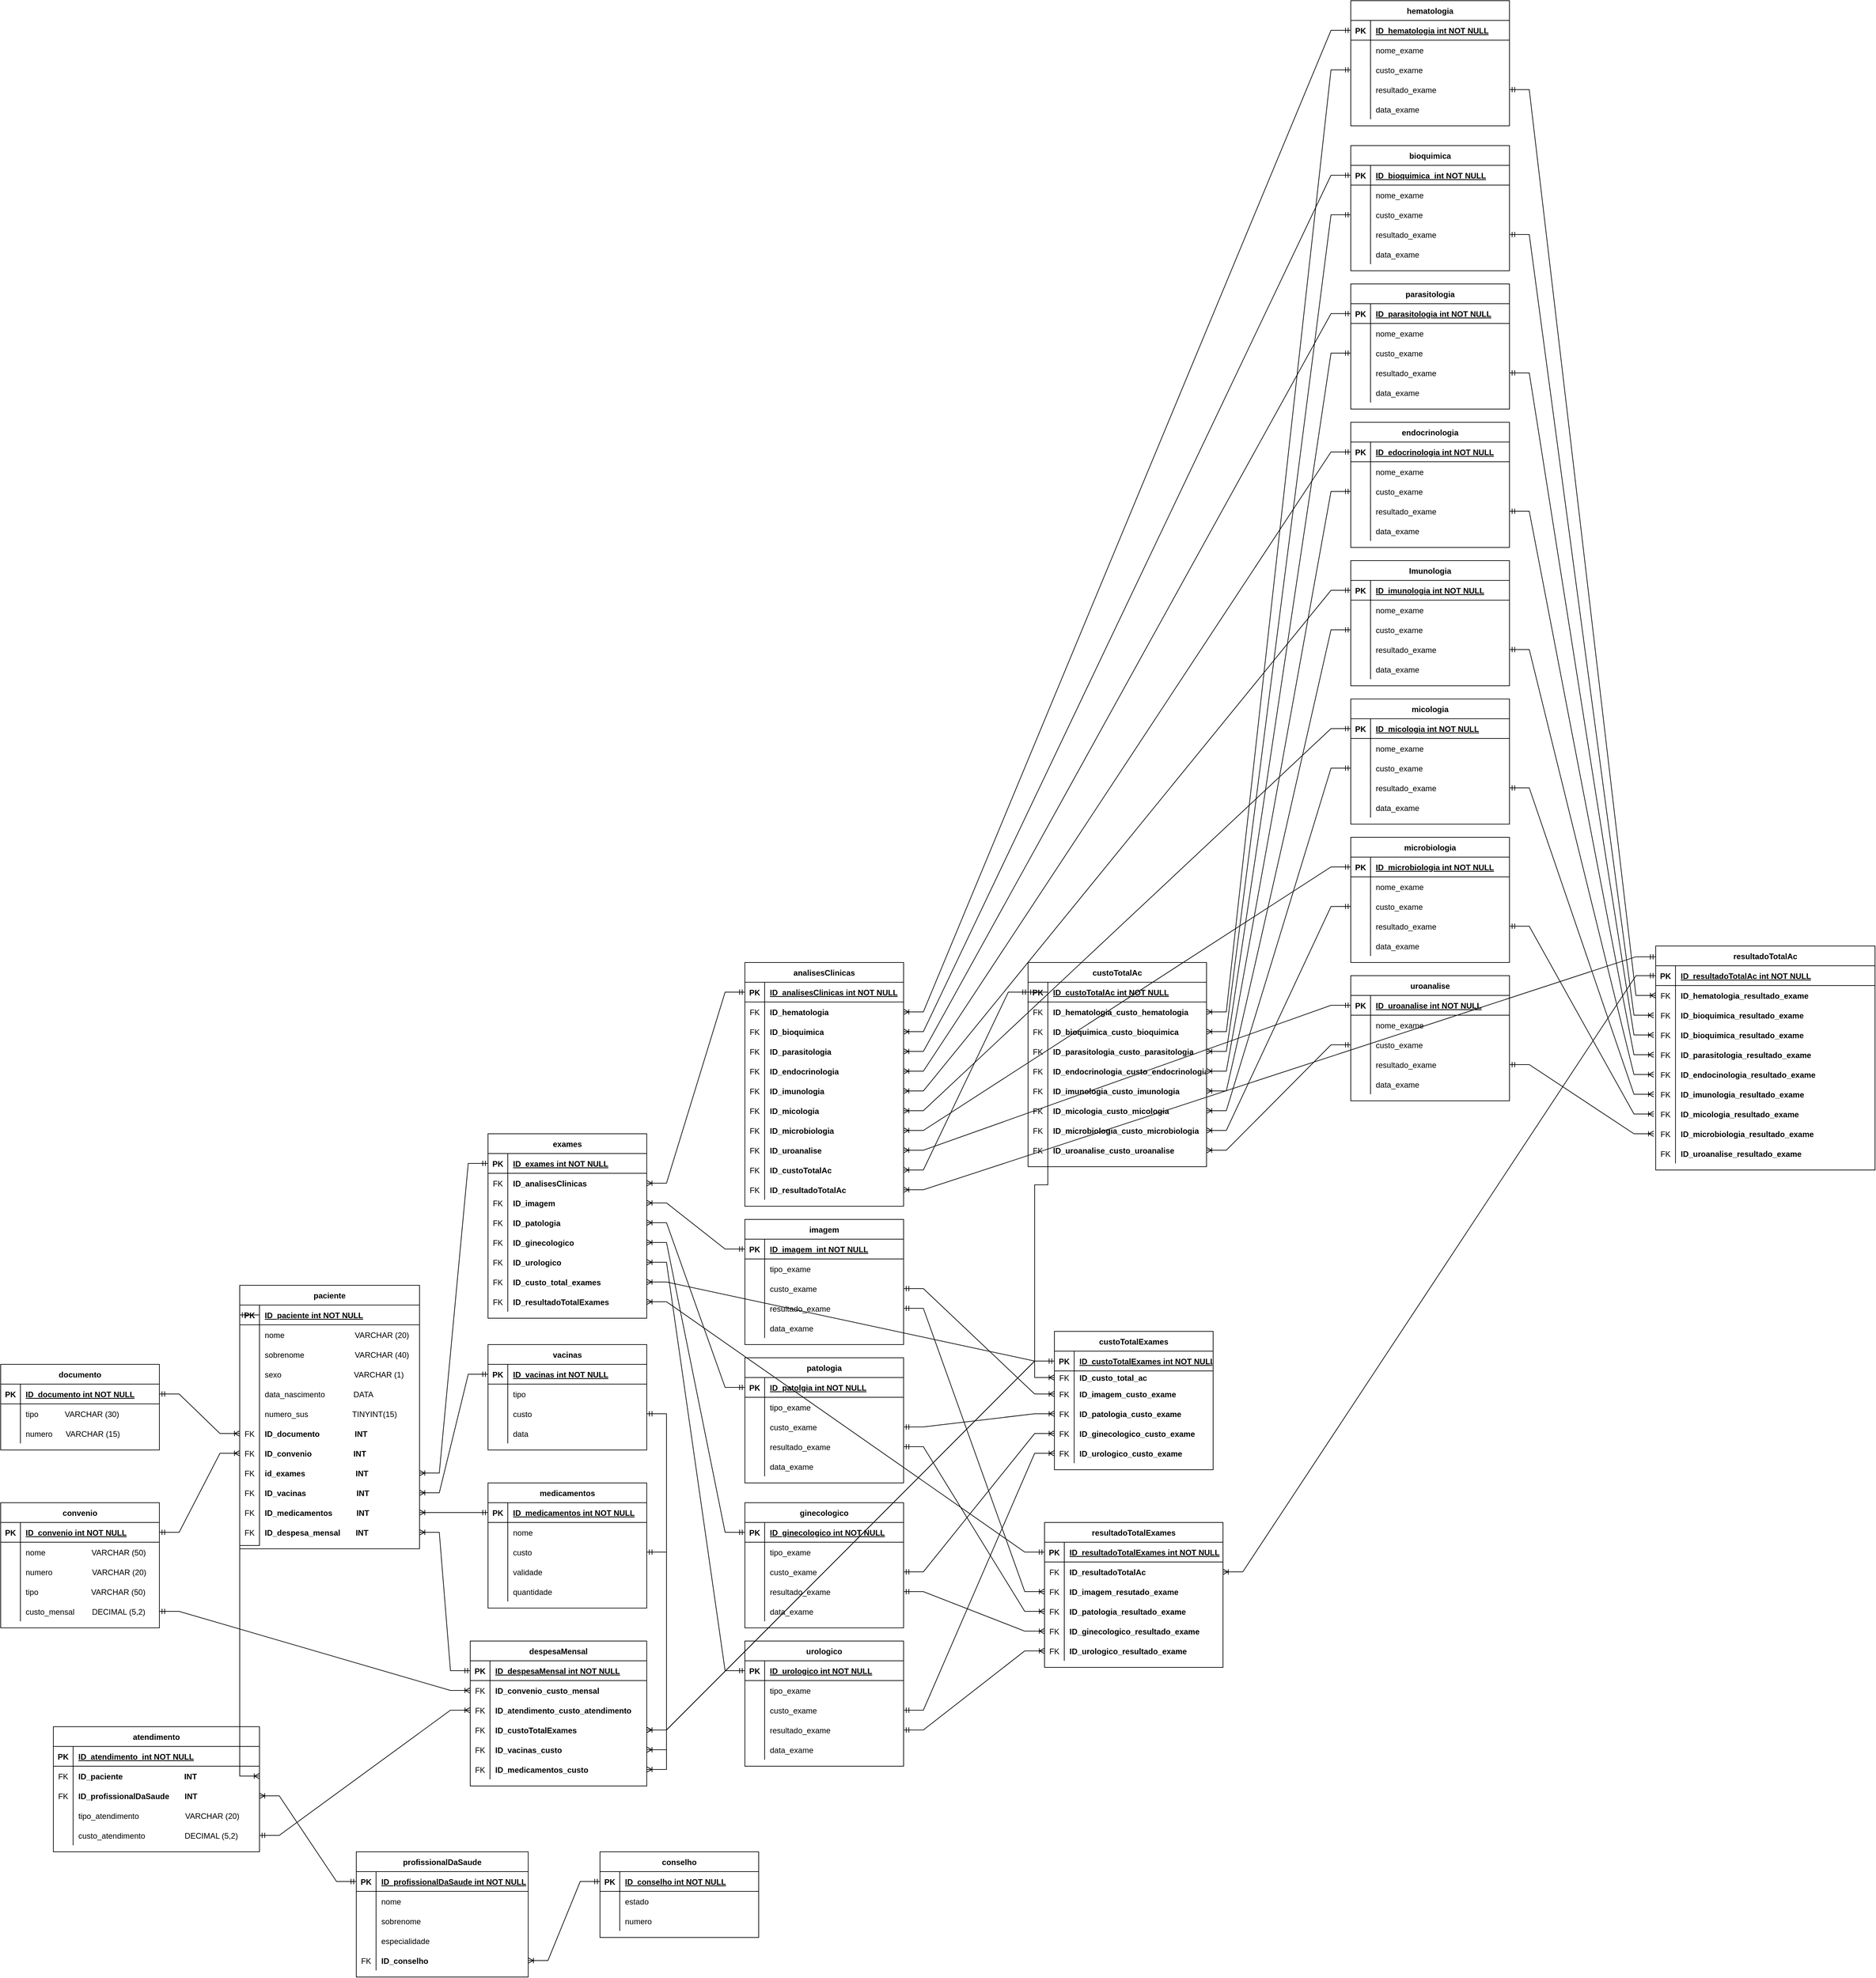 <mxfile version="16.6.4" type="github">
  <diagram id="R2lEEEUBdFMjLlhIrx00" name="Page-1">
    <mxGraphModel dx="1736" dy="2560" grid="1" gridSize="10" guides="1" tooltips="1" connect="1" arrows="1" fold="1" page="1" pageScale="1" pageWidth="850" pageHeight="1100" math="0" shadow="0" extFonts="Permanent Marker^https://fonts.googleapis.com/css?family=Permanent+Marker">
      <root>
        <mxCell id="0" />
        <mxCell id="1" parent="0" />
        <mxCell id="C-vyLk0tnHw3VtMMgP7b-2" value="profissionalDaSaude" style="shape=table;startSize=30;container=1;collapsible=1;childLayout=tableLayout;fixedRows=1;rowLines=0;fontStyle=1;align=center;resizeLast=1;" parent="1" vertex="1">
          <mxGeometry x="-23" y="750" width="261" height="190" as="geometry" />
        </mxCell>
        <mxCell id="C-vyLk0tnHw3VtMMgP7b-3" value="" style="shape=partialRectangle;collapsible=0;dropTarget=0;pointerEvents=0;fillColor=none;points=[[0,0.5],[1,0.5]];portConstraint=eastwest;top=0;left=0;right=0;bottom=1;" parent="C-vyLk0tnHw3VtMMgP7b-2" vertex="1">
          <mxGeometry y="30" width="261" height="30" as="geometry" />
        </mxCell>
        <mxCell id="C-vyLk0tnHw3VtMMgP7b-4" value="PK" style="shape=partialRectangle;overflow=hidden;connectable=0;fillColor=none;top=0;left=0;bottom=0;right=0;fontStyle=1;" parent="C-vyLk0tnHw3VtMMgP7b-3" vertex="1">
          <mxGeometry width="30" height="30" as="geometry">
            <mxRectangle width="30" height="30" as="alternateBounds" />
          </mxGeometry>
        </mxCell>
        <mxCell id="C-vyLk0tnHw3VtMMgP7b-5" value="ID_profissionalDaSaude int NOT NULL " style="shape=partialRectangle;overflow=hidden;connectable=0;fillColor=none;top=0;left=0;bottom=0;right=0;align=left;spacingLeft=6;fontStyle=5;" parent="C-vyLk0tnHw3VtMMgP7b-3" vertex="1">
          <mxGeometry x="30" width="231" height="30" as="geometry">
            <mxRectangle width="231" height="30" as="alternateBounds" />
          </mxGeometry>
        </mxCell>
        <mxCell id="C-vyLk0tnHw3VtMMgP7b-6" value="" style="shape=partialRectangle;collapsible=0;dropTarget=0;pointerEvents=0;fillColor=none;points=[[0,0.5],[1,0.5]];portConstraint=eastwest;top=0;left=0;right=0;bottom=0;" parent="C-vyLk0tnHw3VtMMgP7b-2" vertex="1">
          <mxGeometry y="60" width="261" height="30" as="geometry" />
        </mxCell>
        <mxCell id="C-vyLk0tnHw3VtMMgP7b-7" value="" style="shape=partialRectangle;overflow=hidden;connectable=0;fillColor=none;top=0;left=0;bottom=0;right=0;" parent="C-vyLk0tnHw3VtMMgP7b-6" vertex="1">
          <mxGeometry width="30" height="30" as="geometry">
            <mxRectangle width="30" height="30" as="alternateBounds" />
          </mxGeometry>
        </mxCell>
        <mxCell id="C-vyLk0tnHw3VtMMgP7b-8" value="nome " style="shape=partialRectangle;overflow=hidden;connectable=0;fillColor=none;top=0;left=0;bottom=0;right=0;align=left;spacingLeft=6;" parent="C-vyLk0tnHw3VtMMgP7b-6" vertex="1">
          <mxGeometry x="30" width="231" height="30" as="geometry">
            <mxRectangle width="231" height="30" as="alternateBounds" />
          </mxGeometry>
        </mxCell>
        <mxCell id="C-vyLk0tnHw3VtMMgP7b-9" value="" style="shape=partialRectangle;collapsible=0;dropTarget=0;pointerEvents=0;fillColor=none;points=[[0,0.5],[1,0.5]];portConstraint=eastwest;top=0;left=0;right=0;bottom=0;" parent="C-vyLk0tnHw3VtMMgP7b-2" vertex="1">
          <mxGeometry y="90" width="261" height="30" as="geometry" />
        </mxCell>
        <mxCell id="C-vyLk0tnHw3VtMMgP7b-10" value="" style="shape=partialRectangle;overflow=hidden;connectable=0;fillColor=none;top=0;left=0;bottom=0;right=0;" parent="C-vyLk0tnHw3VtMMgP7b-9" vertex="1">
          <mxGeometry width="30" height="30" as="geometry">
            <mxRectangle width="30" height="30" as="alternateBounds" />
          </mxGeometry>
        </mxCell>
        <mxCell id="C-vyLk0tnHw3VtMMgP7b-11" value="sobrenome" style="shape=partialRectangle;overflow=hidden;connectable=0;fillColor=none;top=0;left=0;bottom=0;right=0;align=left;spacingLeft=6;" parent="C-vyLk0tnHw3VtMMgP7b-9" vertex="1">
          <mxGeometry x="30" width="231" height="30" as="geometry">
            <mxRectangle width="231" height="30" as="alternateBounds" />
          </mxGeometry>
        </mxCell>
        <mxCell id="gdFUFnfmi1jpFZVglpFG-153" value="" style="shape=partialRectangle;collapsible=0;dropTarget=0;pointerEvents=0;fillColor=none;points=[[0,0.5],[1,0.5]];portConstraint=eastwest;top=0;left=0;right=0;bottom=0;" parent="C-vyLk0tnHw3VtMMgP7b-2" vertex="1">
          <mxGeometry y="120" width="261" height="30" as="geometry" />
        </mxCell>
        <mxCell id="gdFUFnfmi1jpFZVglpFG-154" value="" style="shape=partialRectangle;overflow=hidden;connectable=0;fillColor=none;top=0;left=0;bottom=0;right=0;" parent="gdFUFnfmi1jpFZVglpFG-153" vertex="1">
          <mxGeometry width="30" height="30" as="geometry">
            <mxRectangle width="30" height="30" as="alternateBounds" />
          </mxGeometry>
        </mxCell>
        <mxCell id="gdFUFnfmi1jpFZVglpFG-155" value="especialidade" style="shape=partialRectangle;overflow=hidden;connectable=0;fillColor=none;top=0;left=0;bottom=0;right=0;align=left;spacingLeft=6;" parent="gdFUFnfmi1jpFZVglpFG-153" vertex="1">
          <mxGeometry x="30" width="231" height="30" as="geometry">
            <mxRectangle width="231" height="30" as="alternateBounds" />
          </mxGeometry>
        </mxCell>
        <mxCell id="gdFUFnfmi1jpFZVglpFG-156" value="" style="shape=partialRectangle;collapsible=0;dropTarget=0;pointerEvents=0;fillColor=none;points=[[0,0.5],[1,0.5]];portConstraint=eastwest;top=0;left=0;right=0;bottom=0;" parent="C-vyLk0tnHw3VtMMgP7b-2" vertex="1">
          <mxGeometry y="150" width="261" height="30" as="geometry" />
        </mxCell>
        <mxCell id="gdFUFnfmi1jpFZVglpFG-157" value="FK" style="shape=partialRectangle;overflow=hidden;connectable=0;fillColor=none;top=0;left=0;bottom=0;right=0;" parent="gdFUFnfmi1jpFZVglpFG-156" vertex="1">
          <mxGeometry width="30" height="30" as="geometry">
            <mxRectangle width="30" height="30" as="alternateBounds" />
          </mxGeometry>
        </mxCell>
        <mxCell id="gdFUFnfmi1jpFZVglpFG-158" value="ID_conselho" style="shape=partialRectangle;overflow=hidden;connectable=0;fillColor=none;top=0;left=0;bottom=0;right=0;align=left;spacingLeft=6;fontStyle=1" parent="gdFUFnfmi1jpFZVglpFG-156" vertex="1">
          <mxGeometry x="30" width="231" height="30" as="geometry">
            <mxRectangle width="231" height="30" as="alternateBounds" />
          </mxGeometry>
        </mxCell>
        <mxCell id="C-vyLk0tnHw3VtMMgP7b-13" value="atendimento" style="shape=table;startSize=30;container=1;collapsible=1;childLayout=tableLayout;fixedRows=1;rowLines=0;fontStyle=1;align=center;resizeLast=1;swimlaneLine=1;sketch=0;shadow=0;rounded=0;flipH=1;" parent="1" vertex="1">
          <mxGeometry x="-483" y="560" width="313" height="190" as="geometry" />
        </mxCell>
        <mxCell id="C-vyLk0tnHw3VtMMgP7b-14" value="" style="shape=partialRectangle;collapsible=0;dropTarget=0;pointerEvents=0;fillColor=none;points=[[0,0.5],[1,0.5]];portConstraint=eastwest;top=0;left=0;right=0;bottom=1;" parent="C-vyLk0tnHw3VtMMgP7b-13" vertex="1">
          <mxGeometry y="30" width="313" height="30" as="geometry" />
        </mxCell>
        <mxCell id="C-vyLk0tnHw3VtMMgP7b-15" value="PK" style="shape=partialRectangle;overflow=hidden;connectable=0;fillColor=none;top=0;left=0;bottom=0;right=0;fontStyle=1;" parent="C-vyLk0tnHw3VtMMgP7b-14" vertex="1">
          <mxGeometry width="30" height="30" as="geometry">
            <mxRectangle width="30" height="30" as="alternateBounds" />
          </mxGeometry>
        </mxCell>
        <mxCell id="C-vyLk0tnHw3VtMMgP7b-16" value="ID_atendimento_int NOT NULL " style="shape=partialRectangle;overflow=hidden;connectable=0;fillColor=none;top=0;left=0;bottom=0;right=0;align=left;spacingLeft=6;fontStyle=5;" parent="C-vyLk0tnHw3VtMMgP7b-14" vertex="1">
          <mxGeometry x="30" width="283" height="30" as="geometry">
            <mxRectangle width="283" height="30" as="alternateBounds" />
          </mxGeometry>
        </mxCell>
        <mxCell id="C-vyLk0tnHw3VtMMgP7b-17" value="" style="shape=partialRectangle;collapsible=0;dropTarget=0;pointerEvents=0;fillColor=none;points=[[0,0.5],[1,0.5]];portConstraint=eastwest;top=0;left=0;right=0;bottom=0;" parent="C-vyLk0tnHw3VtMMgP7b-13" vertex="1">
          <mxGeometry y="60" width="313" height="30" as="geometry" />
        </mxCell>
        <mxCell id="C-vyLk0tnHw3VtMMgP7b-18" value="FK" style="shape=partialRectangle;overflow=hidden;connectable=0;fillColor=none;top=0;left=0;bottom=0;right=0;" parent="C-vyLk0tnHw3VtMMgP7b-17" vertex="1">
          <mxGeometry width="30" height="30" as="geometry">
            <mxRectangle width="30" height="30" as="alternateBounds" />
          </mxGeometry>
        </mxCell>
        <mxCell id="C-vyLk0tnHw3VtMMgP7b-19" value="ID_paciente                            INT" style="shape=partialRectangle;overflow=hidden;connectable=0;fillColor=none;top=0;left=0;bottom=0;right=0;align=left;spacingLeft=6;fontStyle=1" parent="C-vyLk0tnHw3VtMMgP7b-17" vertex="1">
          <mxGeometry x="30" width="283" height="30" as="geometry">
            <mxRectangle width="283" height="30" as="alternateBounds" />
          </mxGeometry>
        </mxCell>
        <mxCell id="C-vyLk0tnHw3VtMMgP7b-20" value="" style="shape=partialRectangle;collapsible=0;dropTarget=0;pointerEvents=0;fillColor=none;points=[[0,0.5],[1,0.5]];portConstraint=eastwest;top=0;left=0;right=0;bottom=0;" parent="C-vyLk0tnHw3VtMMgP7b-13" vertex="1">
          <mxGeometry y="90" width="313" height="30" as="geometry" />
        </mxCell>
        <mxCell id="C-vyLk0tnHw3VtMMgP7b-21" value="FK" style="shape=partialRectangle;overflow=hidden;connectable=0;fillColor=none;top=0;left=0;bottom=0;right=0;" parent="C-vyLk0tnHw3VtMMgP7b-20" vertex="1">
          <mxGeometry width="30" height="30" as="geometry">
            <mxRectangle width="30" height="30" as="alternateBounds" />
          </mxGeometry>
        </mxCell>
        <mxCell id="C-vyLk0tnHw3VtMMgP7b-22" value="ID_profissionalDaSaude       INT" style="shape=partialRectangle;overflow=hidden;connectable=0;fillColor=none;top=0;left=0;bottom=0;right=0;align=left;spacingLeft=6;fontStyle=1" parent="C-vyLk0tnHw3VtMMgP7b-20" vertex="1">
          <mxGeometry x="30" width="283" height="30" as="geometry">
            <mxRectangle width="283" height="30" as="alternateBounds" />
          </mxGeometry>
        </mxCell>
        <mxCell id="gdFUFnfmi1jpFZVglpFG-227" value="" style="shape=partialRectangle;collapsible=0;dropTarget=0;pointerEvents=0;fillColor=none;points=[[0,0.5],[1,0.5]];portConstraint=eastwest;top=0;left=0;right=0;bottom=0;" parent="C-vyLk0tnHw3VtMMgP7b-13" vertex="1">
          <mxGeometry y="120" width="313" height="30" as="geometry" />
        </mxCell>
        <mxCell id="gdFUFnfmi1jpFZVglpFG-228" value="" style="shape=partialRectangle;overflow=hidden;connectable=0;fillColor=none;top=0;left=0;bottom=0;right=0;" parent="gdFUFnfmi1jpFZVglpFG-227" vertex="1">
          <mxGeometry width="30" height="30" as="geometry">
            <mxRectangle width="30" height="30" as="alternateBounds" />
          </mxGeometry>
        </mxCell>
        <mxCell id="gdFUFnfmi1jpFZVglpFG-229" value="tipo_atendimento                     VARCHAR (20)" style="shape=partialRectangle;overflow=hidden;connectable=0;fillColor=none;top=0;left=0;bottom=0;right=0;align=left;spacingLeft=6;fontStyle=0" parent="gdFUFnfmi1jpFZVglpFG-227" vertex="1">
          <mxGeometry x="30" width="283" height="30" as="geometry">
            <mxRectangle width="283" height="30" as="alternateBounds" />
          </mxGeometry>
        </mxCell>
        <mxCell id="gdFUFnfmi1jpFZVglpFG-807" value="" style="shape=partialRectangle;collapsible=0;dropTarget=0;pointerEvents=0;fillColor=none;points=[[0,0.5],[1,0.5]];portConstraint=eastwest;top=0;left=0;right=0;bottom=0;" parent="C-vyLk0tnHw3VtMMgP7b-13" vertex="1">
          <mxGeometry y="150" width="313" height="30" as="geometry" />
        </mxCell>
        <mxCell id="gdFUFnfmi1jpFZVglpFG-808" value="" style="shape=partialRectangle;overflow=hidden;connectable=0;fillColor=none;top=0;left=0;bottom=0;right=0;" parent="gdFUFnfmi1jpFZVglpFG-807" vertex="1">
          <mxGeometry width="30" height="30" as="geometry">
            <mxRectangle width="30" height="30" as="alternateBounds" />
          </mxGeometry>
        </mxCell>
        <mxCell id="gdFUFnfmi1jpFZVglpFG-809" value="custo_atendimento                  DECIMAL (5,2)" style="shape=partialRectangle;overflow=hidden;connectable=0;fillColor=none;top=0;left=0;bottom=0;right=0;align=left;spacingLeft=6;fontStyle=0" parent="gdFUFnfmi1jpFZVglpFG-807" vertex="1">
          <mxGeometry x="30" width="283" height="30" as="geometry">
            <mxRectangle width="283" height="30" as="alternateBounds" />
          </mxGeometry>
        </mxCell>
        <mxCell id="C-vyLk0tnHw3VtMMgP7b-23" value="paciente" style="shape=table;startSize=30;container=1;collapsible=1;childLayout=tableLayout;fixedRows=1;rowLines=0;fontStyle=1;align=center;resizeLast=1;" parent="1" vertex="1">
          <mxGeometry x="-200" y="-110" width="273" height="400" as="geometry" />
        </mxCell>
        <mxCell id="C-vyLk0tnHw3VtMMgP7b-24" value="" style="shape=partialRectangle;collapsible=0;dropTarget=0;pointerEvents=0;fillColor=none;points=[[0,0.5],[1,0.5]];portConstraint=eastwest;top=0;left=0;right=0;bottom=1;" parent="C-vyLk0tnHw3VtMMgP7b-23" vertex="1">
          <mxGeometry y="30" width="273" height="30" as="geometry" />
        </mxCell>
        <mxCell id="C-vyLk0tnHw3VtMMgP7b-25" value="PK" style="shape=partialRectangle;overflow=hidden;connectable=0;fillColor=none;top=0;left=0;bottom=0;right=0;fontStyle=1;" parent="C-vyLk0tnHw3VtMMgP7b-24" vertex="1">
          <mxGeometry width="30" height="30" as="geometry">
            <mxRectangle width="30" height="30" as="alternateBounds" />
          </mxGeometry>
        </mxCell>
        <mxCell id="C-vyLk0tnHw3VtMMgP7b-26" value="ID_paciente int NOT NULL " style="shape=partialRectangle;overflow=hidden;connectable=0;fillColor=none;top=0;left=0;bottom=0;right=0;align=left;spacingLeft=6;fontStyle=5;" parent="C-vyLk0tnHw3VtMMgP7b-24" vertex="1">
          <mxGeometry x="30" width="243" height="30" as="geometry">
            <mxRectangle width="243" height="30" as="alternateBounds" />
          </mxGeometry>
        </mxCell>
        <mxCell id="C-vyLk0tnHw3VtMMgP7b-27" value="" style="shape=partialRectangle;collapsible=0;dropTarget=0;pointerEvents=0;fillColor=none;points=[[0,0.5],[1,0.5]];portConstraint=eastwest;top=0;left=0;right=0;bottom=0;" parent="C-vyLk0tnHw3VtMMgP7b-23" vertex="1">
          <mxGeometry y="60" width="273" height="30" as="geometry" />
        </mxCell>
        <mxCell id="C-vyLk0tnHw3VtMMgP7b-28" value="" style="shape=partialRectangle;overflow=hidden;connectable=0;fillColor=none;top=0;left=0;bottom=0;right=0;" parent="C-vyLk0tnHw3VtMMgP7b-27" vertex="1">
          <mxGeometry width="30" height="30" as="geometry">
            <mxRectangle width="30" height="30" as="alternateBounds" />
          </mxGeometry>
        </mxCell>
        <mxCell id="C-vyLk0tnHw3VtMMgP7b-29" value="nome                                VARCHAR (20)" style="shape=partialRectangle;overflow=hidden;connectable=0;fillColor=none;top=0;left=0;bottom=0;right=0;align=left;spacingLeft=6;" parent="C-vyLk0tnHw3VtMMgP7b-27" vertex="1">
          <mxGeometry x="30" width="243" height="30" as="geometry">
            <mxRectangle width="243" height="30" as="alternateBounds" />
          </mxGeometry>
        </mxCell>
        <mxCell id="gdFUFnfmi1jpFZVglpFG-175" value="" style="shape=partialRectangle;collapsible=0;dropTarget=0;pointerEvents=0;fillColor=none;points=[[0,0.5],[1,0.5]];portConstraint=eastwest;top=0;left=0;right=0;bottom=0;" parent="C-vyLk0tnHw3VtMMgP7b-23" vertex="1">
          <mxGeometry y="90" width="273" height="30" as="geometry" />
        </mxCell>
        <mxCell id="gdFUFnfmi1jpFZVglpFG-176" value="" style="shape=partialRectangle;overflow=hidden;connectable=0;fillColor=none;top=0;left=0;bottom=0;right=0;" parent="gdFUFnfmi1jpFZVglpFG-175" vertex="1">
          <mxGeometry width="30" height="30" as="geometry">
            <mxRectangle width="30" height="30" as="alternateBounds" />
          </mxGeometry>
        </mxCell>
        <mxCell id="gdFUFnfmi1jpFZVglpFG-177" value="sobrenome                       VARCHAR (40)" style="shape=partialRectangle;overflow=hidden;connectable=0;fillColor=none;top=0;left=0;bottom=0;right=0;align=left;spacingLeft=6;" parent="gdFUFnfmi1jpFZVglpFG-175" vertex="1">
          <mxGeometry x="30" width="243" height="30" as="geometry">
            <mxRectangle width="243" height="30" as="alternateBounds" />
          </mxGeometry>
        </mxCell>
        <mxCell id="gdFUFnfmi1jpFZVglpFG-252" value="" style="shape=partialRectangle;collapsible=0;dropTarget=0;pointerEvents=0;fillColor=none;points=[[0,0.5],[1,0.5]];portConstraint=eastwest;top=0;left=0;right=0;bottom=0;" parent="C-vyLk0tnHw3VtMMgP7b-23" vertex="1">
          <mxGeometry y="120" width="273" height="30" as="geometry" />
        </mxCell>
        <mxCell id="gdFUFnfmi1jpFZVglpFG-253" value="" style="shape=partialRectangle;overflow=hidden;connectable=0;fillColor=none;top=0;left=0;bottom=0;right=0;" parent="gdFUFnfmi1jpFZVglpFG-252" vertex="1">
          <mxGeometry width="30" height="30" as="geometry">
            <mxRectangle width="30" height="30" as="alternateBounds" />
          </mxGeometry>
        </mxCell>
        <mxCell id="gdFUFnfmi1jpFZVglpFG-254" value="sexo                                 VARCHAR (1)" style="shape=partialRectangle;overflow=hidden;connectable=0;fillColor=none;top=0;left=0;bottom=0;right=0;align=left;spacingLeft=6;" parent="gdFUFnfmi1jpFZVglpFG-252" vertex="1">
          <mxGeometry x="30" width="243" height="30" as="geometry">
            <mxRectangle width="243" height="30" as="alternateBounds" />
          </mxGeometry>
        </mxCell>
        <mxCell id="gdFUFnfmi1jpFZVglpFG-255" value="" style="shape=partialRectangle;collapsible=0;dropTarget=0;pointerEvents=0;fillColor=none;points=[[0,0.5],[1,0.5]];portConstraint=eastwest;top=0;left=0;right=0;bottom=0;" parent="C-vyLk0tnHw3VtMMgP7b-23" vertex="1">
          <mxGeometry y="150" width="273" height="30" as="geometry" />
        </mxCell>
        <mxCell id="gdFUFnfmi1jpFZVglpFG-256" value="" style="shape=partialRectangle;overflow=hidden;connectable=0;fillColor=none;top=0;left=0;bottom=0;right=0;" parent="gdFUFnfmi1jpFZVglpFG-255" vertex="1">
          <mxGeometry width="30" height="30" as="geometry">
            <mxRectangle width="30" height="30" as="alternateBounds" />
          </mxGeometry>
        </mxCell>
        <mxCell id="gdFUFnfmi1jpFZVglpFG-257" value="data_nascimento             DATA" style="shape=partialRectangle;overflow=hidden;connectable=0;fillColor=none;top=0;left=0;bottom=0;right=0;align=left;spacingLeft=6;" parent="gdFUFnfmi1jpFZVglpFG-255" vertex="1">
          <mxGeometry x="30" width="243" height="30" as="geometry">
            <mxRectangle width="243" height="30" as="alternateBounds" />
          </mxGeometry>
        </mxCell>
        <mxCell id="gdFUFnfmi1jpFZVglpFG-178" value="" style="shape=partialRectangle;collapsible=0;dropTarget=0;pointerEvents=0;fillColor=none;points=[[0,0.5],[1,0.5]];portConstraint=eastwest;top=0;left=0;right=0;bottom=0;fontStyle=0" parent="C-vyLk0tnHw3VtMMgP7b-23" vertex="1">
          <mxGeometry y="180" width="273" height="30" as="geometry" />
        </mxCell>
        <mxCell id="gdFUFnfmi1jpFZVglpFG-179" value="" style="shape=partialRectangle;overflow=hidden;connectable=0;fillColor=none;top=0;left=0;bottom=0;right=0;" parent="gdFUFnfmi1jpFZVglpFG-178" vertex="1">
          <mxGeometry width="30" height="30" as="geometry">
            <mxRectangle width="30" height="30" as="alternateBounds" />
          </mxGeometry>
        </mxCell>
        <mxCell id="gdFUFnfmi1jpFZVglpFG-180" value="numero_sus                    TINYINT(15)" style="shape=partialRectangle;overflow=hidden;connectable=0;fillColor=none;top=0;left=0;bottom=0;right=0;align=left;spacingLeft=6;fontStyle=0" parent="gdFUFnfmi1jpFZVglpFG-178" vertex="1">
          <mxGeometry x="30" width="243" height="30" as="geometry">
            <mxRectangle width="243" height="30" as="alternateBounds" />
          </mxGeometry>
        </mxCell>
        <mxCell id="gdFUFnfmi1jpFZVglpFG-194" value="" style="shape=partialRectangle;collapsible=0;dropTarget=0;pointerEvents=0;fillColor=none;points=[[0,0.5],[1,0.5]];portConstraint=eastwest;top=0;left=0;right=0;bottom=0;" parent="C-vyLk0tnHw3VtMMgP7b-23" vertex="1">
          <mxGeometry y="210" width="273" height="30" as="geometry" />
        </mxCell>
        <mxCell id="gdFUFnfmi1jpFZVglpFG-195" value="FK" style="shape=partialRectangle;overflow=hidden;connectable=0;fillColor=none;top=0;left=0;bottom=0;right=0;" parent="gdFUFnfmi1jpFZVglpFG-194" vertex="1">
          <mxGeometry width="30" height="30" as="geometry">
            <mxRectangle width="30" height="30" as="alternateBounds" />
          </mxGeometry>
        </mxCell>
        <mxCell id="gdFUFnfmi1jpFZVglpFG-196" value="ID_documento                INT" style="shape=partialRectangle;overflow=hidden;connectable=0;fillColor=none;top=0;left=0;bottom=0;right=0;align=left;spacingLeft=6;fontStyle=1" parent="gdFUFnfmi1jpFZVglpFG-194" vertex="1">
          <mxGeometry x="30" width="243" height="30" as="geometry">
            <mxRectangle width="243" height="30" as="alternateBounds" />
          </mxGeometry>
        </mxCell>
        <mxCell id="gdFUFnfmi1jpFZVglpFG-197" value="" style="shape=partialRectangle;collapsible=0;dropTarget=0;pointerEvents=0;fillColor=none;points=[[0,0.5],[1,0.5]];portConstraint=eastwest;top=0;left=0;right=0;bottom=0;" parent="C-vyLk0tnHw3VtMMgP7b-23" vertex="1">
          <mxGeometry y="240" width="273" height="30" as="geometry" />
        </mxCell>
        <mxCell id="gdFUFnfmi1jpFZVglpFG-198" value="FK" style="shape=partialRectangle;overflow=hidden;connectable=0;fillColor=none;top=0;left=0;bottom=0;right=0;" parent="gdFUFnfmi1jpFZVglpFG-197" vertex="1">
          <mxGeometry width="30" height="30" as="geometry">
            <mxRectangle width="30" height="30" as="alternateBounds" />
          </mxGeometry>
        </mxCell>
        <mxCell id="gdFUFnfmi1jpFZVglpFG-199" value="ID_convenio                   INT" style="shape=partialRectangle;overflow=hidden;connectable=0;fillColor=none;top=0;left=0;bottom=0;right=0;align=left;spacingLeft=6;fontStyle=1" parent="gdFUFnfmi1jpFZVglpFG-197" vertex="1">
          <mxGeometry x="30" width="243" height="30" as="geometry">
            <mxRectangle width="243" height="30" as="alternateBounds" />
          </mxGeometry>
        </mxCell>
        <mxCell id="gdFUFnfmi1jpFZVglpFG-218" value="" style="shape=partialRectangle;collapsible=0;dropTarget=0;pointerEvents=0;fillColor=none;points=[[0,0.5],[1,0.5]];portConstraint=eastwest;top=0;left=0;right=0;bottom=0;" parent="C-vyLk0tnHw3VtMMgP7b-23" vertex="1">
          <mxGeometry y="270" width="273" height="30" as="geometry" />
        </mxCell>
        <mxCell id="gdFUFnfmi1jpFZVglpFG-219" value="FK" style="shape=partialRectangle;overflow=hidden;connectable=0;fillColor=none;top=0;left=0;bottom=0;right=0;" parent="gdFUFnfmi1jpFZVglpFG-218" vertex="1">
          <mxGeometry width="30" height="30" as="geometry">
            <mxRectangle width="30" height="30" as="alternateBounds" />
          </mxGeometry>
        </mxCell>
        <mxCell id="gdFUFnfmi1jpFZVglpFG-220" value="id_exames                       INT" style="shape=partialRectangle;overflow=hidden;connectable=0;fillColor=none;top=0;left=0;bottom=0;right=0;align=left;spacingLeft=6;fontStyle=1" parent="gdFUFnfmi1jpFZVglpFG-218" vertex="1">
          <mxGeometry x="30" width="243" height="30" as="geometry">
            <mxRectangle width="243" height="30" as="alternateBounds" />
          </mxGeometry>
        </mxCell>
        <mxCell id="gdFUFnfmi1jpFZVglpFG-221" value="" style="shape=partialRectangle;collapsible=0;dropTarget=0;pointerEvents=0;fillColor=none;points=[[0,0.5],[1,0.5]];portConstraint=eastwest;top=0;left=0;right=0;bottom=0;" parent="C-vyLk0tnHw3VtMMgP7b-23" vertex="1">
          <mxGeometry y="300" width="273" height="30" as="geometry" />
        </mxCell>
        <mxCell id="gdFUFnfmi1jpFZVglpFG-222" value="FK" style="shape=partialRectangle;overflow=hidden;connectable=0;fillColor=none;top=0;left=0;bottom=0;right=0;" parent="gdFUFnfmi1jpFZVglpFG-221" vertex="1">
          <mxGeometry width="30" height="30" as="geometry">
            <mxRectangle width="30" height="30" as="alternateBounds" />
          </mxGeometry>
        </mxCell>
        <mxCell id="gdFUFnfmi1jpFZVglpFG-223" value="ID_vacinas                       INT" style="shape=partialRectangle;overflow=hidden;connectable=0;fillColor=none;top=0;left=0;bottom=0;right=0;align=left;spacingLeft=6;fontStyle=1" parent="gdFUFnfmi1jpFZVglpFG-221" vertex="1">
          <mxGeometry x="30" width="243" height="30" as="geometry">
            <mxRectangle width="243" height="30" as="alternateBounds" />
          </mxGeometry>
        </mxCell>
        <mxCell id="gdFUFnfmi1jpFZVglpFG-224" value="" style="shape=partialRectangle;collapsible=0;dropTarget=0;pointerEvents=0;fillColor=none;points=[[0,0.5],[1,0.5]];portConstraint=eastwest;top=0;left=0;right=0;bottom=0;" parent="C-vyLk0tnHw3VtMMgP7b-23" vertex="1">
          <mxGeometry y="330" width="273" height="30" as="geometry" />
        </mxCell>
        <mxCell id="gdFUFnfmi1jpFZVglpFG-225" value="FK" style="shape=partialRectangle;overflow=hidden;connectable=0;fillColor=none;top=0;left=0;bottom=0;right=0;" parent="gdFUFnfmi1jpFZVglpFG-224" vertex="1">
          <mxGeometry width="30" height="30" as="geometry">
            <mxRectangle width="30" height="30" as="alternateBounds" />
          </mxGeometry>
        </mxCell>
        <mxCell id="gdFUFnfmi1jpFZVglpFG-226" value="ID_medicamentos           INT" style="shape=partialRectangle;overflow=hidden;connectable=0;fillColor=none;top=0;left=0;bottom=0;right=0;align=left;spacingLeft=6;fontStyle=1" parent="gdFUFnfmi1jpFZVglpFG-224" vertex="1">
          <mxGeometry x="30" width="243" height="30" as="geometry">
            <mxRectangle width="243" height="30" as="alternateBounds" />
          </mxGeometry>
        </mxCell>
        <mxCell id="gdFUFnfmi1jpFZVglpFG-421" value="" style="shape=partialRectangle;collapsible=0;dropTarget=0;pointerEvents=0;fillColor=none;points=[[0,0.5],[1,0.5]];portConstraint=eastwest;top=0;left=0;right=0;bottom=0;" parent="C-vyLk0tnHw3VtMMgP7b-23" vertex="1">
          <mxGeometry y="360" width="273" height="30" as="geometry" />
        </mxCell>
        <mxCell id="gdFUFnfmi1jpFZVglpFG-422" value="FK" style="shape=partialRectangle;overflow=hidden;connectable=0;fillColor=none;top=0;left=0;bottom=0;right=0;" parent="gdFUFnfmi1jpFZVglpFG-421" vertex="1">
          <mxGeometry width="30" height="30" as="geometry">
            <mxRectangle width="30" height="30" as="alternateBounds" />
          </mxGeometry>
        </mxCell>
        <mxCell id="gdFUFnfmi1jpFZVglpFG-423" value="ID_despesa_mensal       INT" style="shape=partialRectangle;overflow=hidden;connectable=0;fillColor=none;top=0;left=0;bottom=0;right=0;align=left;spacingLeft=6;fontStyle=1" parent="gdFUFnfmi1jpFZVglpFG-421" vertex="1">
          <mxGeometry x="30" width="243" height="30" as="geometry">
            <mxRectangle width="243" height="30" as="alternateBounds" />
          </mxGeometry>
        </mxCell>
        <mxCell id="gdFUFnfmi1jpFZVglpFG-38" value="exames" style="shape=table;startSize=30;container=1;collapsible=1;childLayout=tableLayout;fixedRows=1;rowLines=0;fontStyle=1;align=center;resizeLast=1;swimlaneLine=1;sketch=0;shadow=0;rounded=0;flipH=1;" parent="1" vertex="1">
          <mxGeometry x="177" y="-340" width="241" height="280" as="geometry" />
        </mxCell>
        <mxCell id="gdFUFnfmi1jpFZVglpFG-39" value="" style="shape=partialRectangle;collapsible=0;dropTarget=0;pointerEvents=0;fillColor=none;points=[[0,0.5],[1,0.5]];portConstraint=eastwest;top=0;left=0;right=0;bottom=1;" parent="gdFUFnfmi1jpFZVglpFG-38" vertex="1">
          <mxGeometry y="30" width="241" height="30" as="geometry" />
        </mxCell>
        <mxCell id="gdFUFnfmi1jpFZVglpFG-40" value="PK" style="shape=partialRectangle;overflow=hidden;connectable=0;fillColor=none;top=0;left=0;bottom=0;right=0;fontStyle=1;" parent="gdFUFnfmi1jpFZVglpFG-39" vertex="1">
          <mxGeometry width="30" height="30" as="geometry">
            <mxRectangle width="30" height="30" as="alternateBounds" />
          </mxGeometry>
        </mxCell>
        <mxCell id="gdFUFnfmi1jpFZVglpFG-41" value="ID_exames int NOT NULL " style="shape=partialRectangle;overflow=hidden;connectable=0;fillColor=none;top=0;left=0;bottom=0;right=0;align=left;spacingLeft=6;fontStyle=5;" parent="gdFUFnfmi1jpFZVglpFG-39" vertex="1">
          <mxGeometry x="30" width="211" height="30" as="geometry">
            <mxRectangle width="211" height="30" as="alternateBounds" />
          </mxGeometry>
        </mxCell>
        <mxCell id="gdFUFnfmi1jpFZVglpFG-42" value="" style="shape=partialRectangle;collapsible=0;dropTarget=0;pointerEvents=0;fillColor=none;points=[[0,0.5],[1,0.5]];portConstraint=eastwest;top=0;left=0;right=0;bottom=0;" parent="gdFUFnfmi1jpFZVglpFG-38" vertex="1">
          <mxGeometry y="60" width="241" height="30" as="geometry" />
        </mxCell>
        <mxCell id="gdFUFnfmi1jpFZVglpFG-43" value="FK" style="shape=partialRectangle;overflow=hidden;connectable=0;fillColor=none;top=0;left=0;bottom=0;right=0;" parent="gdFUFnfmi1jpFZVglpFG-42" vertex="1">
          <mxGeometry width="30" height="30" as="geometry">
            <mxRectangle width="30" height="30" as="alternateBounds" />
          </mxGeometry>
        </mxCell>
        <mxCell id="gdFUFnfmi1jpFZVglpFG-44" value="ID_analisesClinicas" style="shape=partialRectangle;overflow=hidden;connectable=0;fillColor=none;top=0;left=0;bottom=0;right=0;align=left;spacingLeft=6;fontStyle=1" parent="gdFUFnfmi1jpFZVglpFG-42" vertex="1">
          <mxGeometry x="30" width="211" height="30" as="geometry">
            <mxRectangle width="211" height="30" as="alternateBounds" />
          </mxGeometry>
        </mxCell>
        <mxCell id="gdFUFnfmi1jpFZVglpFG-45" value="" style="shape=partialRectangle;collapsible=0;dropTarget=0;pointerEvents=0;fillColor=none;points=[[0,0.5],[1,0.5]];portConstraint=eastwest;top=0;left=0;right=0;bottom=0;" parent="gdFUFnfmi1jpFZVglpFG-38" vertex="1">
          <mxGeometry y="90" width="241" height="30" as="geometry" />
        </mxCell>
        <mxCell id="gdFUFnfmi1jpFZVglpFG-46" value="FK" style="shape=partialRectangle;overflow=hidden;connectable=0;fillColor=none;top=0;left=0;bottom=0;right=0;" parent="gdFUFnfmi1jpFZVglpFG-45" vertex="1">
          <mxGeometry width="30" height="30" as="geometry">
            <mxRectangle width="30" height="30" as="alternateBounds" />
          </mxGeometry>
        </mxCell>
        <mxCell id="gdFUFnfmi1jpFZVglpFG-47" value="ID_imagem" style="shape=partialRectangle;overflow=hidden;connectable=0;fillColor=none;top=0;left=0;bottom=0;right=0;align=left;spacingLeft=6;fontStyle=1" parent="gdFUFnfmi1jpFZVglpFG-45" vertex="1">
          <mxGeometry x="30" width="211" height="30" as="geometry">
            <mxRectangle width="211" height="30" as="alternateBounds" />
          </mxGeometry>
        </mxCell>
        <mxCell id="gdFUFnfmi1jpFZVglpFG-233" value="" style="shape=partialRectangle;collapsible=0;dropTarget=0;pointerEvents=0;fillColor=none;points=[[0,0.5],[1,0.5]];portConstraint=eastwest;top=0;left=0;right=0;bottom=0;" parent="gdFUFnfmi1jpFZVglpFG-38" vertex="1">
          <mxGeometry y="120" width="241" height="30" as="geometry" />
        </mxCell>
        <mxCell id="gdFUFnfmi1jpFZVglpFG-234" value="FK" style="shape=partialRectangle;overflow=hidden;connectable=0;fillColor=none;top=0;left=0;bottom=0;right=0;" parent="gdFUFnfmi1jpFZVglpFG-233" vertex="1">
          <mxGeometry width="30" height="30" as="geometry">
            <mxRectangle width="30" height="30" as="alternateBounds" />
          </mxGeometry>
        </mxCell>
        <mxCell id="gdFUFnfmi1jpFZVglpFG-235" value="ID_patologia" style="shape=partialRectangle;overflow=hidden;connectable=0;fillColor=none;top=0;left=0;bottom=0;right=0;align=left;spacingLeft=6;fontStyle=1" parent="gdFUFnfmi1jpFZVglpFG-233" vertex="1">
          <mxGeometry x="30" width="211" height="30" as="geometry">
            <mxRectangle width="211" height="30" as="alternateBounds" />
          </mxGeometry>
        </mxCell>
        <mxCell id="gdFUFnfmi1jpFZVglpFG-236" value="" style="shape=partialRectangle;collapsible=0;dropTarget=0;pointerEvents=0;fillColor=none;points=[[0,0.5],[1,0.5]];portConstraint=eastwest;top=0;left=0;right=0;bottom=0;" parent="gdFUFnfmi1jpFZVglpFG-38" vertex="1">
          <mxGeometry y="150" width="241" height="30" as="geometry" />
        </mxCell>
        <mxCell id="gdFUFnfmi1jpFZVglpFG-237" value="FK" style="shape=partialRectangle;overflow=hidden;connectable=0;fillColor=none;top=0;left=0;bottom=0;right=0;" parent="gdFUFnfmi1jpFZVglpFG-236" vertex="1">
          <mxGeometry width="30" height="30" as="geometry">
            <mxRectangle width="30" height="30" as="alternateBounds" />
          </mxGeometry>
        </mxCell>
        <mxCell id="gdFUFnfmi1jpFZVglpFG-238" value="ID_ginecologico" style="shape=partialRectangle;overflow=hidden;connectable=0;fillColor=none;top=0;left=0;bottom=0;right=0;align=left;spacingLeft=6;fontStyle=1" parent="gdFUFnfmi1jpFZVglpFG-236" vertex="1">
          <mxGeometry x="30" width="211" height="30" as="geometry">
            <mxRectangle width="211" height="30" as="alternateBounds" />
          </mxGeometry>
        </mxCell>
        <mxCell id="gdFUFnfmi1jpFZVglpFG-239" value="" style="shape=partialRectangle;collapsible=0;dropTarget=0;pointerEvents=0;fillColor=none;points=[[0,0.5],[1,0.5]];portConstraint=eastwest;top=0;left=0;right=0;bottom=0;" parent="gdFUFnfmi1jpFZVglpFG-38" vertex="1">
          <mxGeometry y="180" width="241" height="30" as="geometry" />
        </mxCell>
        <mxCell id="gdFUFnfmi1jpFZVglpFG-240" value="FK" style="shape=partialRectangle;overflow=hidden;connectable=0;fillColor=none;top=0;left=0;bottom=0;right=0;" parent="gdFUFnfmi1jpFZVglpFG-239" vertex="1">
          <mxGeometry width="30" height="30" as="geometry">
            <mxRectangle width="30" height="30" as="alternateBounds" />
          </mxGeometry>
        </mxCell>
        <mxCell id="gdFUFnfmi1jpFZVglpFG-241" value="ID_urologico" style="shape=partialRectangle;overflow=hidden;connectable=0;fillColor=none;top=0;left=0;bottom=0;right=0;align=left;spacingLeft=6;fontStyle=1" parent="gdFUFnfmi1jpFZVglpFG-239" vertex="1">
          <mxGeometry x="30" width="211" height="30" as="geometry">
            <mxRectangle width="211" height="30" as="alternateBounds" />
          </mxGeometry>
        </mxCell>
        <mxCell id="gdFUFnfmi1jpFZVglpFG-365" value="" style="shape=partialRectangle;collapsible=0;dropTarget=0;pointerEvents=0;fillColor=none;points=[[0,0.5],[1,0.5]];portConstraint=eastwest;top=0;left=0;right=0;bottom=0;" parent="gdFUFnfmi1jpFZVglpFG-38" vertex="1">
          <mxGeometry y="210" width="241" height="30" as="geometry" />
        </mxCell>
        <mxCell id="gdFUFnfmi1jpFZVglpFG-366" value="FK" style="shape=partialRectangle;overflow=hidden;connectable=0;fillColor=none;top=0;left=0;bottom=0;right=0;" parent="gdFUFnfmi1jpFZVglpFG-365" vertex="1">
          <mxGeometry width="30" height="30" as="geometry">
            <mxRectangle width="30" height="30" as="alternateBounds" />
          </mxGeometry>
        </mxCell>
        <mxCell id="gdFUFnfmi1jpFZVglpFG-367" value="ID_custo_total_exames" style="shape=partialRectangle;overflow=hidden;connectable=0;fillColor=none;top=0;left=0;bottom=0;right=0;align=left;spacingLeft=6;fontStyle=1" parent="gdFUFnfmi1jpFZVglpFG-365" vertex="1">
          <mxGeometry x="30" width="211" height="30" as="geometry">
            <mxRectangle width="211" height="30" as="alternateBounds" />
          </mxGeometry>
        </mxCell>
        <mxCell id="gdFUFnfmi1jpFZVglpFG-752" value="" style="shape=partialRectangle;collapsible=0;dropTarget=0;pointerEvents=0;fillColor=none;points=[[0,0.5],[1,0.5]];portConstraint=eastwest;top=0;left=0;right=0;bottom=0;" parent="gdFUFnfmi1jpFZVglpFG-38" vertex="1">
          <mxGeometry y="240" width="241" height="30" as="geometry" />
        </mxCell>
        <mxCell id="gdFUFnfmi1jpFZVglpFG-753" value="FK" style="shape=partialRectangle;overflow=hidden;connectable=0;fillColor=none;top=0;left=0;bottom=0;right=0;" parent="gdFUFnfmi1jpFZVglpFG-752" vertex="1">
          <mxGeometry width="30" height="30" as="geometry">
            <mxRectangle width="30" height="30" as="alternateBounds" />
          </mxGeometry>
        </mxCell>
        <mxCell id="gdFUFnfmi1jpFZVglpFG-754" value="ID_resultadoTotalExames" style="shape=partialRectangle;overflow=hidden;connectable=0;fillColor=none;top=0;left=0;bottom=0;right=0;align=left;spacingLeft=6;fontStyle=1" parent="gdFUFnfmi1jpFZVglpFG-752" vertex="1">
          <mxGeometry x="30" width="211" height="30" as="geometry">
            <mxRectangle width="211" height="30" as="alternateBounds" />
          </mxGeometry>
        </mxCell>
        <mxCell id="gdFUFnfmi1jpFZVglpFG-48" value="analisesClinicas" style="shape=table;startSize=30;container=1;collapsible=1;childLayout=tableLayout;fixedRows=1;rowLines=0;fontStyle=1;align=center;resizeLast=1;" parent="1" vertex="1">
          <mxGeometry x="567" y="-600" width="241" height="370" as="geometry" />
        </mxCell>
        <mxCell id="gdFUFnfmi1jpFZVglpFG-49" value="" style="shape=partialRectangle;collapsible=0;dropTarget=0;pointerEvents=0;fillColor=none;points=[[0,0.5],[1,0.5]];portConstraint=eastwest;top=0;left=0;right=0;bottom=1;" parent="gdFUFnfmi1jpFZVglpFG-48" vertex="1">
          <mxGeometry y="30" width="241" height="30" as="geometry" />
        </mxCell>
        <mxCell id="gdFUFnfmi1jpFZVglpFG-50" value="PK" style="shape=partialRectangle;overflow=hidden;connectable=0;fillColor=none;top=0;left=0;bottom=0;right=0;fontStyle=1;" parent="gdFUFnfmi1jpFZVglpFG-49" vertex="1">
          <mxGeometry width="30" height="30" as="geometry">
            <mxRectangle width="30" height="30" as="alternateBounds" />
          </mxGeometry>
        </mxCell>
        <mxCell id="gdFUFnfmi1jpFZVglpFG-51" value="ID_analisesClinicas int NOT NULL " style="shape=partialRectangle;overflow=hidden;connectable=0;fillColor=none;top=0;left=0;bottom=0;right=0;align=left;spacingLeft=6;fontStyle=5;" parent="gdFUFnfmi1jpFZVglpFG-49" vertex="1">
          <mxGeometry x="30" width="211" height="30" as="geometry">
            <mxRectangle width="211" height="30" as="alternateBounds" />
          </mxGeometry>
        </mxCell>
        <mxCell id="gdFUFnfmi1jpFZVglpFG-52" value="" style="shape=partialRectangle;collapsible=0;dropTarget=0;pointerEvents=0;fillColor=none;points=[[0,0.5],[1,0.5]];portConstraint=eastwest;top=0;left=0;right=0;bottom=0;" parent="gdFUFnfmi1jpFZVglpFG-48" vertex="1">
          <mxGeometry y="60" width="241" height="30" as="geometry" />
        </mxCell>
        <mxCell id="gdFUFnfmi1jpFZVglpFG-53" value="FK" style="shape=partialRectangle;overflow=hidden;connectable=0;fillColor=none;top=0;left=0;bottom=0;right=0;" parent="gdFUFnfmi1jpFZVglpFG-52" vertex="1">
          <mxGeometry width="30" height="30" as="geometry">
            <mxRectangle width="30" height="30" as="alternateBounds" />
          </mxGeometry>
        </mxCell>
        <mxCell id="gdFUFnfmi1jpFZVglpFG-54" value="ID_hematologia" style="shape=partialRectangle;overflow=hidden;connectable=0;fillColor=none;top=0;left=0;bottom=0;right=0;align=left;spacingLeft=6;fontStyle=1" parent="gdFUFnfmi1jpFZVglpFG-52" vertex="1">
          <mxGeometry x="30" width="211" height="30" as="geometry">
            <mxRectangle width="211" height="30" as="alternateBounds" />
          </mxGeometry>
        </mxCell>
        <mxCell id="gdFUFnfmi1jpFZVglpFG-258" value="" style="shape=partialRectangle;collapsible=0;dropTarget=0;pointerEvents=0;fillColor=none;points=[[0,0.5],[1,0.5]];portConstraint=eastwest;top=0;left=0;right=0;bottom=0;" parent="gdFUFnfmi1jpFZVglpFG-48" vertex="1">
          <mxGeometry y="90" width="241" height="30" as="geometry" />
        </mxCell>
        <mxCell id="gdFUFnfmi1jpFZVglpFG-259" value="FK" style="shape=partialRectangle;overflow=hidden;connectable=0;fillColor=none;top=0;left=0;bottom=0;right=0;" parent="gdFUFnfmi1jpFZVglpFG-258" vertex="1">
          <mxGeometry width="30" height="30" as="geometry">
            <mxRectangle width="30" height="30" as="alternateBounds" />
          </mxGeometry>
        </mxCell>
        <mxCell id="gdFUFnfmi1jpFZVglpFG-260" value="ID_bioquimica" style="shape=partialRectangle;overflow=hidden;connectable=0;fillColor=none;top=0;left=0;bottom=0;right=0;align=left;spacingLeft=6;fontStyle=1" parent="gdFUFnfmi1jpFZVglpFG-258" vertex="1">
          <mxGeometry x="30" width="211" height="30" as="geometry">
            <mxRectangle width="211" height="30" as="alternateBounds" />
          </mxGeometry>
        </mxCell>
        <mxCell id="gdFUFnfmi1jpFZVglpFG-261" value="" style="shape=partialRectangle;collapsible=0;dropTarget=0;pointerEvents=0;fillColor=none;points=[[0,0.5],[1,0.5]];portConstraint=eastwest;top=0;left=0;right=0;bottom=0;" parent="gdFUFnfmi1jpFZVglpFG-48" vertex="1">
          <mxGeometry y="120" width="241" height="30" as="geometry" />
        </mxCell>
        <mxCell id="gdFUFnfmi1jpFZVglpFG-262" value="FK" style="shape=partialRectangle;overflow=hidden;connectable=0;fillColor=none;top=0;left=0;bottom=0;right=0;" parent="gdFUFnfmi1jpFZVglpFG-261" vertex="1">
          <mxGeometry width="30" height="30" as="geometry">
            <mxRectangle width="30" height="30" as="alternateBounds" />
          </mxGeometry>
        </mxCell>
        <mxCell id="gdFUFnfmi1jpFZVglpFG-263" value="ID_parasitologia" style="shape=partialRectangle;overflow=hidden;connectable=0;fillColor=none;top=0;left=0;bottom=0;right=0;align=left;spacingLeft=6;fontStyle=1" parent="gdFUFnfmi1jpFZVglpFG-261" vertex="1">
          <mxGeometry x="30" width="211" height="30" as="geometry">
            <mxRectangle width="211" height="30" as="alternateBounds" />
          </mxGeometry>
        </mxCell>
        <mxCell id="gdFUFnfmi1jpFZVglpFG-264" value="" style="shape=partialRectangle;collapsible=0;dropTarget=0;pointerEvents=0;fillColor=none;points=[[0,0.5],[1,0.5]];portConstraint=eastwest;top=0;left=0;right=0;bottom=0;" parent="gdFUFnfmi1jpFZVglpFG-48" vertex="1">
          <mxGeometry y="150" width="241" height="30" as="geometry" />
        </mxCell>
        <mxCell id="gdFUFnfmi1jpFZVglpFG-265" value="FK" style="shape=partialRectangle;overflow=hidden;connectable=0;fillColor=none;top=0;left=0;bottom=0;right=0;" parent="gdFUFnfmi1jpFZVglpFG-264" vertex="1">
          <mxGeometry width="30" height="30" as="geometry">
            <mxRectangle width="30" height="30" as="alternateBounds" />
          </mxGeometry>
        </mxCell>
        <mxCell id="gdFUFnfmi1jpFZVglpFG-266" value="ID_endocrinologia" style="shape=partialRectangle;overflow=hidden;connectable=0;fillColor=none;top=0;left=0;bottom=0;right=0;align=left;spacingLeft=6;fontStyle=1" parent="gdFUFnfmi1jpFZVglpFG-264" vertex="1">
          <mxGeometry x="30" width="211" height="30" as="geometry">
            <mxRectangle width="211" height="30" as="alternateBounds" />
          </mxGeometry>
        </mxCell>
        <mxCell id="gdFUFnfmi1jpFZVglpFG-267" value="" style="shape=partialRectangle;collapsible=0;dropTarget=0;pointerEvents=0;fillColor=none;points=[[0,0.5],[1,0.5]];portConstraint=eastwest;top=0;left=0;right=0;bottom=0;" parent="gdFUFnfmi1jpFZVglpFG-48" vertex="1">
          <mxGeometry y="180" width="241" height="30" as="geometry" />
        </mxCell>
        <mxCell id="gdFUFnfmi1jpFZVglpFG-268" value="FK" style="shape=partialRectangle;overflow=hidden;connectable=0;fillColor=none;top=0;left=0;bottom=0;right=0;" parent="gdFUFnfmi1jpFZVglpFG-267" vertex="1">
          <mxGeometry width="30" height="30" as="geometry">
            <mxRectangle width="30" height="30" as="alternateBounds" />
          </mxGeometry>
        </mxCell>
        <mxCell id="gdFUFnfmi1jpFZVglpFG-269" value="ID_imunologia" style="shape=partialRectangle;overflow=hidden;connectable=0;fillColor=none;top=0;left=0;bottom=0;right=0;align=left;spacingLeft=6;fontStyle=1" parent="gdFUFnfmi1jpFZVglpFG-267" vertex="1">
          <mxGeometry x="30" width="211" height="30" as="geometry">
            <mxRectangle width="211" height="30" as="alternateBounds" />
          </mxGeometry>
        </mxCell>
        <mxCell id="gdFUFnfmi1jpFZVglpFG-270" value="" style="shape=partialRectangle;collapsible=0;dropTarget=0;pointerEvents=0;fillColor=none;points=[[0,0.5],[1,0.5]];portConstraint=eastwest;top=0;left=0;right=0;bottom=0;" parent="gdFUFnfmi1jpFZVglpFG-48" vertex="1">
          <mxGeometry y="210" width="241" height="30" as="geometry" />
        </mxCell>
        <mxCell id="gdFUFnfmi1jpFZVglpFG-271" value="FK" style="shape=partialRectangle;overflow=hidden;connectable=0;fillColor=none;top=0;left=0;bottom=0;right=0;" parent="gdFUFnfmi1jpFZVglpFG-270" vertex="1">
          <mxGeometry width="30" height="30" as="geometry">
            <mxRectangle width="30" height="30" as="alternateBounds" />
          </mxGeometry>
        </mxCell>
        <mxCell id="gdFUFnfmi1jpFZVglpFG-272" value="ID_micologia" style="shape=partialRectangle;overflow=hidden;connectable=0;fillColor=none;top=0;left=0;bottom=0;right=0;align=left;spacingLeft=6;fontStyle=1" parent="gdFUFnfmi1jpFZVglpFG-270" vertex="1">
          <mxGeometry x="30" width="211" height="30" as="geometry">
            <mxRectangle width="211" height="30" as="alternateBounds" />
          </mxGeometry>
        </mxCell>
        <mxCell id="gdFUFnfmi1jpFZVglpFG-273" value="" style="shape=partialRectangle;collapsible=0;dropTarget=0;pointerEvents=0;fillColor=none;points=[[0,0.5],[1,0.5]];portConstraint=eastwest;top=0;left=0;right=0;bottom=0;" parent="gdFUFnfmi1jpFZVglpFG-48" vertex="1">
          <mxGeometry y="240" width="241" height="30" as="geometry" />
        </mxCell>
        <mxCell id="gdFUFnfmi1jpFZVglpFG-274" value="FK" style="shape=partialRectangle;overflow=hidden;connectable=0;fillColor=none;top=0;left=0;bottom=0;right=0;" parent="gdFUFnfmi1jpFZVglpFG-273" vertex="1">
          <mxGeometry width="30" height="30" as="geometry">
            <mxRectangle width="30" height="30" as="alternateBounds" />
          </mxGeometry>
        </mxCell>
        <mxCell id="gdFUFnfmi1jpFZVglpFG-275" value="ID_microbiologia" style="shape=partialRectangle;overflow=hidden;connectable=0;fillColor=none;top=0;left=0;bottom=0;right=0;align=left;spacingLeft=6;fontStyle=1" parent="gdFUFnfmi1jpFZVglpFG-273" vertex="1">
          <mxGeometry x="30" width="211" height="30" as="geometry">
            <mxRectangle width="211" height="30" as="alternateBounds" />
          </mxGeometry>
        </mxCell>
        <mxCell id="gdFUFnfmi1jpFZVglpFG-276" value="" style="shape=partialRectangle;collapsible=0;dropTarget=0;pointerEvents=0;fillColor=none;points=[[0,0.5],[1,0.5]];portConstraint=eastwest;top=0;left=0;right=0;bottom=0;" parent="gdFUFnfmi1jpFZVglpFG-48" vertex="1">
          <mxGeometry y="270" width="241" height="30" as="geometry" />
        </mxCell>
        <mxCell id="gdFUFnfmi1jpFZVglpFG-277" value="FK" style="shape=partialRectangle;overflow=hidden;connectable=0;fillColor=none;top=0;left=0;bottom=0;right=0;" parent="gdFUFnfmi1jpFZVglpFG-276" vertex="1">
          <mxGeometry width="30" height="30" as="geometry">
            <mxRectangle width="30" height="30" as="alternateBounds" />
          </mxGeometry>
        </mxCell>
        <mxCell id="gdFUFnfmi1jpFZVglpFG-278" value="ID_uroanalise" style="shape=partialRectangle;overflow=hidden;connectable=0;fillColor=none;top=0;left=0;bottom=0;right=0;align=left;spacingLeft=6;fontStyle=1" parent="gdFUFnfmi1jpFZVglpFG-276" vertex="1">
          <mxGeometry x="30" width="211" height="30" as="geometry">
            <mxRectangle width="211" height="30" as="alternateBounds" />
          </mxGeometry>
        </mxCell>
        <mxCell id="gdFUFnfmi1jpFZVglpFG-387" value="" style="shape=partialRectangle;collapsible=0;dropTarget=0;pointerEvents=0;fillColor=none;points=[[0,0.5],[1,0.5]];portConstraint=eastwest;top=0;left=0;right=0;bottom=0;" parent="gdFUFnfmi1jpFZVglpFG-48" vertex="1">
          <mxGeometry y="300" width="241" height="30" as="geometry" />
        </mxCell>
        <mxCell id="gdFUFnfmi1jpFZVglpFG-388" value="FK" style="shape=partialRectangle;overflow=hidden;connectable=0;fillColor=none;top=0;left=0;bottom=0;right=0;" parent="gdFUFnfmi1jpFZVglpFG-387" vertex="1">
          <mxGeometry width="30" height="30" as="geometry">
            <mxRectangle width="30" height="30" as="alternateBounds" />
          </mxGeometry>
        </mxCell>
        <mxCell id="gdFUFnfmi1jpFZVglpFG-389" value="ID_custoTotalAc" style="shape=partialRectangle;overflow=hidden;connectable=0;fillColor=none;top=0;left=0;bottom=0;right=0;align=left;spacingLeft=6;fontStyle=1" parent="gdFUFnfmi1jpFZVglpFG-387" vertex="1">
          <mxGeometry x="30" width="211" height="30" as="geometry">
            <mxRectangle width="211" height="30" as="alternateBounds" />
          </mxGeometry>
        </mxCell>
        <mxCell id="gdFUFnfmi1jpFZVglpFG-694" value="" style="shape=partialRectangle;collapsible=0;dropTarget=0;pointerEvents=0;fillColor=none;points=[[0,0.5],[1,0.5]];portConstraint=eastwest;top=0;left=0;right=0;bottom=0;" parent="gdFUFnfmi1jpFZVglpFG-48" vertex="1">
          <mxGeometry y="330" width="241" height="30" as="geometry" />
        </mxCell>
        <mxCell id="gdFUFnfmi1jpFZVglpFG-695" value="FK" style="shape=partialRectangle;overflow=hidden;connectable=0;fillColor=none;top=0;left=0;bottom=0;right=0;" parent="gdFUFnfmi1jpFZVglpFG-694" vertex="1">
          <mxGeometry width="30" height="30" as="geometry">
            <mxRectangle width="30" height="30" as="alternateBounds" />
          </mxGeometry>
        </mxCell>
        <mxCell id="gdFUFnfmi1jpFZVglpFG-696" value="ID_resultadoTotalAc" style="shape=partialRectangle;overflow=hidden;connectable=0;fillColor=none;top=0;left=0;bottom=0;right=0;align=left;spacingLeft=6;fontStyle=1" parent="gdFUFnfmi1jpFZVglpFG-694" vertex="1">
          <mxGeometry x="30" width="211" height="30" as="geometry">
            <mxRectangle width="211" height="30" as="alternateBounds" />
          </mxGeometry>
        </mxCell>
        <mxCell id="gdFUFnfmi1jpFZVglpFG-55" value="imagem" style="shape=table;startSize=30;container=1;collapsible=1;childLayout=tableLayout;fixedRows=1;rowLines=0;fontStyle=1;align=center;resizeLast=1;" parent="1" vertex="1">
          <mxGeometry x="567" y="-210" width="241" height="190" as="geometry" />
        </mxCell>
        <mxCell id="gdFUFnfmi1jpFZVglpFG-56" value="" style="shape=partialRectangle;collapsible=0;dropTarget=0;pointerEvents=0;fillColor=none;points=[[0,0.5],[1,0.5]];portConstraint=eastwest;top=0;left=0;right=0;bottom=1;" parent="gdFUFnfmi1jpFZVglpFG-55" vertex="1">
          <mxGeometry y="30" width="241" height="30" as="geometry" />
        </mxCell>
        <mxCell id="gdFUFnfmi1jpFZVglpFG-57" value="PK" style="shape=partialRectangle;overflow=hidden;connectable=0;fillColor=none;top=0;left=0;bottom=0;right=0;fontStyle=1;" parent="gdFUFnfmi1jpFZVglpFG-56" vertex="1">
          <mxGeometry width="30" height="30" as="geometry">
            <mxRectangle width="30" height="30" as="alternateBounds" />
          </mxGeometry>
        </mxCell>
        <mxCell id="gdFUFnfmi1jpFZVglpFG-58" value="ID_imagem_int NOT NULL " style="shape=partialRectangle;overflow=hidden;connectable=0;fillColor=none;top=0;left=0;bottom=0;right=0;align=left;spacingLeft=6;fontStyle=5;" parent="gdFUFnfmi1jpFZVglpFG-56" vertex="1">
          <mxGeometry x="30" width="211" height="30" as="geometry">
            <mxRectangle width="211" height="30" as="alternateBounds" />
          </mxGeometry>
        </mxCell>
        <mxCell id="gdFUFnfmi1jpFZVglpFG-59" value="" style="shape=partialRectangle;collapsible=0;dropTarget=0;pointerEvents=0;fillColor=none;points=[[0,0.5],[1,0.5]];portConstraint=eastwest;top=0;left=0;right=0;bottom=0;" parent="gdFUFnfmi1jpFZVglpFG-55" vertex="1">
          <mxGeometry y="60" width="241" height="30" as="geometry" />
        </mxCell>
        <mxCell id="gdFUFnfmi1jpFZVglpFG-60" value="" style="shape=partialRectangle;overflow=hidden;connectable=0;fillColor=none;top=0;left=0;bottom=0;right=0;" parent="gdFUFnfmi1jpFZVglpFG-59" vertex="1">
          <mxGeometry width="30" height="30" as="geometry">
            <mxRectangle width="30" height="30" as="alternateBounds" />
          </mxGeometry>
        </mxCell>
        <mxCell id="gdFUFnfmi1jpFZVglpFG-61" value="tipo_exame" style="shape=partialRectangle;overflow=hidden;connectable=0;fillColor=none;top=0;left=0;bottom=0;right=0;align=left;spacingLeft=6;" parent="gdFUFnfmi1jpFZVglpFG-59" vertex="1">
          <mxGeometry x="30" width="211" height="30" as="geometry">
            <mxRectangle width="211" height="30" as="alternateBounds" />
          </mxGeometry>
        </mxCell>
        <mxCell id="gdFUFnfmi1jpFZVglpFG-338" value="" style="shape=partialRectangle;collapsible=0;dropTarget=0;pointerEvents=0;fillColor=none;points=[[0,0.5],[1,0.5]];portConstraint=eastwest;top=0;left=0;right=0;bottom=0;" parent="gdFUFnfmi1jpFZVglpFG-55" vertex="1">
          <mxGeometry y="90" width="241" height="30" as="geometry" />
        </mxCell>
        <mxCell id="gdFUFnfmi1jpFZVglpFG-339" value="" style="shape=partialRectangle;overflow=hidden;connectable=0;fillColor=none;top=0;left=0;bottom=0;right=0;" parent="gdFUFnfmi1jpFZVglpFG-338" vertex="1">
          <mxGeometry width="30" height="30" as="geometry">
            <mxRectangle width="30" height="30" as="alternateBounds" />
          </mxGeometry>
        </mxCell>
        <mxCell id="gdFUFnfmi1jpFZVglpFG-340" value="custo_exame" style="shape=partialRectangle;overflow=hidden;connectable=0;fillColor=none;top=0;left=0;bottom=0;right=0;align=left;spacingLeft=6;" parent="gdFUFnfmi1jpFZVglpFG-338" vertex="1">
          <mxGeometry x="30" width="211" height="30" as="geometry">
            <mxRectangle width="211" height="30" as="alternateBounds" />
          </mxGeometry>
        </mxCell>
        <mxCell id="gdFUFnfmi1jpFZVglpFG-341" value="" style="shape=partialRectangle;collapsible=0;dropTarget=0;pointerEvents=0;fillColor=none;points=[[0,0.5],[1,0.5]];portConstraint=eastwest;top=0;left=0;right=0;bottom=0;" parent="gdFUFnfmi1jpFZVglpFG-55" vertex="1">
          <mxGeometry y="120" width="241" height="30" as="geometry" />
        </mxCell>
        <mxCell id="gdFUFnfmi1jpFZVglpFG-342" value="" style="shape=partialRectangle;overflow=hidden;connectable=0;fillColor=none;top=0;left=0;bottom=0;right=0;" parent="gdFUFnfmi1jpFZVglpFG-341" vertex="1">
          <mxGeometry width="30" height="30" as="geometry">
            <mxRectangle width="30" height="30" as="alternateBounds" />
          </mxGeometry>
        </mxCell>
        <mxCell id="gdFUFnfmi1jpFZVglpFG-343" value="resultado_exame" style="shape=partialRectangle;overflow=hidden;connectable=0;fillColor=none;top=0;left=0;bottom=0;right=0;align=left;spacingLeft=6;" parent="gdFUFnfmi1jpFZVglpFG-341" vertex="1">
          <mxGeometry x="30" width="211" height="30" as="geometry">
            <mxRectangle width="211" height="30" as="alternateBounds" />
          </mxGeometry>
        </mxCell>
        <mxCell id="gdFUFnfmi1jpFZVglpFG-697" value="" style="shape=partialRectangle;collapsible=0;dropTarget=0;pointerEvents=0;fillColor=none;points=[[0,0.5],[1,0.5]];portConstraint=eastwest;top=0;left=0;right=0;bottom=0;" parent="gdFUFnfmi1jpFZVglpFG-55" vertex="1">
          <mxGeometry y="150" width="241" height="30" as="geometry" />
        </mxCell>
        <mxCell id="gdFUFnfmi1jpFZVglpFG-698" value="" style="shape=partialRectangle;overflow=hidden;connectable=0;fillColor=none;top=0;left=0;bottom=0;right=0;" parent="gdFUFnfmi1jpFZVglpFG-697" vertex="1">
          <mxGeometry width="30" height="30" as="geometry">
            <mxRectangle width="30" height="30" as="alternateBounds" />
          </mxGeometry>
        </mxCell>
        <mxCell id="gdFUFnfmi1jpFZVglpFG-699" value="data_exame" style="shape=partialRectangle;overflow=hidden;connectable=0;fillColor=none;top=0;left=0;bottom=0;right=0;align=left;spacingLeft=6;" parent="gdFUFnfmi1jpFZVglpFG-697" vertex="1">
          <mxGeometry x="30" width="211" height="30" as="geometry">
            <mxRectangle width="211" height="30" as="alternateBounds" />
          </mxGeometry>
        </mxCell>
        <mxCell id="gdFUFnfmi1jpFZVglpFG-62" value="patologia" style="shape=table;startSize=30;container=1;collapsible=1;childLayout=tableLayout;fixedRows=1;rowLines=0;fontStyle=1;align=center;resizeLast=1;" parent="1" vertex="1">
          <mxGeometry x="567" width="241" height="190" as="geometry" />
        </mxCell>
        <mxCell id="gdFUFnfmi1jpFZVglpFG-63" value="" style="shape=partialRectangle;collapsible=0;dropTarget=0;pointerEvents=0;fillColor=none;points=[[0,0.5],[1,0.5]];portConstraint=eastwest;top=0;left=0;right=0;bottom=1;" parent="gdFUFnfmi1jpFZVglpFG-62" vertex="1">
          <mxGeometry y="30" width="241" height="30" as="geometry" />
        </mxCell>
        <mxCell id="gdFUFnfmi1jpFZVglpFG-64" value="PK" style="shape=partialRectangle;overflow=hidden;connectable=0;fillColor=none;top=0;left=0;bottom=0;right=0;fontStyle=1;" parent="gdFUFnfmi1jpFZVglpFG-63" vertex="1">
          <mxGeometry width="30" height="30" as="geometry">
            <mxRectangle width="30" height="30" as="alternateBounds" />
          </mxGeometry>
        </mxCell>
        <mxCell id="gdFUFnfmi1jpFZVglpFG-65" value="ID_patolgia int NOT NULL " style="shape=partialRectangle;overflow=hidden;connectable=0;fillColor=none;top=0;left=0;bottom=0;right=0;align=left;spacingLeft=6;fontStyle=5;" parent="gdFUFnfmi1jpFZVglpFG-63" vertex="1">
          <mxGeometry x="30" width="211" height="30" as="geometry">
            <mxRectangle width="211" height="30" as="alternateBounds" />
          </mxGeometry>
        </mxCell>
        <mxCell id="gdFUFnfmi1jpFZVglpFG-66" value="" style="shape=partialRectangle;collapsible=0;dropTarget=0;pointerEvents=0;fillColor=none;points=[[0,0.5],[1,0.5]];portConstraint=eastwest;top=0;left=0;right=0;bottom=0;" parent="gdFUFnfmi1jpFZVglpFG-62" vertex="1">
          <mxGeometry y="60" width="241" height="30" as="geometry" />
        </mxCell>
        <mxCell id="gdFUFnfmi1jpFZVglpFG-67" value="" style="shape=partialRectangle;overflow=hidden;connectable=0;fillColor=none;top=0;left=0;bottom=0;right=0;" parent="gdFUFnfmi1jpFZVglpFG-66" vertex="1">
          <mxGeometry width="30" height="30" as="geometry">
            <mxRectangle width="30" height="30" as="alternateBounds" />
          </mxGeometry>
        </mxCell>
        <mxCell id="gdFUFnfmi1jpFZVglpFG-68" value="tipo_exame" style="shape=partialRectangle;overflow=hidden;connectable=0;fillColor=none;top=0;left=0;bottom=0;right=0;align=left;spacingLeft=6;" parent="gdFUFnfmi1jpFZVglpFG-66" vertex="1">
          <mxGeometry x="30" width="211" height="30" as="geometry">
            <mxRectangle width="211" height="30" as="alternateBounds" />
          </mxGeometry>
        </mxCell>
        <mxCell id="gdFUFnfmi1jpFZVglpFG-344" value="" style="shape=partialRectangle;collapsible=0;dropTarget=0;pointerEvents=0;fillColor=none;points=[[0,0.5],[1,0.5]];portConstraint=eastwest;top=0;left=0;right=0;bottom=0;" parent="gdFUFnfmi1jpFZVglpFG-62" vertex="1">
          <mxGeometry y="90" width="241" height="30" as="geometry" />
        </mxCell>
        <mxCell id="gdFUFnfmi1jpFZVglpFG-345" value="" style="shape=partialRectangle;overflow=hidden;connectable=0;fillColor=none;top=0;left=0;bottom=0;right=0;" parent="gdFUFnfmi1jpFZVglpFG-344" vertex="1">
          <mxGeometry width="30" height="30" as="geometry">
            <mxRectangle width="30" height="30" as="alternateBounds" />
          </mxGeometry>
        </mxCell>
        <mxCell id="gdFUFnfmi1jpFZVglpFG-346" value="custo_exame" style="shape=partialRectangle;overflow=hidden;connectable=0;fillColor=none;top=0;left=0;bottom=0;right=0;align=left;spacingLeft=6;" parent="gdFUFnfmi1jpFZVglpFG-344" vertex="1">
          <mxGeometry x="30" width="211" height="30" as="geometry">
            <mxRectangle width="211" height="30" as="alternateBounds" />
          </mxGeometry>
        </mxCell>
        <mxCell id="gdFUFnfmi1jpFZVglpFG-347" value="" style="shape=partialRectangle;collapsible=0;dropTarget=0;pointerEvents=0;fillColor=none;points=[[0,0.5],[1,0.5]];portConstraint=eastwest;top=0;left=0;right=0;bottom=0;" parent="gdFUFnfmi1jpFZVglpFG-62" vertex="1">
          <mxGeometry y="120" width="241" height="30" as="geometry" />
        </mxCell>
        <mxCell id="gdFUFnfmi1jpFZVglpFG-348" value="" style="shape=partialRectangle;overflow=hidden;connectable=0;fillColor=none;top=0;left=0;bottom=0;right=0;" parent="gdFUFnfmi1jpFZVglpFG-347" vertex="1">
          <mxGeometry width="30" height="30" as="geometry">
            <mxRectangle width="30" height="30" as="alternateBounds" />
          </mxGeometry>
        </mxCell>
        <mxCell id="gdFUFnfmi1jpFZVglpFG-349" value="resultado_exame" style="shape=partialRectangle;overflow=hidden;connectable=0;fillColor=none;top=0;left=0;bottom=0;right=0;align=left;spacingLeft=6;" parent="gdFUFnfmi1jpFZVglpFG-347" vertex="1">
          <mxGeometry x="30" width="211" height="30" as="geometry">
            <mxRectangle width="211" height="30" as="alternateBounds" />
          </mxGeometry>
        </mxCell>
        <mxCell id="gdFUFnfmi1jpFZVglpFG-700" value="" style="shape=partialRectangle;collapsible=0;dropTarget=0;pointerEvents=0;fillColor=none;points=[[0,0.5],[1,0.5]];portConstraint=eastwest;top=0;left=0;right=0;bottom=0;" parent="gdFUFnfmi1jpFZVglpFG-62" vertex="1">
          <mxGeometry y="150" width="241" height="30" as="geometry" />
        </mxCell>
        <mxCell id="gdFUFnfmi1jpFZVglpFG-701" value="" style="shape=partialRectangle;overflow=hidden;connectable=0;fillColor=none;top=0;left=0;bottom=0;right=0;" parent="gdFUFnfmi1jpFZVglpFG-700" vertex="1">
          <mxGeometry width="30" height="30" as="geometry">
            <mxRectangle width="30" height="30" as="alternateBounds" />
          </mxGeometry>
        </mxCell>
        <mxCell id="gdFUFnfmi1jpFZVglpFG-702" value="data_exame" style="shape=partialRectangle;overflow=hidden;connectable=0;fillColor=none;top=0;left=0;bottom=0;right=0;align=left;spacingLeft=6;" parent="gdFUFnfmi1jpFZVglpFG-700" vertex="1">
          <mxGeometry x="30" width="211" height="30" as="geometry">
            <mxRectangle width="211" height="30" as="alternateBounds" />
          </mxGeometry>
        </mxCell>
        <mxCell id="gdFUFnfmi1jpFZVglpFG-69" value="hematologia" style="shape=table;startSize=30;container=1;collapsible=1;childLayout=tableLayout;fixedRows=1;rowLines=0;fontStyle=1;align=center;resizeLast=1;" parent="1" vertex="1">
          <mxGeometry x="1487" y="-2060" width="241" height="190" as="geometry" />
        </mxCell>
        <mxCell id="gdFUFnfmi1jpFZVglpFG-70" value="" style="shape=partialRectangle;collapsible=0;dropTarget=0;pointerEvents=0;fillColor=none;points=[[0,0.5],[1,0.5]];portConstraint=eastwest;top=0;left=0;right=0;bottom=1;" parent="gdFUFnfmi1jpFZVglpFG-69" vertex="1">
          <mxGeometry y="30" width="241" height="30" as="geometry" />
        </mxCell>
        <mxCell id="gdFUFnfmi1jpFZVglpFG-71" value="PK" style="shape=partialRectangle;overflow=hidden;connectable=0;fillColor=none;top=0;left=0;bottom=0;right=0;fontStyle=1;" parent="gdFUFnfmi1jpFZVglpFG-70" vertex="1">
          <mxGeometry width="30" height="30" as="geometry">
            <mxRectangle width="30" height="30" as="alternateBounds" />
          </mxGeometry>
        </mxCell>
        <mxCell id="gdFUFnfmi1jpFZVglpFG-72" value="ID_hematologia int NOT NULL " style="shape=partialRectangle;overflow=hidden;connectable=0;fillColor=none;top=0;left=0;bottom=0;right=0;align=left;spacingLeft=6;fontStyle=5;" parent="gdFUFnfmi1jpFZVglpFG-70" vertex="1">
          <mxGeometry x="30" width="211" height="30" as="geometry">
            <mxRectangle width="211" height="30" as="alternateBounds" />
          </mxGeometry>
        </mxCell>
        <mxCell id="gdFUFnfmi1jpFZVglpFG-73" value="" style="shape=partialRectangle;collapsible=0;dropTarget=0;pointerEvents=0;fillColor=none;points=[[0,0.5],[1,0.5]];portConstraint=eastwest;top=0;left=0;right=0;bottom=0;" parent="gdFUFnfmi1jpFZVglpFG-69" vertex="1">
          <mxGeometry y="60" width="241" height="30" as="geometry" />
        </mxCell>
        <mxCell id="gdFUFnfmi1jpFZVglpFG-74" value="" style="shape=partialRectangle;overflow=hidden;connectable=0;fillColor=none;top=0;left=0;bottom=0;right=0;" parent="gdFUFnfmi1jpFZVglpFG-73" vertex="1">
          <mxGeometry width="30" height="30" as="geometry">
            <mxRectangle width="30" height="30" as="alternateBounds" />
          </mxGeometry>
        </mxCell>
        <mxCell id="gdFUFnfmi1jpFZVglpFG-75" value="nome_exame" style="shape=partialRectangle;overflow=hidden;connectable=0;fillColor=none;top=0;left=0;bottom=0;right=0;align=left;spacingLeft=6;" parent="gdFUFnfmi1jpFZVglpFG-73" vertex="1">
          <mxGeometry x="30" width="211" height="30" as="geometry">
            <mxRectangle width="211" height="30" as="alternateBounds" />
          </mxGeometry>
        </mxCell>
        <mxCell id="gdFUFnfmi1jpFZVglpFG-279" value="" style="shape=partialRectangle;collapsible=0;dropTarget=0;pointerEvents=0;fillColor=none;points=[[0,0.5],[1,0.5]];portConstraint=eastwest;top=0;left=0;right=0;bottom=0;" parent="gdFUFnfmi1jpFZVglpFG-69" vertex="1">
          <mxGeometry y="90" width="241" height="30" as="geometry" />
        </mxCell>
        <mxCell id="gdFUFnfmi1jpFZVglpFG-280" value="" style="shape=partialRectangle;overflow=hidden;connectable=0;fillColor=none;top=0;left=0;bottom=0;right=0;" parent="gdFUFnfmi1jpFZVglpFG-279" vertex="1">
          <mxGeometry width="30" height="30" as="geometry">
            <mxRectangle width="30" height="30" as="alternateBounds" />
          </mxGeometry>
        </mxCell>
        <mxCell id="gdFUFnfmi1jpFZVglpFG-281" value="custo_exame" style="shape=partialRectangle;overflow=hidden;connectable=0;fillColor=none;top=0;left=0;bottom=0;right=0;align=left;spacingLeft=6;" parent="gdFUFnfmi1jpFZVglpFG-279" vertex="1">
          <mxGeometry x="30" width="211" height="30" as="geometry">
            <mxRectangle width="211" height="30" as="alternateBounds" />
          </mxGeometry>
        </mxCell>
        <mxCell id="gdFUFnfmi1jpFZVglpFG-296" value="" style="shape=partialRectangle;collapsible=0;dropTarget=0;pointerEvents=0;fillColor=none;points=[[0,0.5],[1,0.5]];portConstraint=eastwest;top=0;left=0;right=0;bottom=0;" parent="gdFUFnfmi1jpFZVglpFG-69" vertex="1">
          <mxGeometry y="120" width="241" height="30" as="geometry" />
        </mxCell>
        <mxCell id="gdFUFnfmi1jpFZVglpFG-297" value="" style="shape=partialRectangle;overflow=hidden;connectable=0;fillColor=none;top=0;left=0;bottom=0;right=0;" parent="gdFUFnfmi1jpFZVglpFG-296" vertex="1">
          <mxGeometry width="30" height="30" as="geometry">
            <mxRectangle width="30" height="30" as="alternateBounds" />
          </mxGeometry>
        </mxCell>
        <mxCell id="gdFUFnfmi1jpFZVglpFG-298" value="resultado_exame" style="shape=partialRectangle;overflow=hidden;connectable=0;fillColor=none;top=0;left=0;bottom=0;right=0;align=left;spacingLeft=6;" parent="gdFUFnfmi1jpFZVglpFG-296" vertex="1">
          <mxGeometry x="30" width="211" height="30" as="geometry">
            <mxRectangle width="211" height="30" as="alternateBounds" />
          </mxGeometry>
        </mxCell>
        <mxCell id="gdFUFnfmi1jpFZVglpFG-642" value="" style="shape=partialRectangle;collapsible=0;dropTarget=0;pointerEvents=0;fillColor=none;points=[[0,0.5],[1,0.5]];portConstraint=eastwest;top=0;left=0;right=0;bottom=0;" parent="gdFUFnfmi1jpFZVglpFG-69" vertex="1">
          <mxGeometry y="150" width="241" height="30" as="geometry" />
        </mxCell>
        <mxCell id="gdFUFnfmi1jpFZVglpFG-643" value="" style="shape=partialRectangle;overflow=hidden;connectable=0;fillColor=none;top=0;left=0;bottom=0;right=0;" parent="gdFUFnfmi1jpFZVglpFG-642" vertex="1">
          <mxGeometry width="30" height="30" as="geometry">
            <mxRectangle width="30" height="30" as="alternateBounds" />
          </mxGeometry>
        </mxCell>
        <mxCell id="gdFUFnfmi1jpFZVglpFG-644" value="data_exame" style="shape=partialRectangle;overflow=hidden;connectable=0;fillColor=none;top=0;left=0;bottom=0;right=0;align=left;spacingLeft=6;" parent="gdFUFnfmi1jpFZVglpFG-642" vertex="1">
          <mxGeometry x="30" width="211" height="30" as="geometry">
            <mxRectangle width="211" height="30" as="alternateBounds" />
          </mxGeometry>
        </mxCell>
        <mxCell id="gdFUFnfmi1jpFZVglpFG-76" value="bioquimica" style="shape=table;startSize=30;container=1;collapsible=1;childLayout=tableLayout;fixedRows=1;rowLines=0;fontStyle=1;align=center;resizeLast=1;" parent="1" vertex="1">
          <mxGeometry x="1487" y="-1840" width="241" height="190" as="geometry" />
        </mxCell>
        <mxCell id="gdFUFnfmi1jpFZVglpFG-77" value="" style="shape=partialRectangle;collapsible=0;dropTarget=0;pointerEvents=0;fillColor=none;points=[[0,0.5],[1,0.5]];portConstraint=eastwest;top=0;left=0;right=0;bottom=1;" parent="gdFUFnfmi1jpFZVglpFG-76" vertex="1">
          <mxGeometry y="30" width="241" height="30" as="geometry" />
        </mxCell>
        <mxCell id="gdFUFnfmi1jpFZVglpFG-78" value="PK" style="shape=partialRectangle;overflow=hidden;connectable=0;fillColor=none;top=0;left=0;bottom=0;right=0;fontStyle=1;" parent="gdFUFnfmi1jpFZVglpFG-77" vertex="1">
          <mxGeometry width="30" height="30" as="geometry">
            <mxRectangle width="30" height="30" as="alternateBounds" />
          </mxGeometry>
        </mxCell>
        <mxCell id="gdFUFnfmi1jpFZVglpFG-79" value="ID_bioquimica_int NOT NULL " style="shape=partialRectangle;overflow=hidden;connectable=0;fillColor=none;top=0;left=0;bottom=0;right=0;align=left;spacingLeft=6;fontStyle=5;" parent="gdFUFnfmi1jpFZVglpFG-77" vertex="1">
          <mxGeometry x="30" width="211" height="30" as="geometry">
            <mxRectangle width="211" height="30" as="alternateBounds" />
          </mxGeometry>
        </mxCell>
        <mxCell id="gdFUFnfmi1jpFZVglpFG-80" value="" style="shape=partialRectangle;collapsible=0;dropTarget=0;pointerEvents=0;fillColor=none;points=[[0,0.5],[1,0.5]];portConstraint=eastwest;top=0;left=0;right=0;bottom=0;" parent="gdFUFnfmi1jpFZVglpFG-76" vertex="1">
          <mxGeometry y="60" width="241" height="30" as="geometry" />
        </mxCell>
        <mxCell id="gdFUFnfmi1jpFZVglpFG-81" value="" style="shape=partialRectangle;overflow=hidden;connectable=0;fillColor=none;top=0;left=0;bottom=0;right=0;" parent="gdFUFnfmi1jpFZVglpFG-80" vertex="1">
          <mxGeometry width="30" height="30" as="geometry">
            <mxRectangle width="30" height="30" as="alternateBounds" />
          </mxGeometry>
        </mxCell>
        <mxCell id="gdFUFnfmi1jpFZVglpFG-82" value="nome_exame" style="shape=partialRectangle;overflow=hidden;connectable=0;fillColor=none;top=0;left=0;bottom=0;right=0;align=left;spacingLeft=6;" parent="gdFUFnfmi1jpFZVglpFG-80" vertex="1">
          <mxGeometry x="30" width="211" height="30" as="geometry">
            <mxRectangle width="211" height="30" as="alternateBounds" />
          </mxGeometry>
        </mxCell>
        <mxCell id="gdFUFnfmi1jpFZVglpFG-284" value="" style="shape=partialRectangle;collapsible=0;dropTarget=0;pointerEvents=0;fillColor=none;points=[[0,0.5],[1,0.5]];portConstraint=eastwest;top=0;left=0;right=0;bottom=0;" parent="gdFUFnfmi1jpFZVglpFG-76" vertex="1">
          <mxGeometry y="90" width="241" height="30" as="geometry" />
        </mxCell>
        <mxCell id="gdFUFnfmi1jpFZVglpFG-285" value="" style="shape=partialRectangle;overflow=hidden;connectable=0;fillColor=none;top=0;left=0;bottom=0;right=0;" parent="gdFUFnfmi1jpFZVglpFG-284" vertex="1">
          <mxGeometry width="30" height="30" as="geometry">
            <mxRectangle width="30" height="30" as="alternateBounds" />
          </mxGeometry>
        </mxCell>
        <mxCell id="gdFUFnfmi1jpFZVglpFG-286" value="custo_exame" style="shape=partialRectangle;overflow=hidden;connectable=0;fillColor=none;top=0;left=0;bottom=0;right=0;align=left;spacingLeft=6;" parent="gdFUFnfmi1jpFZVglpFG-284" vertex="1">
          <mxGeometry x="30" width="211" height="30" as="geometry">
            <mxRectangle width="211" height="30" as="alternateBounds" />
          </mxGeometry>
        </mxCell>
        <mxCell id="gdFUFnfmi1jpFZVglpFG-299" value="" style="shape=partialRectangle;collapsible=0;dropTarget=0;pointerEvents=0;fillColor=none;points=[[0,0.5],[1,0.5]];portConstraint=eastwest;top=0;left=0;right=0;bottom=0;" parent="gdFUFnfmi1jpFZVglpFG-76" vertex="1">
          <mxGeometry y="120" width="241" height="30" as="geometry" />
        </mxCell>
        <mxCell id="gdFUFnfmi1jpFZVglpFG-300" value="" style="shape=partialRectangle;overflow=hidden;connectable=0;fillColor=none;top=0;left=0;bottom=0;right=0;" parent="gdFUFnfmi1jpFZVglpFG-299" vertex="1">
          <mxGeometry width="30" height="30" as="geometry">
            <mxRectangle width="30" height="30" as="alternateBounds" />
          </mxGeometry>
        </mxCell>
        <mxCell id="gdFUFnfmi1jpFZVglpFG-301" value="resultado_exame" style="shape=partialRectangle;overflow=hidden;connectable=0;fillColor=none;top=0;left=0;bottom=0;right=0;align=left;spacingLeft=6;" parent="gdFUFnfmi1jpFZVglpFG-299" vertex="1">
          <mxGeometry x="30" width="211" height="30" as="geometry">
            <mxRectangle width="211" height="30" as="alternateBounds" />
          </mxGeometry>
        </mxCell>
        <mxCell id="gdFUFnfmi1jpFZVglpFG-645" value="" style="shape=partialRectangle;collapsible=0;dropTarget=0;pointerEvents=0;fillColor=none;points=[[0,0.5],[1,0.5]];portConstraint=eastwest;top=0;left=0;right=0;bottom=0;" parent="gdFUFnfmi1jpFZVglpFG-76" vertex="1">
          <mxGeometry y="150" width="241" height="30" as="geometry" />
        </mxCell>
        <mxCell id="gdFUFnfmi1jpFZVglpFG-646" value="" style="shape=partialRectangle;overflow=hidden;connectable=0;fillColor=none;top=0;left=0;bottom=0;right=0;" parent="gdFUFnfmi1jpFZVglpFG-645" vertex="1">
          <mxGeometry width="30" height="30" as="geometry">
            <mxRectangle width="30" height="30" as="alternateBounds" />
          </mxGeometry>
        </mxCell>
        <mxCell id="gdFUFnfmi1jpFZVglpFG-647" value="data_exame" style="shape=partialRectangle;overflow=hidden;connectable=0;fillColor=none;top=0;left=0;bottom=0;right=0;align=left;spacingLeft=6;" parent="gdFUFnfmi1jpFZVglpFG-645" vertex="1">
          <mxGeometry x="30" width="211" height="30" as="geometry">
            <mxRectangle width="211" height="30" as="alternateBounds" />
          </mxGeometry>
        </mxCell>
        <mxCell id="gdFUFnfmi1jpFZVglpFG-125" value="ginecologico" style="shape=table;startSize=30;container=1;collapsible=1;childLayout=tableLayout;fixedRows=1;rowLines=0;fontStyle=1;align=center;resizeLast=1;" parent="1" vertex="1">
          <mxGeometry x="567" y="220" width="241" height="190" as="geometry" />
        </mxCell>
        <mxCell id="gdFUFnfmi1jpFZVglpFG-126" value="" style="shape=partialRectangle;collapsible=0;dropTarget=0;pointerEvents=0;fillColor=none;points=[[0,0.5],[1,0.5]];portConstraint=eastwest;top=0;left=0;right=0;bottom=1;" parent="gdFUFnfmi1jpFZVglpFG-125" vertex="1">
          <mxGeometry y="30" width="241" height="30" as="geometry" />
        </mxCell>
        <mxCell id="gdFUFnfmi1jpFZVglpFG-127" value="PK" style="shape=partialRectangle;overflow=hidden;connectable=0;fillColor=none;top=0;left=0;bottom=0;right=0;fontStyle=1;" parent="gdFUFnfmi1jpFZVglpFG-126" vertex="1">
          <mxGeometry width="30" height="30" as="geometry">
            <mxRectangle width="30" height="30" as="alternateBounds" />
          </mxGeometry>
        </mxCell>
        <mxCell id="gdFUFnfmi1jpFZVglpFG-128" value="ID_ginecologico int NOT NULL " style="shape=partialRectangle;overflow=hidden;connectable=0;fillColor=none;top=0;left=0;bottom=0;right=0;align=left;spacingLeft=6;fontStyle=5;" parent="gdFUFnfmi1jpFZVglpFG-126" vertex="1">
          <mxGeometry x="30" width="211" height="30" as="geometry">
            <mxRectangle width="211" height="30" as="alternateBounds" />
          </mxGeometry>
        </mxCell>
        <mxCell id="gdFUFnfmi1jpFZVglpFG-129" value="" style="shape=partialRectangle;collapsible=0;dropTarget=0;pointerEvents=0;fillColor=none;points=[[0,0.5],[1,0.5]];portConstraint=eastwest;top=0;left=0;right=0;bottom=0;" parent="gdFUFnfmi1jpFZVglpFG-125" vertex="1">
          <mxGeometry y="60" width="241" height="30" as="geometry" />
        </mxCell>
        <mxCell id="gdFUFnfmi1jpFZVglpFG-130" value="" style="shape=partialRectangle;overflow=hidden;connectable=0;fillColor=none;top=0;left=0;bottom=0;right=0;" parent="gdFUFnfmi1jpFZVglpFG-129" vertex="1">
          <mxGeometry width="30" height="30" as="geometry">
            <mxRectangle width="30" height="30" as="alternateBounds" />
          </mxGeometry>
        </mxCell>
        <mxCell id="gdFUFnfmi1jpFZVglpFG-131" value="tipo_exame" style="shape=partialRectangle;overflow=hidden;connectable=0;fillColor=none;top=0;left=0;bottom=0;right=0;align=left;spacingLeft=6;" parent="gdFUFnfmi1jpFZVglpFG-129" vertex="1">
          <mxGeometry x="30" width="211" height="30" as="geometry">
            <mxRectangle width="211" height="30" as="alternateBounds" />
          </mxGeometry>
        </mxCell>
        <mxCell id="gdFUFnfmi1jpFZVglpFG-350" value="" style="shape=partialRectangle;collapsible=0;dropTarget=0;pointerEvents=0;fillColor=none;points=[[0,0.5],[1,0.5]];portConstraint=eastwest;top=0;left=0;right=0;bottom=0;" parent="gdFUFnfmi1jpFZVglpFG-125" vertex="1">
          <mxGeometry y="90" width="241" height="30" as="geometry" />
        </mxCell>
        <mxCell id="gdFUFnfmi1jpFZVglpFG-351" value="" style="shape=partialRectangle;overflow=hidden;connectable=0;fillColor=none;top=0;left=0;bottom=0;right=0;" parent="gdFUFnfmi1jpFZVglpFG-350" vertex="1">
          <mxGeometry width="30" height="30" as="geometry">
            <mxRectangle width="30" height="30" as="alternateBounds" />
          </mxGeometry>
        </mxCell>
        <mxCell id="gdFUFnfmi1jpFZVglpFG-352" value="custo_exame" style="shape=partialRectangle;overflow=hidden;connectable=0;fillColor=none;top=0;left=0;bottom=0;right=0;align=left;spacingLeft=6;" parent="gdFUFnfmi1jpFZVglpFG-350" vertex="1">
          <mxGeometry x="30" width="211" height="30" as="geometry">
            <mxRectangle width="211" height="30" as="alternateBounds" />
          </mxGeometry>
        </mxCell>
        <mxCell id="gdFUFnfmi1jpFZVglpFG-353" value="" style="shape=partialRectangle;collapsible=0;dropTarget=0;pointerEvents=0;fillColor=none;points=[[0,0.5],[1,0.5]];portConstraint=eastwest;top=0;left=0;right=0;bottom=0;" parent="gdFUFnfmi1jpFZVglpFG-125" vertex="1">
          <mxGeometry y="120" width="241" height="30" as="geometry" />
        </mxCell>
        <mxCell id="gdFUFnfmi1jpFZVglpFG-354" value="" style="shape=partialRectangle;overflow=hidden;connectable=0;fillColor=none;top=0;left=0;bottom=0;right=0;" parent="gdFUFnfmi1jpFZVglpFG-353" vertex="1">
          <mxGeometry width="30" height="30" as="geometry">
            <mxRectangle width="30" height="30" as="alternateBounds" />
          </mxGeometry>
        </mxCell>
        <mxCell id="gdFUFnfmi1jpFZVglpFG-355" value="resultado_exame" style="shape=partialRectangle;overflow=hidden;connectable=0;fillColor=none;top=0;left=0;bottom=0;right=0;align=left;spacingLeft=6;" parent="gdFUFnfmi1jpFZVglpFG-353" vertex="1">
          <mxGeometry x="30" width="211" height="30" as="geometry">
            <mxRectangle width="211" height="30" as="alternateBounds" />
          </mxGeometry>
        </mxCell>
        <mxCell id="gdFUFnfmi1jpFZVglpFG-703" value="" style="shape=partialRectangle;collapsible=0;dropTarget=0;pointerEvents=0;fillColor=none;points=[[0,0.5],[1,0.5]];portConstraint=eastwest;top=0;left=0;right=0;bottom=0;" parent="gdFUFnfmi1jpFZVglpFG-125" vertex="1">
          <mxGeometry y="150" width="241" height="30" as="geometry" />
        </mxCell>
        <mxCell id="gdFUFnfmi1jpFZVglpFG-704" value="" style="shape=partialRectangle;overflow=hidden;connectable=0;fillColor=none;top=0;left=0;bottom=0;right=0;" parent="gdFUFnfmi1jpFZVglpFG-703" vertex="1">
          <mxGeometry width="30" height="30" as="geometry">
            <mxRectangle width="30" height="30" as="alternateBounds" />
          </mxGeometry>
        </mxCell>
        <mxCell id="gdFUFnfmi1jpFZVglpFG-705" value="data_exame" style="shape=partialRectangle;overflow=hidden;connectable=0;fillColor=none;top=0;left=0;bottom=0;right=0;align=left;spacingLeft=6;" parent="gdFUFnfmi1jpFZVglpFG-703" vertex="1">
          <mxGeometry x="30" width="211" height="30" as="geometry">
            <mxRectangle width="211" height="30" as="alternateBounds" />
          </mxGeometry>
        </mxCell>
        <mxCell id="gdFUFnfmi1jpFZVglpFG-132" value="vacinas" style="shape=table;startSize=30;container=1;collapsible=1;childLayout=tableLayout;fixedRows=1;rowLines=0;fontStyle=1;align=center;resizeLast=1;swimlaneLine=1;sketch=0;shadow=0;rounded=0;flipH=1;" parent="1" vertex="1">
          <mxGeometry x="177" y="-20" width="241" height="160" as="geometry" />
        </mxCell>
        <mxCell id="gdFUFnfmi1jpFZVglpFG-133" value="" style="shape=partialRectangle;collapsible=0;dropTarget=0;pointerEvents=0;fillColor=none;points=[[0,0.5],[1,0.5]];portConstraint=eastwest;top=0;left=0;right=0;bottom=1;" parent="gdFUFnfmi1jpFZVglpFG-132" vertex="1">
          <mxGeometry y="30" width="241" height="30" as="geometry" />
        </mxCell>
        <mxCell id="gdFUFnfmi1jpFZVglpFG-134" value="PK" style="shape=partialRectangle;overflow=hidden;connectable=0;fillColor=none;top=0;left=0;bottom=0;right=0;fontStyle=1;" parent="gdFUFnfmi1jpFZVglpFG-133" vertex="1">
          <mxGeometry width="30" height="30" as="geometry">
            <mxRectangle width="30" height="30" as="alternateBounds" />
          </mxGeometry>
        </mxCell>
        <mxCell id="gdFUFnfmi1jpFZVglpFG-135" value="ID_vacinas int NOT NULL " style="shape=partialRectangle;overflow=hidden;connectable=0;fillColor=none;top=0;left=0;bottom=0;right=0;align=left;spacingLeft=6;fontStyle=5;" parent="gdFUFnfmi1jpFZVglpFG-133" vertex="1">
          <mxGeometry x="30" width="211" height="30" as="geometry">
            <mxRectangle width="211" height="30" as="alternateBounds" />
          </mxGeometry>
        </mxCell>
        <mxCell id="gdFUFnfmi1jpFZVglpFG-136" value="" style="shape=partialRectangle;collapsible=0;dropTarget=0;pointerEvents=0;fillColor=none;points=[[0,0.5],[1,0.5]];portConstraint=eastwest;top=0;left=0;right=0;bottom=0;" parent="gdFUFnfmi1jpFZVglpFG-132" vertex="1">
          <mxGeometry y="60" width="241" height="30" as="geometry" />
        </mxCell>
        <mxCell id="gdFUFnfmi1jpFZVglpFG-137" value="" style="shape=partialRectangle;overflow=hidden;connectable=0;fillColor=none;top=0;left=0;bottom=0;right=0;" parent="gdFUFnfmi1jpFZVglpFG-136" vertex="1">
          <mxGeometry width="30" height="30" as="geometry">
            <mxRectangle width="30" height="30" as="alternateBounds" />
          </mxGeometry>
        </mxCell>
        <mxCell id="gdFUFnfmi1jpFZVglpFG-138" value="tipo" style="shape=partialRectangle;overflow=hidden;connectable=0;fillColor=none;top=0;left=0;bottom=0;right=0;align=left;spacingLeft=6;" parent="gdFUFnfmi1jpFZVglpFG-136" vertex="1">
          <mxGeometry x="30" width="211" height="30" as="geometry">
            <mxRectangle width="211" height="30" as="alternateBounds" />
          </mxGeometry>
        </mxCell>
        <mxCell id="gdFUFnfmi1jpFZVglpFG-139" value="" style="shape=partialRectangle;collapsible=0;dropTarget=0;pointerEvents=0;fillColor=none;points=[[0,0.5],[1,0.5]];portConstraint=eastwest;top=0;left=0;right=0;bottom=0;" parent="gdFUFnfmi1jpFZVglpFG-132" vertex="1">
          <mxGeometry y="90" width="241" height="30" as="geometry" />
        </mxCell>
        <mxCell id="gdFUFnfmi1jpFZVglpFG-140" value="" style="shape=partialRectangle;overflow=hidden;connectable=0;fillColor=none;top=0;left=0;bottom=0;right=0;" parent="gdFUFnfmi1jpFZVglpFG-139" vertex="1">
          <mxGeometry width="30" height="30" as="geometry">
            <mxRectangle width="30" height="30" as="alternateBounds" />
          </mxGeometry>
        </mxCell>
        <mxCell id="gdFUFnfmi1jpFZVglpFG-141" value="custo" style="shape=partialRectangle;overflow=hidden;connectable=0;fillColor=none;top=0;left=0;bottom=0;right=0;align=left;spacingLeft=6;" parent="gdFUFnfmi1jpFZVglpFG-139" vertex="1">
          <mxGeometry x="30" width="211" height="30" as="geometry">
            <mxRectangle width="211" height="30" as="alternateBounds" />
          </mxGeometry>
        </mxCell>
        <mxCell id="gdFUFnfmi1jpFZVglpFG-449" value="" style="shape=partialRectangle;collapsible=0;dropTarget=0;pointerEvents=0;fillColor=none;points=[[0,0.5],[1,0.5]];portConstraint=eastwest;top=0;left=0;right=0;bottom=0;" parent="gdFUFnfmi1jpFZVglpFG-132" vertex="1">
          <mxGeometry y="120" width="241" height="30" as="geometry" />
        </mxCell>
        <mxCell id="gdFUFnfmi1jpFZVglpFG-450" value="" style="shape=partialRectangle;overflow=hidden;connectable=0;fillColor=none;top=0;left=0;bottom=0;right=0;" parent="gdFUFnfmi1jpFZVglpFG-449" vertex="1">
          <mxGeometry width="30" height="30" as="geometry">
            <mxRectangle width="30" height="30" as="alternateBounds" />
          </mxGeometry>
        </mxCell>
        <mxCell id="gdFUFnfmi1jpFZVglpFG-451" value="data" style="shape=partialRectangle;overflow=hidden;connectable=0;fillColor=none;top=0;left=0;bottom=0;right=0;align=left;spacingLeft=6;" parent="gdFUFnfmi1jpFZVglpFG-449" vertex="1">
          <mxGeometry x="30" width="211" height="30" as="geometry">
            <mxRectangle width="211" height="30" as="alternateBounds" />
          </mxGeometry>
        </mxCell>
        <mxCell id="gdFUFnfmi1jpFZVglpFG-142" value="medicamentos" style="shape=table;startSize=30;container=1;collapsible=1;childLayout=tableLayout;fixedRows=1;rowLines=0;fontStyle=1;align=center;resizeLast=1;swimlaneLine=1;sketch=0;shadow=0;rounded=0;flipH=1;" parent="1" vertex="1">
          <mxGeometry x="177" y="190" width="241" height="190" as="geometry" />
        </mxCell>
        <mxCell id="gdFUFnfmi1jpFZVglpFG-143" value="" style="shape=partialRectangle;collapsible=0;dropTarget=0;pointerEvents=0;fillColor=none;points=[[0,0.5],[1,0.5]];portConstraint=eastwest;top=0;left=0;right=0;bottom=1;" parent="gdFUFnfmi1jpFZVglpFG-142" vertex="1">
          <mxGeometry y="30" width="241" height="30" as="geometry" />
        </mxCell>
        <mxCell id="gdFUFnfmi1jpFZVglpFG-144" value="PK" style="shape=partialRectangle;overflow=hidden;connectable=0;fillColor=none;top=0;left=0;bottom=0;right=0;fontStyle=1;" parent="gdFUFnfmi1jpFZVglpFG-143" vertex="1">
          <mxGeometry width="30" height="30" as="geometry">
            <mxRectangle width="30" height="30" as="alternateBounds" />
          </mxGeometry>
        </mxCell>
        <mxCell id="gdFUFnfmi1jpFZVglpFG-145" value="ID_medicamentos int NOT NULL " style="shape=partialRectangle;overflow=hidden;connectable=0;fillColor=none;top=0;left=0;bottom=0;right=0;align=left;spacingLeft=6;fontStyle=5;" parent="gdFUFnfmi1jpFZVglpFG-143" vertex="1">
          <mxGeometry x="30" width="211" height="30" as="geometry">
            <mxRectangle width="211" height="30" as="alternateBounds" />
          </mxGeometry>
        </mxCell>
        <mxCell id="gdFUFnfmi1jpFZVglpFG-146" value="" style="shape=partialRectangle;collapsible=0;dropTarget=0;pointerEvents=0;fillColor=none;points=[[0,0.5],[1,0.5]];portConstraint=eastwest;top=0;left=0;right=0;bottom=0;" parent="gdFUFnfmi1jpFZVglpFG-142" vertex="1">
          <mxGeometry y="60" width="241" height="30" as="geometry" />
        </mxCell>
        <mxCell id="gdFUFnfmi1jpFZVglpFG-147" value="" style="shape=partialRectangle;overflow=hidden;connectable=0;fillColor=none;top=0;left=0;bottom=0;right=0;" parent="gdFUFnfmi1jpFZVglpFG-146" vertex="1">
          <mxGeometry width="30" height="30" as="geometry">
            <mxRectangle width="30" height="30" as="alternateBounds" />
          </mxGeometry>
        </mxCell>
        <mxCell id="gdFUFnfmi1jpFZVglpFG-148" value="nome" style="shape=partialRectangle;overflow=hidden;connectable=0;fillColor=none;top=0;left=0;bottom=0;right=0;align=left;spacingLeft=6;" parent="gdFUFnfmi1jpFZVglpFG-146" vertex="1">
          <mxGeometry x="30" width="211" height="30" as="geometry">
            <mxRectangle width="211" height="30" as="alternateBounds" />
          </mxGeometry>
        </mxCell>
        <mxCell id="gdFUFnfmi1jpFZVglpFG-149" value="" style="shape=partialRectangle;collapsible=0;dropTarget=0;pointerEvents=0;fillColor=none;points=[[0,0.5],[1,0.5]];portConstraint=eastwest;top=0;left=0;right=0;bottom=0;" parent="gdFUFnfmi1jpFZVglpFG-142" vertex="1">
          <mxGeometry y="90" width="241" height="30" as="geometry" />
        </mxCell>
        <mxCell id="gdFUFnfmi1jpFZVglpFG-150" value="" style="shape=partialRectangle;overflow=hidden;connectable=0;fillColor=none;top=0;left=0;bottom=0;right=0;" parent="gdFUFnfmi1jpFZVglpFG-149" vertex="1">
          <mxGeometry width="30" height="30" as="geometry">
            <mxRectangle width="30" height="30" as="alternateBounds" />
          </mxGeometry>
        </mxCell>
        <mxCell id="gdFUFnfmi1jpFZVglpFG-151" value="custo" style="shape=partialRectangle;overflow=hidden;connectable=0;fillColor=none;top=0;left=0;bottom=0;right=0;align=left;spacingLeft=6;" parent="gdFUFnfmi1jpFZVglpFG-149" vertex="1">
          <mxGeometry x="30" width="211" height="30" as="geometry">
            <mxRectangle width="211" height="30" as="alternateBounds" />
          </mxGeometry>
        </mxCell>
        <mxCell id="gdFUFnfmi1jpFZVglpFG-452" value="" style="shape=partialRectangle;collapsible=0;dropTarget=0;pointerEvents=0;fillColor=none;points=[[0,0.5],[1,0.5]];portConstraint=eastwest;top=0;left=0;right=0;bottom=0;" parent="gdFUFnfmi1jpFZVglpFG-142" vertex="1">
          <mxGeometry y="120" width="241" height="30" as="geometry" />
        </mxCell>
        <mxCell id="gdFUFnfmi1jpFZVglpFG-453" value="" style="shape=partialRectangle;overflow=hidden;connectable=0;fillColor=none;top=0;left=0;bottom=0;right=0;" parent="gdFUFnfmi1jpFZVglpFG-452" vertex="1">
          <mxGeometry width="30" height="30" as="geometry">
            <mxRectangle width="30" height="30" as="alternateBounds" />
          </mxGeometry>
        </mxCell>
        <mxCell id="gdFUFnfmi1jpFZVglpFG-454" value="validade" style="shape=partialRectangle;overflow=hidden;connectable=0;fillColor=none;top=0;left=0;bottom=0;right=0;align=left;spacingLeft=6;" parent="gdFUFnfmi1jpFZVglpFG-452" vertex="1">
          <mxGeometry x="30" width="211" height="30" as="geometry">
            <mxRectangle width="211" height="30" as="alternateBounds" />
          </mxGeometry>
        </mxCell>
        <mxCell id="gdFUFnfmi1jpFZVglpFG-455" value="" style="shape=partialRectangle;collapsible=0;dropTarget=0;pointerEvents=0;fillColor=none;points=[[0,0.5],[1,0.5]];portConstraint=eastwest;top=0;left=0;right=0;bottom=0;" parent="gdFUFnfmi1jpFZVglpFG-142" vertex="1">
          <mxGeometry y="150" width="241" height="30" as="geometry" />
        </mxCell>
        <mxCell id="gdFUFnfmi1jpFZVglpFG-456" value="" style="shape=partialRectangle;overflow=hidden;connectable=0;fillColor=none;top=0;left=0;bottom=0;right=0;" parent="gdFUFnfmi1jpFZVglpFG-455" vertex="1">
          <mxGeometry width="30" height="30" as="geometry">
            <mxRectangle width="30" height="30" as="alternateBounds" />
          </mxGeometry>
        </mxCell>
        <mxCell id="gdFUFnfmi1jpFZVglpFG-457" value="quantidade" style="shape=partialRectangle;overflow=hidden;connectable=0;fillColor=none;top=0;left=0;bottom=0;right=0;align=left;spacingLeft=6;" parent="gdFUFnfmi1jpFZVglpFG-455" vertex="1">
          <mxGeometry x="30" width="211" height="30" as="geometry">
            <mxRectangle width="211" height="30" as="alternateBounds" />
          </mxGeometry>
        </mxCell>
        <mxCell id="gdFUFnfmi1jpFZVglpFG-159" value="conselho" style="shape=table;startSize=30;container=1;collapsible=1;childLayout=tableLayout;fixedRows=1;rowLines=0;fontStyle=1;align=center;resizeLast=1;" parent="1" vertex="1">
          <mxGeometry x="347" y="750" width="241" height="130" as="geometry" />
        </mxCell>
        <mxCell id="gdFUFnfmi1jpFZVglpFG-160" value="" style="shape=partialRectangle;collapsible=0;dropTarget=0;pointerEvents=0;fillColor=none;points=[[0,0.5],[1,0.5]];portConstraint=eastwest;top=0;left=0;right=0;bottom=1;" parent="gdFUFnfmi1jpFZVglpFG-159" vertex="1">
          <mxGeometry y="30" width="241" height="30" as="geometry" />
        </mxCell>
        <mxCell id="gdFUFnfmi1jpFZVglpFG-161" value="PK" style="shape=partialRectangle;overflow=hidden;connectable=0;fillColor=none;top=0;left=0;bottom=0;right=0;fontStyle=1;" parent="gdFUFnfmi1jpFZVglpFG-160" vertex="1">
          <mxGeometry width="30" height="30" as="geometry">
            <mxRectangle width="30" height="30" as="alternateBounds" />
          </mxGeometry>
        </mxCell>
        <mxCell id="gdFUFnfmi1jpFZVglpFG-162" value="ID_conselho int NOT NULL " style="shape=partialRectangle;overflow=hidden;connectable=0;fillColor=none;top=0;left=0;bottom=0;right=0;align=left;spacingLeft=6;fontStyle=5;" parent="gdFUFnfmi1jpFZVglpFG-160" vertex="1">
          <mxGeometry x="30" width="211" height="30" as="geometry">
            <mxRectangle width="211" height="30" as="alternateBounds" />
          </mxGeometry>
        </mxCell>
        <mxCell id="gdFUFnfmi1jpFZVglpFG-163" value="" style="shape=partialRectangle;collapsible=0;dropTarget=0;pointerEvents=0;fillColor=none;points=[[0,0.5],[1,0.5]];portConstraint=eastwest;top=0;left=0;right=0;bottom=0;" parent="gdFUFnfmi1jpFZVglpFG-159" vertex="1">
          <mxGeometry y="60" width="241" height="30" as="geometry" />
        </mxCell>
        <mxCell id="gdFUFnfmi1jpFZVglpFG-164" value="" style="shape=partialRectangle;overflow=hidden;connectable=0;fillColor=none;top=0;left=0;bottom=0;right=0;" parent="gdFUFnfmi1jpFZVglpFG-163" vertex="1">
          <mxGeometry width="30" height="30" as="geometry">
            <mxRectangle width="30" height="30" as="alternateBounds" />
          </mxGeometry>
        </mxCell>
        <mxCell id="gdFUFnfmi1jpFZVglpFG-165" value="estado" style="shape=partialRectangle;overflow=hidden;connectable=0;fillColor=none;top=0;left=0;bottom=0;right=0;align=left;spacingLeft=6;" parent="gdFUFnfmi1jpFZVglpFG-163" vertex="1">
          <mxGeometry x="30" width="211" height="30" as="geometry">
            <mxRectangle width="211" height="30" as="alternateBounds" />
          </mxGeometry>
        </mxCell>
        <mxCell id="gdFUFnfmi1jpFZVglpFG-166" value="" style="shape=partialRectangle;collapsible=0;dropTarget=0;pointerEvents=0;fillColor=none;points=[[0,0.5],[1,0.5]];portConstraint=eastwest;top=0;left=0;right=0;bottom=0;" parent="gdFUFnfmi1jpFZVglpFG-159" vertex="1">
          <mxGeometry y="90" width="241" height="30" as="geometry" />
        </mxCell>
        <mxCell id="gdFUFnfmi1jpFZVglpFG-167" value="" style="shape=partialRectangle;overflow=hidden;connectable=0;fillColor=none;top=0;left=0;bottom=0;right=0;" parent="gdFUFnfmi1jpFZVglpFG-166" vertex="1">
          <mxGeometry width="30" height="30" as="geometry">
            <mxRectangle width="30" height="30" as="alternateBounds" />
          </mxGeometry>
        </mxCell>
        <mxCell id="gdFUFnfmi1jpFZVglpFG-168" value="numero" style="shape=partialRectangle;overflow=hidden;connectable=0;fillColor=none;top=0;left=0;bottom=0;right=0;align=left;spacingLeft=6;" parent="gdFUFnfmi1jpFZVglpFG-166" vertex="1">
          <mxGeometry x="30" width="211" height="30" as="geometry">
            <mxRectangle width="211" height="30" as="alternateBounds" />
          </mxGeometry>
        </mxCell>
        <mxCell id="gdFUFnfmi1jpFZVglpFG-184" value="documento" style="shape=table;startSize=30;container=1;collapsible=1;childLayout=tableLayout;fixedRows=1;rowLines=0;fontStyle=1;align=center;resizeLast=1;" parent="1" vertex="1">
          <mxGeometry x="-563" y="10" width="241" height="130" as="geometry" />
        </mxCell>
        <mxCell id="gdFUFnfmi1jpFZVglpFG-185" value="" style="shape=partialRectangle;collapsible=0;dropTarget=0;pointerEvents=0;fillColor=none;points=[[0,0.5],[1,0.5]];portConstraint=eastwest;top=0;left=0;right=0;bottom=1;" parent="gdFUFnfmi1jpFZVglpFG-184" vertex="1">
          <mxGeometry y="30" width="241" height="30" as="geometry" />
        </mxCell>
        <mxCell id="gdFUFnfmi1jpFZVglpFG-186" value="PK" style="shape=partialRectangle;overflow=hidden;connectable=0;fillColor=none;top=0;left=0;bottom=0;right=0;fontStyle=1;" parent="gdFUFnfmi1jpFZVglpFG-185" vertex="1">
          <mxGeometry width="30" height="30" as="geometry">
            <mxRectangle width="30" height="30" as="alternateBounds" />
          </mxGeometry>
        </mxCell>
        <mxCell id="gdFUFnfmi1jpFZVglpFG-187" value="ID_documento int NOT NULL " style="shape=partialRectangle;overflow=hidden;connectable=0;fillColor=none;top=0;left=0;bottom=0;right=0;align=left;spacingLeft=6;fontStyle=5;" parent="gdFUFnfmi1jpFZVglpFG-185" vertex="1">
          <mxGeometry x="30" width="211" height="30" as="geometry">
            <mxRectangle width="211" height="30" as="alternateBounds" />
          </mxGeometry>
        </mxCell>
        <mxCell id="gdFUFnfmi1jpFZVglpFG-188" value="" style="shape=partialRectangle;collapsible=0;dropTarget=0;pointerEvents=0;fillColor=none;points=[[0,0.5],[1,0.5]];portConstraint=eastwest;top=0;left=0;right=0;bottom=0;" parent="gdFUFnfmi1jpFZVglpFG-184" vertex="1">
          <mxGeometry y="60" width="241" height="30" as="geometry" />
        </mxCell>
        <mxCell id="gdFUFnfmi1jpFZVglpFG-189" value="" style="shape=partialRectangle;overflow=hidden;connectable=0;fillColor=none;top=0;left=0;bottom=0;right=0;" parent="gdFUFnfmi1jpFZVglpFG-188" vertex="1">
          <mxGeometry width="30" height="30" as="geometry">
            <mxRectangle width="30" height="30" as="alternateBounds" />
          </mxGeometry>
        </mxCell>
        <mxCell id="gdFUFnfmi1jpFZVglpFG-190" value="tipo            VARCHAR (30)" style="shape=partialRectangle;overflow=hidden;connectable=0;fillColor=none;top=0;left=0;bottom=0;right=0;align=left;spacingLeft=6;" parent="gdFUFnfmi1jpFZVglpFG-188" vertex="1">
          <mxGeometry x="30" width="211" height="30" as="geometry">
            <mxRectangle width="211" height="30" as="alternateBounds" />
          </mxGeometry>
        </mxCell>
        <mxCell id="gdFUFnfmi1jpFZVglpFG-191" value="" style="shape=partialRectangle;collapsible=0;dropTarget=0;pointerEvents=0;fillColor=none;points=[[0,0.5],[1,0.5]];portConstraint=eastwest;top=0;left=0;right=0;bottom=0;" parent="gdFUFnfmi1jpFZVglpFG-184" vertex="1">
          <mxGeometry y="90" width="241" height="30" as="geometry" />
        </mxCell>
        <mxCell id="gdFUFnfmi1jpFZVglpFG-192" value="" style="shape=partialRectangle;overflow=hidden;connectable=0;fillColor=none;top=0;left=0;bottom=0;right=0;" parent="gdFUFnfmi1jpFZVglpFG-191" vertex="1">
          <mxGeometry width="30" height="30" as="geometry">
            <mxRectangle width="30" height="30" as="alternateBounds" />
          </mxGeometry>
        </mxCell>
        <mxCell id="gdFUFnfmi1jpFZVglpFG-193" value="numero      VARCHAR (15)" style="shape=partialRectangle;overflow=hidden;connectable=0;fillColor=none;top=0;left=0;bottom=0;right=0;align=left;spacingLeft=6;" parent="gdFUFnfmi1jpFZVglpFG-191" vertex="1">
          <mxGeometry x="30" width="211" height="30" as="geometry">
            <mxRectangle width="211" height="30" as="alternateBounds" />
          </mxGeometry>
        </mxCell>
        <mxCell id="gdFUFnfmi1jpFZVglpFG-200" value="convenio" style="shape=table;startSize=30;container=1;collapsible=1;childLayout=tableLayout;fixedRows=1;rowLines=0;fontStyle=1;align=center;resizeLast=1;" parent="1" vertex="1">
          <mxGeometry x="-563" y="220" width="241" height="190" as="geometry" />
        </mxCell>
        <mxCell id="gdFUFnfmi1jpFZVglpFG-201" value="" style="shape=partialRectangle;collapsible=0;dropTarget=0;pointerEvents=0;fillColor=none;points=[[0,0.5],[1,0.5]];portConstraint=eastwest;top=0;left=0;right=0;bottom=1;" parent="gdFUFnfmi1jpFZVglpFG-200" vertex="1">
          <mxGeometry y="30" width="241" height="30" as="geometry" />
        </mxCell>
        <mxCell id="gdFUFnfmi1jpFZVglpFG-202" value="PK" style="shape=partialRectangle;overflow=hidden;connectable=0;fillColor=none;top=0;left=0;bottom=0;right=0;fontStyle=1;" parent="gdFUFnfmi1jpFZVglpFG-201" vertex="1">
          <mxGeometry width="30" height="30" as="geometry">
            <mxRectangle width="30" height="30" as="alternateBounds" />
          </mxGeometry>
        </mxCell>
        <mxCell id="gdFUFnfmi1jpFZVglpFG-203" value="ID_convenio int NOT NULL " style="shape=partialRectangle;overflow=hidden;connectable=0;fillColor=none;top=0;left=0;bottom=0;right=0;align=left;spacingLeft=6;fontStyle=5;" parent="gdFUFnfmi1jpFZVglpFG-201" vertex="1">
          <mxGeometry x="30" width="211" height="30" as="geometry">
            <mxRectangle width="211" height="30" as="alternateBounds" />
          </mxGeometry>
        </mxCell>
        <mxCell id="gdFUFnfmi1jpFZVglpFG-204" value="" style="shape=partialRectangle;collapsible=0;dropTarget=0;pointerEvents=0;fillColor=none;points=[[0,0.5],[1,0.5]];portConstraint=eastwest;top=0;left=0;right=0;bottom=0;" parent="gdFUFnfmi1jpFZVglpFG-200" vertex="1">
          <mxGeometry y="60" width="241" height="30" as="geometry" />
        </mxCell>
        <mxCell id="gdFUFnfmi1jpFZVglpFG-205" value="" style="shape=partialRectangle;overflow=hidden;connectable=0;fillColor=none;top=0;left=0;bottom=0;right=0;" parent="gdFUFnfmi1jpFZVglpFG-204" vertex="1">
          <mxGeometry width="30" height="30" as="geometry">
            <mxRectangle width="30" height="30" as="alternateBounds" />
          </mxGeometry>
        </mxCell>
        <mxCell id="gdFUFnfmi1jpFZVglpFG-206" value="nome                     VARCHAR (50)" style="shape=partialRectangle;overflow=hidden;connectable=0;fillColor=none;top=0;left=0;bottom=0;right=0;align=left;spacingLeft=6;" parent="gdFUFnfmi1jpFZVglpFG-204" vertex="1">
          <mxGeometry x="30" width="211" height="30" as="geometry">
            <mxRectangle width="211" height="30" as="alternateBounds" />
          </mxGeometry>
        </mxCell>
        <mxCell id="gdFUFnfmi1jpFZVglpFG-207" value="" style="shape=partialRectangle;collapsible=0;dropTarget=0;pointerEvents=0;fillColor=none;points=[[0,0.5],[1,0.5]];portConstraint=eastwest;top=0;left=0;right=0;bottom=0;" parent="gdFUFnfmi1jpFZVglpFG-200" vertex="1">
          <mxGeometry y="90" width="241" height="30" as="geometry" />
        </mxCell>
        <mxCell id="gdFUFnfmi1jpFZVglpFG-208" value="" style="shape=partialRectangle;overflow=hidden;connectable=0;fillColor=none;top=0;left=0;bottom=0;right=0;" parent="gdFUFnfmi1jpFZVglpFG-207" vertex="1">
          <mxGeometry width="30" height="30" as="geometry">
            <mxRectangle width="30" height="30" as="alternateBounds" />
          </mxGeometry>
        </mxCell>
        <mxCell id="gdFUFnfmi1jpFZVglpFG-209" value="numero                  VARCHAR (20)" style="shape=partialRectangle;overflow=hidden;connectable=0;fillColor=none;top=0;left=0;bottom=0;right=0;align=left;spacingLeft=6;" parent="gdFUFnfmi1jpFZVglpFG-207" vertex="1">
          <mxGeometry x="30" width="211" height="30" as="geometry">
            <mxRectangle width="211" height="30" as="alternateBounds" />
          </mxGeometry>
        </mxCell>
        <mxCell id="gdFUFnfmi1jpFZVglpFG-210" value="" style="shape=partialRectangle;collapsible=0;dropTarget=0;pointerEvents=0;fillColor=none;points=[[0,0.5],[1,0.5]];portConstraint=eastwest;top=0;left=0;right=0;bottom=0;" parent="gdFUFnfmi1jpFZVglpFG-200" vertex="1">
          <mxGeometry y="120" width="241" height="30" as="geometry" />
        </mxCell>
        <mxCell id="gdFUFnfmi1jpFZVglpFG-211" value="" style="shape=partialRectangle;overflow=hidden;connectable=0;fillColor=none;top=0;left=0;bottom=0;right=0;" parent="gdFUFnfmi1jpFZVglpFG-210" vertex="1">
          <mxGeometry width="30" height="30" as="geometry">
            <mxRectangle width="30" height="30" as="alternateBounds" />
          </mxGeometry>
        </mxCell>
        <mxCell id="gdFUFnfmi1jpFZVglpFG-212" value="tipo                        VARCHAR (50)" style="shape=partialRectangle;overflow=hidden;connectable=0;fillColor=none;top=0;left=0;bottom=0;right=0;align=left;spacingLeft=6;" parent="gdFUFnfmi1jpFZVglpFG-210" vertex="1">
          <mxGeometry x="30" width="211" height="30" as="geometry">
            <mxRectangle width="211" height="30" as="alternateBounds" />
          </mxGeometry>
        </mxCell>
        <mxCell id="gdFUFnfmi1jpFZVglpFG-418" value="" style="shape=partialRectangle;collapsible=0;dropTarget=0;pointerEvents=0;fillColor=none;points=[[0,0.5],[1,0.5]];portConstraint=eastwest;top=0;left=0;right=0;bottom=0;" parent="gdFUFnfmi1jpFZVglpFG-200" vertex="1">
          <mxGeometry y="150" width="241" height="30" as="geometry" />
        </mxCell>
        <mxCell id="gdFUFnfmi1jpFZVglpFG-419" value="" style="shape=partialRectangle;overflow=hidden;connectable=0;fillColor=none;top=0;left=0;bottom=0;right=0;" parent="gdFUFnfmi1jpFZVglpFG-418" vertex="1">
          <mxGeometry width="30" height="30" as="geometry">
            <mxRectangle width="30" height="30" as="alternateBounds" />
          </mxGeometry>
        </mxCell>
        <mxCell id="gdFUFnfmi1jpFZVglpFG-420" value="custo_mensal        DECIMAL (5,2)" style="shape=partialRectangle;overflow=hidden;connectable=0;fillColor=none;top=0;left=0;bottom=0;right=0;align=left;spacingLeft=6;" parent="gdFUFnfmi1jpFZVglpFG-418" vertex="1">
          <mxGeometry x="30" width="211" height="30" as="geometry">
            <mxRectangle width="211" height="30" as="alternateBounds" />
          </mxGeometry>
        </mxCell>
        <mxCell id="gdFUFnfmi1jpFZVglpFG-242" value="urologico" style="shape=table;startSize=30;container=1;collapsible=1;childLayout=tableLayout;fixedRows=1;rowLines=0;fontStyle=1;align=center;resizeLast=1;" parent="1" vertex="1">
          <mxGeometry x="567" y="430" width="241" height="190" as="geometry" />
        </mxCell>
        <mxCell id="gdFUFnfmi1jpFZVglpFG-243" value="" style="shape=partialRectangle;collapsible=0;dropTarget=0;pointerEvents=0;fillColor=none;points=[[0,0.5],[1,0.5]];portConstraint=eastwest;top=0;left=0;right=0;bottom=1;" parent="gdFUFnfmi1jpFZVglpFG-242" vertex="1">
          <mxGeometry y="30" width="241" height="30" as="geometry" />
        </mxCell>
        <mxCell id="gdFUFnfmi1jpFZVglpFG-244" value="PK" style="shape=partialRectangle;overflow=hidden;connectable=0;fillColor=none;top=0;left=0;bottom=0;right=0;fontStyle=1;" parent="gdFUFnfmi1jpFZVglpFG-243" vertex="1">
          <mxGeometry width="30" height="30" as="geometry">
            <mxRectangle width="30" height="30" as="alternateBounds" />
          </mxGeometry>
        </mxCell>
        <mxCell id="gdFUFnfmi1jpFZVglpFG-245" value="ID_urologico int NOT NULL " style="shape=partialRectangle;overflow=hidden;connectable=0;fillColor=none;top=0;left=0;bottom=0;right=0;align=left;spacingLeft=6;fontStyle=5;" parent="gdFUFnfmi1jpFZVglpFG-243" vertex="1">
          <mxGeometry x="30" width="211" height="30" as="geometry">
            <mxRectangle width="211" height="30" as="alternateBounds" />
          </mxGeometry>
        </mxCell>
        <mxCell id="gdFUFnfmi1jpFZVglpFG-246" value="" style="shape=partialRectangle;collapsible=0;dropTarget=0;pointerEvents=0;fillColor=none;points=[[0,0.5],[1,0.5]];portConstraint=eastwest;top=0;left=0;right=0;bottom=0;" parent="gdFUFnfmi1jpFZVglpFG-242" vertex="1">
          <mxGeometry y="60" width="241" height="30" as="geometry" />
        </mxCell>
        <mxCell id="gdFUFnfmi1jpFZVglpFG-247" value="" style="shape=partialRectangle;overflow=hidden;connectable=0;fillColor=none;top=0;left=0;bottom=0;right=0;" parent="gdFUFnfmi1jpFZVglpFG-246" vertex="1">
          <mxGeometry width="30" height="30" as="geometry">
            <mxRectangle width="30" height="30" as="alternateBounds" />
          </mxGeometry>
        </mxCell>
        <mxCell id="gdFUFnfmi1jpFZVglpFG-248" value="tipo_exame" style="shape=partialRectangle;overflow=hidden;connectable=0;fillColor=none;top=0;left=0;bottom=0;right=0;align=left;spacingLeft=6;" parent="gdFUFnfmi1jpFZVglpFG-246" vertex="1">
          <mxGeometry x="30" width="211" height="30" as="geometry">
            <mxRectangle width="211" height="30" as="alternateBounds" />
          </mxGeometry>
        </mxCell>
        <mxCell id="gdFUFnfmi1jpFZVglpFG-356" value="" style="shape=partialRectangle;collapsible=0;dropTarget=0;pointerEvents=0;fillColor=none;points=[[0,0.5],[1,0.5]];portConstraint=eastwest;top=0;left=0;right=0;bottom=0;" parent="gdFUFnfmi1jpFZVglpFG-242" vertex="1">
          <mxGeometry y="90" width="241" height="30" as="geometry" />
        </mxCell>
        <mxCell id="gdFUFnfmi1jpFZVglpFG-357" value="" style="shape=partialRectangle;overflow=hidden;connectable=0;fillColor=none;top=0;left=0;bottom=0;right=0;" parent="gdFUFnfmi1jpFZVglpFG-356" vertex="1">
          <mxGeometry width="30" height="30" as="geometry">
            <mxRectangle width="30" height="30" as="alternateBounds" />
          </mxGeometry>
        </mxCell>
        <mxCell id="gdFUFnfmi1jpFZVglpFG-358" value="custo_exame" style="shape=partialRectangle;overflow=hidden;connectable=0;fillColor=none;top=0;left=0;bottom=0;right=0;align=left;spacingLeft=6;" parent="gdFUFnfmi1jpFZVglpFG-356" vertex="1">
          <mxGeometry x="30" width="211" height="30" as="geometry">
            <mxRectangle width="211" height="30" as="alternateBounds" />
          </mxGeometry>
        </mxCell>
        <mxCell id="gdFUFnfmi1jpFZVglpFG-359" value="" style="shape=partialRectangle;collapsible=0;dropTarget=0;pointerEvents=0;fillColor=none;points=[[0,0.5],[1,0.5]];portConstraint=eastwest;top=0;left=0;right=0;bottom=0;" parent="gdFUFnfmi1jpFZVglpFG-242" vertex="1">
          <mxGeometry y="120" width="241" height="30" as="geometry" />
        </mxCell>
        <mxCell id="gdFUFnfmi1jpFZVglpFG-360" value="" style="shape=partialRectangle;overflow=hidden;connectable=0;fillColor=none;top=0;left=0;bottom=0;right=0;" parent="gdFUFnfmi1jpFZVglpFG-359" vertex="1">
          <mxGeometry width="30" height="30" as="geometry">
            <mxRectangle width="30" height="30" as="alternateBounds" />
          </mxGeometry>
        </mxCell>
        <mxCell id="gdFUFnfmi1jpFZVglpFG-361" value="resultado_exame" style="shape=partialRectangle;overflow=hidden;connectable=0;fillColor=none;top=0;left=0;bottom=0;right=0;align=left;spacingLeft=6;" parent="gdFUFnfmi1jpFZVglpFG-359" vertex="1">
          <mxGeometry x="30" width="211" height="30" as="geometry">
            <mxRectangle width="211" height="30" as="alternateBounds" />
          </mxGeometry>
        </mxCell>
        <mxCell id="gdFUFnfmi1jpFZVglpFG-706" value="" style="shape=partialRectangle;collapsible=0;dropTarget=0;pointerEvents=0;fillColor=none;points=[[0,0.5],[1,0.5]];portConstraint=eastwest;top=0;left=0;right=0;bottom=0;" parent="gdFUFnfmi1jpFZVglpFG-242" vertex="1">
          <mxGeometry y="150" width="241" height="30" as="geometry" />
        </mxCell>
        <mxCell id="gdFUFnfmi1jpFZVglpFG-707" value="" style="shape=partialRectangle;overflow=hidden;connectable=0;fillColor=none;top=0;left=0;bottom=0;right=0;" parent="gdFUFnfmi1jpFZVglpFG-706" vertex="1">
          <mxGeometry width="30" height="30" as="geometry">
            <mxRectangle width="30" height="30" as="alternateBounds" />
          </mxGeometry>
        </mxCell>
        <mxCell id="gdFUFnfmi1jpFZVglpFG-708" value="data_exame" style="shape=partialRectangle;overflow=hidden;connectable=0;fillColor=none;top=0;left=0;bottom=0;right=0;align=left;spacingLeft=6;" parent="gdFUFnfmi1jpFZVglpFG-706" vertex="1">
          <mxGeometry x="30" width="211" height="30" as="geometry">
            <mxRectangle width="211" height="30" as="alternateBounds" />
          </mxGeometry>
        </mxCell>
        <mxCell id="gdFUFnfmi1jpFZVglpFG-368" value="custoTotalAc" style="shape=table;startSize=30;container=1;collapsible=1;childLayout=tableLayout;fixedRows=1;rowLines=0;fontStyle=1;align=center;resizeLast=1;" parent="1" vertex="1">
          <mxGeometry x="997" y="-600" width="271" height="310" as="geometry">
            <mxRectangle x="1240" y="-680" width="110" height="30" as="alternateBounds" />
          </mxGeometry>
        </mxCell>
        <mxCell id="gdFUFnfmi1jpFZVglpFG-369" value="" style="shape=partialRectangle;collapsible=0;dropTarget=0;pointerEvents=0;fillColor=none;points=[[0,0.5],[1,0.5]];portConstraint=eastwest;top=0;left=0;right=0;bottom=1;" parent="gdFUFnfmi1jpFZVglpFG-368" vertex="1">
          <mxGeometry y="30" width="271" height="30" as="geometry" />
        </mxCell>
        <mxCell id="gdFUFnfmi1jpFZVglpFG-370" value="PK" style="shape=partialRectangle;overflow=hidden;connectable=0;fillColor=none;top=0;left=0;bottom=0;right=0;fontStyle=1;" parent="gdFUFnfmi1jpFZVglpFG-369" vertex="1">
          <mxGeometry width="30" height="30" as="geometry">
            <mxRectangle width="30" height="30" as="alternateBounds" />
          </mxGeometry>
        </mxCell>
        <mxCell id="gdFUFnfmi1jpFZVglpFG-371" value="ID_custoTotalAc int NOT NULL " style="shape=partialRectangle;overflow=hidden;connectable=0;fillColor=none;top=0;left=0;bottom=0;right=0;align=left;spacingLeft=6;fontStyle=5;" parent="gdFUFnfmi1jpFZVglpFG-369" vertex="1">
          <mxGeometry x="30" width="241" height="30" as="geometry">
            <mxRectangle width="241" height="30" as="alternateBounds" />
          </mxGeometry>
        </mxCell>
        <mxCell id="gdFUFnfmi1jpFZVglpFG-372" value="" style="shape=partialRectangle;collapsible=0;dropTarget=0;pointerEvents=0;fillColor=none;points=[[0,0.5],[1,0.5]];portConstraint=eastwest;top=0;left=0;right=0;bottom=0;" parent="gdFUFnfmi1jpFZVglpFG-368" vertex="1">
          <mxGeometry y="60" width="271" height="30" as="geometry" />
        </mxCell>
        <mxCell id="gdFUFnfmi1jpFZVglpFG-373" value="FK" style="shape=partialRectangle;overflow=hidden;connectable=0;fillColor=none;top=0;left=0;bottom=0;right=0;" parent="gdFUFnfmi1jpFZVglpFG-372" vertex="1">
          <mxGeometry width="30" height="30" as="geometry">
            <mxRectangle width="30" height="30" as="alternateBounds" />
          </mxGeometry>
        </mxCell>
        <mxCell id="gdFUFnfmi1jpFZVglpFG-374" value="ID_hematologia_custo_hematologia" style="shape=partialRectangle;overflow=hidden;connectable=0;fillColor=none;top=0;left=0;bottom=0;right=0;align=left;spacingLeft=6;fontStyle=1" parent="gdFUFnfmi1jpFZVglpFG-372" vertex="1">
          <mxGeometry x="30" width="241" height="30" as="geometry">
            <mxRectangle width="241" height="30" as="alternateBounds" />
          </mxGeometry>
        </mxCell>
        <mxCell id="gdFUFnfmi1jpFZVglpFG-375" value="" style="shape=partialRectangle;collapsible=0;dropTarget=0;pointerEvents=0;fillColor=none;points=[[0,0.5],[1,0.5]];portConstraint=eastwest;top=0;left=0;right=0;bottom=0;" parent="gdFUFnfmi1jpFZVglpFG-368" vertex="1">
          <mxGeometry y="90" width="271" height="30" as="geometry" />
        </mxCell>
        <mxCell id="gdFUFnfmi1jpFZVglpFG-376" value="FK" style="shape=partialRectangle;overflow=hidden;connectable=0;fillColor=none;top=0;left=0;bottom=0;right=0;" parent="gdFUFnfmi1jpFZVglpFG-375" vertex="1">
          <mxGeometry width="30" height="30" as="geometry">
            <mxRectangle width="30" height="30" as="alternateBounds" />
          </mxGeometry>
        </mxCell>
        <mxCell id="gdFUFnfmi1jpFZVglpFG-377" value="ID_bioquimica_custo_bioquimica" style="shape=partialRectangle;overflow=hidden;connectable=0;fillColor=none;top=0;left=0;bottom=0;right=0;align=left;spacingLeft=6;fontStyle=1" parent="gdFUFnfmi1jpFZVglpFG-375" vertex="1">
          <mxGeometry x="30" width="241" height="30" as="geometry">
            <mxRectangle width="241" height="30" as="alternateBounds" />
          </mxGeometry>
        </mxCell>
        <mxCell id="gdFUFnfmi1jpFZVglpFG-378" value="" style="shape=partialRectangle;collapsible=0;dropTarget=0;pointerEvents=0;fillColor=none;points=[[0,0.5],[1,0.5]];portConstraint=eastwest;top=0;left=0;right=0;bottom=0;" parent="gdFUFnfmi1jpFZVglpFG-368" vertex="1">
          <mxGeometry y="120" width="271" height="30" as="geometry" />
        </mxCell>
        <mxCell id="gdFUFnfmi1jpFZVglpFG-379" value="FK" style="shape=partialRectangle;overflow=hidden;connectable=0;fillColor=none;top=0;left=0;bottom=0;right=0;" parent="gdFUFnfmi1jpFZVglpFG-378" vertex="1">
          <mxGeometry width="30" height="30" as="geometry">
            <mxRectangle width="30" height="30" as="alternateBounds" />
          </mxGeometry>
        </mxCell>
        <mxCell id="gdFUFnfmi1jpFZVglpFG-380" value="ID_parasitologia_custo_parasitologia" style="shape=partialRectangle;overflow=hidden;connectable=0;fillColor=none;top=0;left=0;bottom=0;right=0;align=left;spacingLeft=6;fontStyle=1" parent="gdFUFnfmi1jpFZVglpFG-378" vertex="1">
          <mxGeometry x="30" width="241" height="30" as="geometry">
            <mxRectangle width="241" height="30" as="alternateBounds" />
          </mxGeometry>
        </mxCell>
        <mxCell id="gdFUFnfmi1jpFZVglpFG-381" value="" style="shape=partialRectangle;collapsible=0;dropTarget=0;pointerEvents=0;fillColor=none;points=[[0,0.5],[1,0.5]];portConstraint=eastwest;top=0;left=0;right=0;bottom=0;" parent="gdFUFnfmi1jpFZVglpFG-368" vertex="1">
          <mxGeometry y="150" width="271" height="30" as="geometry" />
        </mxCell>
        <mxCell id="gdFUFnfmi1jpFZVglpFG-382" value="FK" style="shape=partialRectangle;overflow=hidden;connectable=0;fillColor=none;top=0;left=0;bottom=0;right=0;" parent="gdFUFnfmi1jpFZVglpFG-381" vertex="1">
          <mxGeometry width="30" height="30" as="geometry">
            <mxRectangle width="30" height="30" as="alternateBounds" />
          </mxGeometry>
        </mxCell>
        <mxCell id="gdFUFnfmi1jpFZVglpFG-383" value="ID_endocrinologia_custo_endocrinologia" style="shape=partialRectangle;overflow=hidden;connectable=0;fillColor=none;top=0;left=0;bottom=0;right=0;align=left;spacingLeft=6;fontStyle=1" parent="gdFUFnfmi1jpFZVglpFG-381" vertex="1">
          <mxGeometry x="30" width="241" height="30" as="geometry">
            <mxRectangle width="241" height="30" as="alternateBounds" />
          </mxGeometry>
        </mxCell>
        <mxCell id="gdFUFnfmi1jpFZVglpFG-384" value="" style="shape=partialRectangle;collapsible=0;dropTarget=0;pointerEvents=0;fillColor=none;points=[[0,0.5],[1,0.5]];portConstraint=eastwest;top=0;left=0;right=0;bottom=0;" parent="gdFUFnfmi1jpFZVglpFG-368" vertex="1">
          <mxGeometry y="180" width="271" height="30" as="geometry" />
        </mxCell>
        <mxCell id="gdFUFnfmi1jpFZVglpFG-385" value="FK" style="shape=partialRectangle;overflow=hidden;connectable=0;fillColor=none;top=0;left=0;bottom=0;right=0;" parent="gdFUFnfmi1jpFZVglpFG-384" vertex="1">
          <mxGeometry width="30" height="30" as="geometry">
            <mxRectangle width="30" height="30" as="alternateBounds" />
          </mxGeometry>
        </mxCell>
        <mxCell id="gdFUFnfmi1jpFZVglpFG-386" value="ID_imunologia_custo_imunologia" style="shape=partialRectangle;overflow=hidden;connectable=0;fillColor=none;top=0;left=0;bottom=0;right=0;align=left;spacingLeft=6;fontStyle=1" parent="gdFUFnfmi1jpFZVglpFG-384" vertex="1">
          <mxGeometry x="30" width="241" height="30" as="geometry">
            <mxRectangle width="241" height="30" as="alternateBounds" />
          </mxGeometry>
        </mxCell>
        <mxCell id="gdFUFnfmi1jpFZVglpFG-409" value="" style="shape=partialRectangle;collapsible=0;dropTarget=0;pointerEvents=0;fillColor=none;points=[[0,0.5],[1,0.5]];portConstraint=eastwest;top=0;left=0;right=0;bottom=0;" parent="gdFUFnfmi1jpFZVglpFG-368" vertex="1">
          <mxGeometry y="210" width="271" height="30" as="geometry" />
        </mxCell>
        <mxCell id="gdFUFnfmi1jpFZVglpFG-410" value="FK" style="shape=partialRectangle;overflow=hidden;connectable=0;fillColor=none;top=0;left=0;bottom=0;right=0;" parent="gdFUFnfmi1jpFZVglpFG-409" vertex="1">
          <mxGeometry width="30" height="30" as="geometry">
            <mxRectangle width="30" height="30" as="alternateBounds" />
          </mxGeometry>
        </mxCell>
        <mxCell id="gdFUFnfmi1jpFZVglpFG-411" value="ID_micologia_custo_micologia" style="shape=partialRectangle;overflow=hidden;connectable=0;fillColor=none;top=0;left=0;bottom=0;right=0;align=left;spacingLeft=6;fontStyle=1" parent="gdFUFnfmi1jpFZVglpFG-409" vertex="1">
          <mxGeometry x="30" width="241" height="30" as="geometry">
            <mxRectangle width="241" height="30" as="alternateBounds" />
          </mxGeometry>
        </mxCell>
        <mxCell id="gdFUFnfmi1jpFZVglpFG-412" value="" style="shape=partialRectangle;collapsible=0;dropTarget=0;pointerEvents=0;fillColor=none;points=[[0,0.5],[1,0.5]];portConstraint=eastwest;top=0;left=0;right=0;bottom=0;" parent="gdFUFnfmi1jpFZVglpFG-368" vertex="1">
          <mxGeometry y="240" width="271" height="30" as="geometry" />
        </mxCell>
        <mxCell id="gdFUFnfmi1jpFZVglpFG-413" value="FK" style="shape=partialRectangle;overflow=hidden;connectable=0;fillColor=none;top=0;left=0;bottom=0;right=0;" parent="gdFUFnfmi1jpFZVglpFG-412" vertex="1">
          <mxGeometry width="30" height="30" as="geometry">
            <mxRectangle width="30" height="30" as="alternateBounds" />
          </mxGeometry>
        </mxCell>
        <mxCell id="gdFUFnfmi1jpFZVglpFG-414" value="ID_microbiologia_custo_microbiologia" style="shape=partialRectangle;overflow=hidden;connectable=0;fillColor=none;top=0;left=0;bottom=0;right=0;align=left;spacingLeft=6;fontStyle=1" parent="gdFUFnfmi1jpFZVglpFG-412" vertex="1">
          <mxGeometry x="30" width="241" height="30" as="geometry">
            <mxRectangle width="241" height="30" as="alternateBounds" />
          </mxGeometry>
        </mxCell>
        <mxCell id="gdFUFnfmi1jpFZVglpFG-415" value="" style="shape=partialRectangle;collapsible=0;dropTarget=0;pointerEvents=0;fillColor=none;points=[[0,0.5],[1,0.5]];portConstraint=eastwest;top=0;left=0;right=0;bottom=0;" parent="gdFUFnfmi1jpFZVglpFG-368" vertex="1">
          <mxGeometry y="270" width="271" height="30" as="geometry" />
        </mxCell>
        <mxCell id="gdFUFnfmi1jpFZVglpFG-416" value="FK" style="shape=partialRectangle;overflow=hidden;connectable=0;fillColor=none;top=0;left=0;bottom=0;right=0;" parent="gdFUFnfmi1jpFZVglpFG-415" vertex="1">
          <mxGeometry width="30" height="30" as="geometry">
            <mxRectangle width="30" height="30" as="alternateBounds" />
          </mxGeometry>
        </mxCell>
        <mxCell id="gdFUFnfmi1jpFZVglpFG-417" value="ID_uroanalise_custo_uroanalise" style="shape=partialRectangle;overflow=hidden;connectable=0;fillColor=none;top=0;left=0;bottom=0;right=0;align=left;spacingLeft=6;fontStyle=1" parent="gdFUFnfmi1jpFZVglpFG-415" vertex="1">
          <mxGeometry x="30" width="241" height="30" as="geometry">
            <mxRectangle width="241" height="30" as="alternateBounds" />
          </mxGeometry>
        </mxCell>
        <mxCell id="gdFUFnfmi1jpFZVglpFG-390" value="custoTotalExames" style="shape=table;startSize=30;container=1;collapsible=1;childLayout=tableLayout;fixedRows=1;rowLines=0;fontStyle=1;align=center;resizeLast=1;" parent="1" vertex="1">
          <mxGeometry x="1037" y="-40" width="241" height="210" as="geometry" />
        </mxCell>
        <mxCell id="gdFUFnfmi1jpFZVglpFG-391" value="" style="shape=partialRectangle;collapsible=0;dropTarget=0;pointerEvents=0;fillColor=none;points=[[0,0.5],[1,0.5]];portConstraint=eastwest;top=0;left=0;right=0;bottom=1;" parent="gdFUFnfmi1jpFZVglpFG-390" vertex="1">
          <mxGeometry y="30" width="241" height="30" as="geometry" />
        </mxCell>
        <mxCell id="gdFUFnfmi1jpFZVglpFG-392" value="PK" style="shape=partialRectangle;overflow=hidden;connectable=0;fillColor=none;top=0;left=0;bottom=0;right=0;fontStyle=1;" parent="gdFUFnfmi1jpFZVglpFG-391" vertex="1">
          <mxGeometry width="30" height="30" as="geometry">
            <mxRectangle width="30" height="30" as="alternateBounds" />
          </mxGeometry>
        </mxCell>
        <mxCell id="gdFUFnfmi1jpFZVglpFG-393" value="ID_custoTotalExames int NOT NULL " style="shape=partialRectangle;overflow=hidden;connectable=0;fillColor=none;top=0;left=0;bottom=0;right=0;align=left;spacingLeft=6;fontStyle=5;" parent="gdFUFnfmi1jpFZVglpFG-391" vertex="1">
          <mxGeometry x="30" width="211" height="30" as="geometry">
            <mxRectangle width="211" height="30" as="alternateBounds" />
          </mxGeometry>
        </mxCell>
        <mxCell id="gdFUFnfmi1jpFZVglpFG-394" value="" style="shape=partialRectangle;collapsible=0;dropTarget=0;pointerEvents=0;fillColor=none;points=[[0,0.5],[1,0.5]];portConstraint=eastwest;top=0;left=0;right=0;bottom=0;" parent="gdFUFnfmi1jpFZVglpFG-390" vertex="1">
          <mxGeometry y="60" width="241" height="20" as="geometry" />
        </mxCell>
        <mxCell id="gdFUFnfmi1jpFZVglpFG-395" value="FK" style="shape=partialRectangle;overflow=hidden;connectable=0;fillColor=none;top=0;left=0;bottom=0;right=0;" parent="gdFUFnfmi1jpFZVglpFG-394" vertex="1">
          <mxGeometry width="30" height="20" as="geometry">
            <mxRectangle width="30" height="20" as="alternateBounds" />
          </mxGeometry>
        </mxCell>
        <mxCell id="gdFUFnfmi1jpFZVglpFG-396" value="ID_custo_total_ac" style="shape=partialRectangle;overflow=hidden;connectable=0;fillColor=none;top=0;left=0;bottom=0;right=0;align=left;spacingLeft=6;fontStyle=1" parent="gdFUFnfmi1jpFZVglpFG-394" vertex="1">
          <mxGeometry x="30" width="211" height="20" as="geometry">
            <mxRectangle width="211" height="20" as="alternateBounds" />
          </mxGeometry>
        </mxCell>
        <mxCell id="gdFUFnfmi1jpFZVglpFG-397" value="" style="shape=partialRectangle;collapsible=0;dropTarget=0;pointerEvents=0;fillColor=none;points=[[0,0.5],[1,0.5]];portConstraint=eastwest;top=0;left=0;right=0;bottom=0;" parent="gdFUFnfmi1jpFZVglpFG-390" vertex="1">
          <mxGeometry y="80" width="241" height="30" as="geometry" />
        </mxCell>
        <mxCell id="gdFUFnfmi1jpFZVglpFG-398" value="FK" style="shape=partialRectangle;overflow=hidden;connectable=0;fillColor=none;top=0;left=0;bottom=0;right=0;" parent="gdFUFnfmi1jpFZVglpFG-397" vertex="1">
          <mxGeometry width="30" height="30" as="geometry">
            <mxRectangle width="30" height="30" as="alternateBounds" />
          </mxGeometry>
        </mxCell>
        <mxCell id="gdFUFnfmi1jpFZVglpFG-399" value="ID_imagem_custo_exame" style="shape=partialRectangle;overflow=hidden;connectable=0;fillColor=none;top=0;left=0;bottom=0;right=0;align=left;spacingLeft=6;fontStyle=1" parent="gdFUFnfmi1jpFZVglpFG-397" vertex="1">
          <mxGeometry x="30" width="211" height="30" as="geometry">
            <mxRectangle width="211" height="30" as="alternateBounds" />
          </mxGeometry>
        </mxCell>
        <mxCell id="gdFUFnfmi1jpFZVglpFG-400" value="" style="shape=partialRectangle;collapsible=0;dropTarget=0;pointerEvents=0;fillColor=none;points=[[0,0.5],[1,0.5]];portConstraint=eastwest;top=0;left=0;right=0;bottom=0;" parent="gdFUFnfmi1jpFZVglpFG-390" vertex="1">
          <mxGeometry y="110" width="241" height="30" as="geometry" />
        </mxCell>
        <mxCell id="gdFUFnfmi1jpFZVglpFG-401" value="FK" style="shape=partialRectangle;overflow=hidden;connectable=0;fillColor=none;top=0;left=0;bottom=0;right=0;" parent="gdFUFnfmi1jpFZVglpFG-400" vertex="1">
          <mxGeometry width="30" height="30" as="geometry">
            <mxRectangle width="30" height="30" as="alternateBounds" />
          </mxGeometry>
        </mxCell>
        <mxCell id="gdFUFnfmi1jpFZVglpFG-402" value="ID_patologia_custo_exame" style="shape=partialRectangle;overflow=hidden;connectable=0;fillColor=none;top=0;left=0;bottom=0;right=0;align=left;spacingLeft=6;fontStyle=1" parent="gdFUFnfmi1jpFZVglpFG-400" vertex="1">
          <mxGeometry x="30" width="211" height="30" as="geometry">
            <mxRectangle width="211" height="30" as="alternateBounds" />
          </mxGeometry>
        </mxCell>
        <mxCell id="gdFUFnfmi1jpFZVglpFG-403" value="" style="shape=partialRectangle;collapsible=0;dropTarget=0;pointerEvents=0;fillColor=none;points=[[0,0.5],[1,0.5]];portConstraint=eastwest;top=0;left=0;right=0;bottom=0;" parent="gdFUFnfmi1jpFZVglpFG-390" vertex="1">
          <mxGeometry y="140" width="241" height="30" as="geometry" />
        </mxCell>
        <mxCell id="gdFUFnfmi1jpFZVglpFG-404" value="FK" style="shape=partialRectangle;overflow=hidden;connectable=0;fillColor=none;top=0;left=0;bottom=0;right=0;" parent="gdFUFnfmi1jpFZVglpFG-403" vertex="1">
          <mxGeometry width="30" height="30" as="geometry">
            <mxRectangle width="30" height="30" as="alternateBounds" />
          </mxGeometry>
        </mxCell>
        <mxCell id="gdFUFnfmi1jpFZVglpFG-405" value="ID_ginecologico_custo_exame" style="shape=partialRectangle;overflow=hidden;connectable=0;fillColor=none;top=0;left=0;bottom=0;right=0;align=left;spacingLeft=6;fontStyle=1" parent="gdFUFnfmi1jpFZVglpFG-403" vertex="1">
          <mxGeometry x="30" width="211" height="30" as="geometry">
            <mxRectangle width="211" height="30" as="alternateBounds" />
          </mxGeometry>
        </mxCell>
        <mxCell id="gdFUFnfmi1jpFZVglpFG-406" value="" style="shape=partialRectangle;collapsible=0;dropTarget=0;pointerEvents=0;fillColor=none;points=[[0,0.5],[1,0.5]];portConstraint=eastwest;top=0;left=0;right=0;bottom=0;" parent="gdFUFnfmi1jpFZVglpFG-390" vertex="1">
          <mxGeometry y="170" width="241" height="30" as="geometry" />
        </mxCell>
        <mxCell id="gdFUFnfmi1jpFZVglpFG-407" value="FK" style="shape=partialRectangle;overflow=hidden;connectable=0;fillColor=none;top=0;left=0;bottom=0;right=0;" parent="gdFUFnfmi1jpFZVglpFG-406" vertex="1">
          <mxGeometry width="30" height="30" as="geometry">
            <mxRectangle width="30" height="30" as="alternateBounds" />
          </mxGeometry>
        </mxCell>
        <mxCell id="gdFUFnfmi1jpFZVglpFG-408" value="ID_urologico_custo_exame" style="shape=partialRectangle;overflow=hidden;connectable=0;fillColor=none;top=0;left=0;bottom=0;right=0;align=left;spacingLeft=6;fontStyle=1" parent="gdFUFnfmi1jpFZVglpFG-406" vertex="1">
          <mxGeometry x="30" width="211" height="30" as="geometry">
            <mxRectangle width="211" height="30" as="alternateBounds" />
          </mxGeometry>
        </mxCell>
        <mxCell id="gdFUFnfmi1jpFZVglpFG-424" value="despesaMensal" style="shape=table;startSize=30;container=1;collapsible=1;childLayout=tableLayout;fixedRows=1;rowLines=0;fontStyle=1;align=center;resizeLast=1;" parent="1" vertex="1">
          <mxGeometry x="150" y="430" width="268" height="220" as="geometry" />
        </mxCell>
        <mxCell id="gdFUFnfmi1jpFZVglpFG-425" value="" style="shape=partialRectangle;collapsible=0;dropTarget=0;pointerEvents=0;fillColor=none;points=[[0,0.5],[1,0.5]];portConstraint=eastwest;top=0;left=0;right=0;bottom=1;" parent="gdFUFnfmi1jpFZVglpFG-424" vertex="1">
          <mxGeometry y="30" width="268" height="30" as="geometry" />
        </mxCell>
        <mxCell id="gdFUFnfmi1jpFZVglpFG-426" value="PK" style="shape=partialRectangle;overflow=hidden;connectable=0;fillColor=none;top=0;left=0;bottom=0;right=0;fontStyle=1;" parent="gdFUFnfmi1jpFZVglpFG-425" vertex="1">
          <mxGeometry width="30" height="30" as="geometry">
            <mxRectangle width="30" height="30" as="alternateBounds" />
          </mxGeometry>
        </mxCell>
        <mxCell id="gdFUFnfmi1jpFZVglpFG-427" value="ID_despesaMensal int NOT NULL " style="shape=partialRectangle;overflow=hidden;connectable=0;fillColor=none;top=0;left=0;bottom=0;right=0;align=left;spacingLeft=6;fontStyle=5;" parent="gdFUFnfmi1jpFZVglpFG-425" vertex="1">
          <mxGeometry x="30" width="238" height="30" as="geometry">
            <mxRectangle width="238" height="30" as="alternateBounds" />
          </mxGeometry>
        </mxCell>
        <mxCell id="gdFUFnfmi1jpFZVglpFG-428" value="" style="shape=partialRectangle;collapsible=0;dropTarget=0;pointerEvents=0;fillColor=none;points=[[0,0.5],[1,0.5]];portConstraint=eastwest;top=0;left=0;right=0;bottom=0;fontStyle=1" parent="gdFUFnfmi1jpFZVglpFG-424" vertex="1">
          <mxGeometry y="60" width="268" height="30" as="geometry" />
        </mxCell>
        <mxCell id="gdFUFnfmi1jpFZVglpFG-429" value="FK" style="shape=partialRectangle;overflow=hidden;connectable=0;fillColor=none;top=0;left=0;bottom=0;right=0;" parent="gdFUFnfmi1jpFZVglpFG-428" vertex="1">
          <mxGeometry width="30" height="30" as="geometry">
            <mxRectangle width="30" height="30" as="alternateBounds" />
          </mxGeometry>
        </mxCell>
        <mxCell id="gdFUFnfmi1jpFZVglpFG-430" value="ID_convenio_custo_mensal" style="shape=partialRectangle;overflow=hidden;connectable=0;fillColor=none;top=0;left=0;bottom=0;right=0;align=left;spacingLeft=6;fontStyle=1" parent="gdFUFnfmi1jpFZVglpFG-428" vertex="1">
          <mxGeometry x="30" width="238" height="30" as="geometry">
            <mxRectangle width="238" height="30" as="alternateBounds" />
          </mxGeometry>
        </mxCell>
        <mxCell id="gdFUFnfmi1jpFZVglpFG-431" value="" style="shape=partialRectangle;collapsible=0;dropTarget=0;pointerEvents=0;fillColor=none;points=[[0,0.5],[1,0.5]];portConstraint=eastwest;top=0;left=0;right=0;bottom=0;" parent="gdFUFnfmi1jpFZVglpFG-424" vertex="1">
          <mxGeometry y="90" width="268" height="30" as="geometry" />
        </mxCell>
        <mxCell id="gdFUFnfmi1jpFZVglpFG-432" value="FK" style="shape=partialRectangle;overflow=hidden;connectable=0;fillColor=none;top=0;left=0;bottom=0;right=0;" parent="gdFUFnfmi1jpFZVglpFG-431" vertex="1">
          <mxGeometry width="30" height="30" as="geometry">
            <mxRectangle width="30" height="30" as="alternateBounds" />
          </mxGeometry>
        </mxCell>
        <mxCell id="gdFUFnfmi1jpFZVglpFG-433" value="ID_atendimento_custo_atendimento" style="shape=partialRectangle;overflow=hidden;connectable=0;fillColor=none;top=0;left=0;bottom=0;right=0;align=left;spacingLeft=6;fontStyle=1" parent="gdFUFnfmi1jpFZVglpFG-431" vertex="1">
          <mxGeometry x="30" width="238" height="30" as="geometry">
            <mxRectangle width="238" height="30" as="alternateBounds" />
          </mxGeometry>
        </mxCell>
        <mxCell id="gdFUFnfmi1jpFZVglpFG-437" value="" style="shape=partialRectangle;collapsible=0;dropTarget=0;pointerEvents=0;fillColor=none;points=[[0,0.5],[1,0.5]];portConstraint=eastwest;top=0;left=0;right=0;bottom=0;" parent="gdFUFnfmi1jpFZVglpFG-424" vertex="1">
          <mxGeometry y="120" width="268" height="30" as="geometry" />
        </mxCell>
        <mxCell id="gdFUFnfmi1jpFZVglpFG-438" value="FK" style="shape=partialRectangle;overflow=hidden;connectable=0;fillColor=none;top=0;left=0;bottom=0;right=0;" parent="gdFUFnfmi1jpFZVglpFG-437" vertex="1">
          <mxGeometry width="30" height="30" as="geometry">
            <mxRectangle width="30" height="30" as="alternateBounds" />
          </mxGeometry>
        </mxCell>
        <mxCell id="gdFUFnfmi1jpFZVglpFG-439" value="ID_custoTotalExames" style="shape=partialRectangle;overflow=hidden;connectable=0;fillColor=none;top=0;left=0;bottom=0;right=0;align=left;spacingLeft=6;fontStyle=1" parent="gdFUFnfmi1jpFZVglpFG-437" vertex="1">
          <mxGeometry x="30" width="238" height="30" as="geometry">
            <mxRectangle width="238" height="30" as="alternateBounds" />
          </mxGeometry>
        </mxCell>
        <mxCell id="gdFUFnfmi1jpFZVglpFG-443" value="" style="shape=partialRectangle;collapsible=0;dropTarget=0;pointerEvents=0;fillColor=none;points=[[0,0.5],[1,0.5]];portConstraint=eastwest;top=0;left=0;right=0;bottom=0;" parent="gdFUFnfmi1jpFZVglpFG-424" vertex="1">
          <mxGeometry y="150" width="268" height="30" as="geometry" />
        </mxCell>
        <mxCell id="gdFUFnfmi1jpFZVglpFG-444" value="FK" style="shape=partialRectangle;overflow=hidden;connectable=0;fillColor=none;top=0;left=0;bottom=0;right=0;" parent="gdFUFnfmi1jpFZVglpFG-443" vertex="1">
          <mxGeometry width="30" height="30" as="geometry">
            <mxRectangle width="30" height="30" as="alternateBounds" />
          </mxGeometry>
        </mxCell>
        <mxCell id="gdFUFnfmi1jpFZVglpFG-445" value="ID_vacinas_custo" style="shape=partialRectangle;overflow=hidden;connectable=0;fillColor=none;top=0;left=0;bottom=0;right=0;align=left;spacingLeft=6;fontStyle=1" parent="gdFUFnfmi1jpFZVglpFG-443" vertex="1">
          <mxGeometry x="30" width="238" height="30" as="geometry">
            <mxRectangle width="238" height="30" as="alternateBounds" />
          </mxGeometry>
        </mxCell>
        <mxCell id="gdFUFnfmi1jpFZVglpFG-446" value="" style="shape=partialRectangle;collapsible=0;dropTarget=0;pointerEvents=0;fillColor=none;points=[[0,0.5],[1,0.5]];portConstraint=eastwest;top=0;left=0;right=0;bottom=0;" parent="gdFUFnfmi1jpFZVglpFG-424" vertex="1">
          <mxGeometry y="180" width="268" height="30" as="geometry" />
        </mxCell>
        <mxCell id="gdFUFnfmi1jpFZVglpFG-447" value="FK" style="shape=partialRectangle;overflow=hidden;connectable=0;fillColor=none;top=0;left=0;bottom=0;right=0;" parent="gdFUFnfmi1jpFZVglpFG-446" vertex="1">
          <mxGeometry width="30" height="30" as="geometry">
            <mxRectangle width="30" height="30" as="alternateBounds" />
          </mxGeometry>
        </mxCell>
        <mxCell id="gdFUFnfmi1jpFZVglpFG-448" value="ID_medicamentos_custo" style="shape=partialRectangle;overflow=hidden;connectable=0;fillColor=none;top=0;left=0;bottom=0;right=0;align=left;spacingLeft=6;fontStyle=1" parent="gdFUFnfmi1jpFZVglpFG-446" vertex="1">
          <mxGeometry x="30" width="238" height="30" as="geometry">
            <mxRectangle width="238" height="30" as="alternateBounds" />
          </mxGeometry>
        </mxCell>
        <mxCell id="gdFUFnfmi1jpFZVglpFG-561" value="parasitologia" style="shape=table;startSize=30;container=1;collapsible=1;childLayout=tableLayout;fixedRows=1;rowLines=0;fontStyle=1;align=center;resizeLast=1;" parent="1" vertex="1">
          <mxGeometry x="1487" y="-1630" width="241" height="190" as="geometry" />
        </mxCell>
        <mxCell id="gdFUFnfmi1jpFZVglpFG-562" value="" style="shape=partialRectangle;collapsible=0;dropTarget=0;pointerEvents=0;fillColor=none;points=[[0,0.5],[1,0.5]];portConstraint=eastwest;top=0;left=0;right=0;bottom=1;" parent="gdFUFnfmi1jpFZVglpFG-561" vertex="1">
          <mxGeometry y="30" width="241" height="30" as="geometry" />
        </mxCell>
        <mxCell id="gdFUFnfmi1jpFZVglpFG-563" value="PK" style="shape=partialRectangle;overflow=hidden;connectable=0;fillColor=none;top=0;left=0;bottom=0;right=0;fontStyle=1;" parent="gdFUFnfmi1jpFZVglpFG-562" vertex="1">
          <mxGeometry width="30" height="30" as="geometry">
            <mxRectangle width="30" height="30" as="alternateBounds" />
          </mxGeometry>
        </mxCell>
        <mxCell id="gdFUFnfmi1jpFZVglpFG-564" value="ID_parasitologia int NOT NULL " style="shape=partialRectangle;overflow=hidden;connectable=0;fillColor=none;top=0;left=0;bottom=0;right=0;align=left;spacingLeft=6;fontStyle=5;" parent="gdFUFnfmi1jpFZVglpFG-562" vertex="1">
          <mxGeometry x="30" width="211" height="30" as="geometry">
            <mxRectangle width="211" height="30" as="alternateBounds" />
          </mxGeometry>
        </mxCell>
        <mxCell id="gdFUFnfmi1jpFZVglpFG-565" value="" style="shape=partialRectangle;collapsible=0;dropTarget=0;pointerEvents=0;fillColor=none;points=[[0,0.5],[1,0.5]];portConstraint=eastwest;top=0;left=0;right=0;bottom=0;" parent="gdFUFnfmi1jpFZVglpFG-561" vertex="1">
          <mxGeometry y="60" width="241" height="30" as="geometry" />
        </mxCell>
        <mxCell id="gdFUFnfmi1jpFZVglpFG-566" value="" style="shape=partialRectangle;overflow=hidden;connectable=0;fillColor=none;top=0;left=0;bottom=0;right=0;" parent="gdFUFnfmi1jpFZVglpFG-565" vertex="1">
          <mxGeometry width="30" height="30" as="geometry">
            <mxRectangle width="30" height="30" as="alternateBounds" />
          </mxGeometry>
        </mxCell>
        <mxCell id="gdFUFnfmi1jpFZVglpFG-567" value="nome_exame" style="shape=partialRectangle;overflow=hidden;connectable=0;fillColor=none;top=0;left=0;bottom=0;right=0;align=left;spacingLeft=6;" parent="gdFUFnfmi1jpFZVglpFG-565" vertex="1">
          <mxGeometry x="30" width="211" height="30" as="geometry">
            <mxRectangle width="211" height="30" as="alternateBounds" />
          </mxGeometry>
        </mxCell>
        <mxCell id="gdFUFnfmi1jpFZVglpFG-568" value="" style="shape=partialRectangle;collapsible=0;dropTarget=0;pointerEvents=0;fillColor=none;points=[[0,0.5],[1,0.5]];portConstraint=eastwest;top=0;left=0;right=0;bottom=0;" parent="gdFUFnfmi1jpFZVglpFG-561" vertex="1">
          <mxGeometry y="90" width="241" height="30" as="geometry" />
        </mxCell>
        <mxCell id="gdFUFnfmi1jpFZVglpFG-569" value="" style="shape=partialRectangle;overflow=hidden;connectable=0;fillColor=none;top=0;left=0;bottom=0;right=0;" parent="gdFUFnfmi1jpFZVglpFG-568" vertex="1">
          <mxGeometry width="30" height="30" as="geometry">
            <mxRectangle width="30" height="30" as="alternateBounds" />
          </mxGeometry>
        </mxCell>
        <mxCell id="gdFUFnfmi1jpFZVglpFG-570" value="custo_exame" style="shape=partialRectangle;overflow=hidden;connectable=0;fillColor=none;top=0;left=0;bottom=0;right=0;align=left;spacingLeft=6;" parent="gdFUFnfmi1jpFZVglpFG-568" vertex="1">
          <mxGeometry x="30" width="211" height="30" as="geometry">
            <mxRectangle width="211" height="30" as="alternateBounds" />
          </mxGeometry>
        </mxCell>
        <mxCell id="gdFUFnfmi1jpFZVglpFG-571" value="" style="shape=partialRectangle;collapsible=0;dropTarget=0;pointerEvents=0;fillColor=none;points=[[0,0.5],[1,0.5]];portConstraint=eastwest;top=0;left=0;right=0;bottom=0;" parent="gdFUFnfmi1jpFZVglpFG-561" vertex="1">
          <mxGeometry y="120" width="241" height="30" as="geometry" />
        </mxCell>
        <mxCell id="gdFUFnfmi1jpFZVglpFG-572" value="" style="shape=partialRectangle;overflow=hidden;connectable=0;fillColor=none;top=0;left=0;bottom=0;right=0;" parent="gdFUFnfmi1jpFZVglpFG-571" vertex="1">
          <mxGeometry width="30" height="30" as="geometry">
            <mxRectangle width="30" height="30" as="alternateBounds" />
          </mxGeometry>
        </mxCell>
        <mxCell id="gdFUFnfmi1jpFZVglpFG-573" value="resultado_exame" style="shape=partialRectangle;overflow=hidden;connectable=0;fillColor=none;top=0;left=0;bottom=0;right=0;align=left;spacingLeft=6;" parent="gdFUFnfmi1jpFZVglpFG-571" vertex="1">
          <mxGeometry x="30" width="211" height="30" as="geometry">
            <mxRectangle width="211" height="30" as="alternateBounds" />
          </mxGeometry>
        </mxCell>
        <mxCell id="gdFUFnfmi1jpFZVglpFG-648" value="" style="shape=partialRectangle;collapsible=0;dropTarget=0;pointerEvents=0;fillColor=none;points=[[0,0.5],[1,0.5]];portConstraint=eastwest;top=0;left=0;right=0;bottom=0;" parent="gdFUFnfmi1jpFZVglpFG-561" vertex="1">
          <mxGeometry y="150" width="241" height="30" as="geometry" />
        </mxCell>
        <mxCell id="gdFUFnfmi1jpFZVglpFG-649" value="" style="shape=partialRectangle;overflow=hidden;connectable=0;fillColor=none;top=0;left=0;bottom=0;right=0;" parent="gdFUFnfmi1jpFZVglpFG-648" vertex="1">
          <mxGeometry width="30" height="30" as="geometry">
            <mxRectangle width="30" height="30" as="alternateBounds" />
          </mxGeometry>
        </mxCell>
        <mxCell id="gdFUFnfmi1jpFZVglpFG-650" value="data_exame" style="shape=partialRectangle;overflow=hidden;connectable=0;fillColor=none;top=0;left=0;bottom=0;right=0;align=left;spacingLeft=6;" parent="gdFUFnfmi1jpFZVglpFG-648" vertex="1">
          <mxGeometry x="30" width="211" height="30" as="geometry">
            <mxRectangle width="211" height="30" as="alternateBounds" />
          </mxGeometry>
        </mxCell>
        <mxCell id="gdFUFnfmi1jpFZVglpFG-574" value="endocrinologia" style="shape=table;startSize=30;container=1;collapsible=1;childLayout=tableLayout;fixedRows=1;rowLines=0;fontStyle=1;align=center;resizeLast=1;" parent="1" vertex="1">
          <mxGeometry x="1487" y="-1420" width="241" height="190" as="geometry" />
        </mxCell>
        <mxCell id="gdFUFnfmi1jpFZVglpFG-575" value="" style="shape=partialRectangle;collapsible=0;dropTarget=0;pointerEvents=0;fillColor=none;points=[[0,0.5],[1,0.5]];portConstraint=eastwest;top=0;left=0;right=0;bottom=1;" parent="gdFUFnfmi1jpFZVglpFG-574" vertex="1">
          <mxGeometry y="30" width="241" height="30" as="geometry" />
        </mxCell>
        <mxCell id="gdFUFnfmi1jpFZVglpFG-576" value="PK" style="shape=partialRectangle;overflow=hidden;connectable=0;fillColor=none;top=0;left=0;bottom=0;right=0;fontStyle=1;" parent="gdFUFnfmi1jpFZVglpFG-575" vertex="1">
          <mxGeometry width="30" height="30" as="geometry">
            <mxRectangle width="30" height="30" as="alternateBounds" />
          </mxGeometry>
        </mxCell>
        <mxCell id="gdFUFnfmi1jpFZVglpFG-577" value="ID_edocrinologia int NOT NULL " style="shape=partialRectangle;overflow=hidden;connectable=0;fillColor=none;top=0;left=0;bottom=0;right=0;align=left;spacingLeft=6;fontStyle=5;" parent="gdFUFnfmi1jpFZVglpFG-575" vertex="1">
          <mxGeometry x="30" width="211" height="30" as="geometry">
            <mxRectangle width="211" height="30" as="alternateBounds" />
          </mxGeometry>
        </mxCell>
        <mxCell id="gdFUFnfmi1jpFZVglpFG-578" value="" style="shape=partialRectangle;collapsible=0;dropTarget=0;pointerEvents=0;fillColor=none;points=[[0,0.5],[1,0.5]];portConstraint=eastwest;top=0;left=0;right=0;bottom=0;" parent="gdFUFnfmi1jpFZVglpFG-574" vertex="1">
          <mxGeometry y="60" width="241" height="30" as="geometry" />
        </mxCell>
        <mxCell id="gdFUFnfmi1jpFZVglpFG-579" value="" style="shape=partialRectangle;overflow=hidden;connectable=0;fillColor=none;top=0;left=0;bottom=0;right=0;" parent="gdFUFnfmi1jpFZVglpFG-578" vertex="1">
          <mxGeometry width="30" height="30" as="geometry">
            <mxRectangle width="30" height="30" as="alternateBounds" />
          </mxGeometry>
        </mxCell>
        <mxCell id="gdFUFnfmi1jpFZVglpFG-580" value="nome_exame" style="shape=partialRectangle;overflow=hidden;connectable=0;fillColor=none;top=0;left=0;bottom=0;right=0;align=left;spacingLeft=6;" parent="gdFUFnfmi1jpFZVglpFG-578" vertex="1">
          <mxGeometry x="30" width="211" height="30" as="geometry">
            <mxRectangle width="211" height="30" as="alternateBounds" />
          </mxGeometry>
        </mxCell>
        <mxCell id="gdFUFnfmi1jpFZVglpFG-581" value="" style="shape=partialRectangle;collapsible=0;dropTarget=0;pointerEvents=0;fillColor=none;points=[[0,0.5],[1,0.5]];portConstraint=eastwest;top=0;left=0;right=0;bottom=0;" parent="gdFUFnfmi1jpFZVglpFG-574" vertex="1">
          <mxGeometry y="90" width="241" height="30" as="geometry" />
        </mxCell>
        <mxCell id="gdFUFnfmi1jpFZVglpFG-582" value="" style="shape=partialRectangle;overflow=hidden;connectable=0;fillColor=none;top=0;left=0;bottom=0;right=0;" parent="gdFUFnfmi1jpFZVglpFG-581" vertex="1">
          <mxGeometry width="30" height="30" as="geometry">
            <mxRectangle width="30" height="30" as="alternateBounds" />
          </mxGeometry>
        </mxCell>
        <mxCell id="gdFUFnfmi1jpFZVglpFG-583" value="custo_exame" style="shape=partialRectangle;overflow=hidden;connectable=0;fillColor=none;top=0;left=0;bottom=0;right=0;align=left;spacingLeft=6;" parent="gdFUFnfmi1jpFZVglpFG-581" vertex="1">
          <mxGeometry x="30" width="211" height="30" as="geometry">
            <mxRectangle width="211" height="30" as="alternateBounds" />
          </mxGeometry>
        </mxCell>
        <mxCell id="gdFUFnfmi1jpFZVglpFG-584" value="" style="shape=partialRectangle;collapsible=0;dropTarget=0;pointerEvents=0;fillColor=none;points=[[0,0.5],[1,0.5]];portConstraint=eastwest;top=0;left=0;right=0;bottom=0;" parent="gdFUFnfmi1jpFZVglpFG-574" vertex="1">
          <mxGeometry y="120" width="241" height="30" as="geometry" />
        </mxCell>
        <mxCell id="gdFUFnfmi1jpFZVglpFG-585" value="" style="shape=partialRectangle;overflow=hidden;connectable=0;fillColor=none;top=0;left=0;bottom=0;right=0;" parent="gdFUFnfmi1jpFZVglpFG-584" vertex="1">
          <mxGeometry width="30" height="30" as="geometry">
            <mxRectangle width="30" height="30" as="alternateBounds" />
          </mxGeometry>
        </mxCell>
        <mxCell id="gdFUFnfmi1jpFZVglpFG-586" value="resultado_exame" style="shape=partialRectangle;overflow=hidden;connectable=0;fillColor=none;top=0;left=0;bottom=0;right=0;align=left;spacingLeft=6;" parent="gdFUFnfmi1jpFZVglpFG-584" vertex="1">
          <mxGeometry x="30" width="211" height="30" as="geometry">
            <mxRectangle width="211" height="30" as="alternateBounds" />
          </mxGeometry>
        </mxCell>
        <mxCell id="gdFUFnfmi1jpFZVglpFG-651" value="" style="shape=partialRectangle;collapsible=0;dropTarget=0;pointerEvents=0;fillColor=none;points=[[0,0.5],[1,0.5]];portConstraint=eastwest;top=0;left=0;right=0;bottom=0;" parent="gdFUFnfmi1jpFZVglpFG-574" vertex="1">
          <mxGeometry y="150" width="241" height="30" as="geometry" />
        </mxCell>
        <mxCell id="gdFUFnfmi1jpFZVglpFG-652" value="" style="shape=partialRectangle;overflow=hidden;connectable=0;fillColor=none;top=0;left=0;bottom=0;right=0;" parent="gdFUFnfmi1jpFZVglpFG-651" vertex="1">
          <mxGeometry width="30" height="30" as="geometry">
            <mxRectangle width="30" height="30" as="alternateBounds" />
          </mxGeometry>
        </mxCell>
        <mxCell id="gdFUFnfmi1jpFZVglpFG-653" value="data_exame" style="shape=partialRectangle;overflow=hidden;connectable=0;fillColor=none;top=0;left=0;bottom=0;right=0;align=left;spacingLeft=6;" parent="gdFUFnfmi1jpFZVglpFG-651" vertex="1">
          <mxGeometry x="30" width="211" height="30" as="geometry">
            <mxRectangle width="211" height="30" as="alternateBounds" />
          </mxGeometry>
        </mxCell>
        <mxCell id="gdFUFnfmi1jpFZVglpFG-587" value="Imunologia" style="shape=table;startSize=30;container=1;collapsible=1;childLayout=tableLayout;fixedRows=1;rowLines=0;fontStyle=1;align=center;resizeLast=1;" parent="1" vertex="1">
          <mxGeometry x="1487" y="-1210" width="241" height="190" as="geometry" />
        </mxCell>
        <mxCell id="gdFUFnfmi1jpFZVglpFG-588" value="" style="shape=partialRectangle;collapsible=0;dropTarget=0;pointerEvents=0;fillColor=none;points=[[0,0.5],[1,0.5]];portConstraint=eastwest;top=0;left=0;right=0;bottom=1;" parent="gdFUFnfmi1jpFZVglpFG-587" vertex="1">
          <mxGeometry y="30" width="241" height="30" as="geometry" />
        </mxCell>
        <mxCell id="gdFUFnfmi1jpFZVglpFG-589" value="PK" style="shape=partialRectangle;overflow=hidden;connectable=0;fillColor=none;top=0;left=0;bottom=0;right=0;fontStyle=1;" parent="gdFUFnfmi1jpFZVglpFG-588" vertex="1">
          <mxGeometry width="30" height="30" as="geometry">
            <mxRectangle width="30" height="30" as="alternateBounds" />
          </mxGeometry>
        </mxCell>
        <mxCell id="gdFUFnfmi1jpFZVglpFG-590" value="ID_imunologia int NOT NULL " style="shape=partialRectangle;overflow=hidden;connectable=0;fillColor=none;top=0;left=0;bottom=0;right=0;align=left;spacingLeft=6;fontStyle=5;" parent="gdFUFnfmi1jpFZVglpFG-588" vertex="1">
          <mxGeometry x="30" width="211" height="30" as="geometry">
            <mxRectangle width="211" height="30" as="alternateBounds" />
          </mxGeometry>
        </mxCell>
        <mxCell id="gdFUFnfmi1jpFZVglpFG-591" value="" style="shape=partialRectangle;collapsible=0;dropTarget=0;pointerEvents=0;fillColor=none;points=[[0,0.5],[1,0.5]];portConstraint=eastwest;top=0;left=0;right=0;bottom=0;" parent="gdFUFnfmi1jpFZVglpFG-587" vertex="1">
          <mxGeometry y="60" width="241" height="30" as="geometry" />
        </mxCell>
        <mxCell id="gdFUFnfmi1jpFZVglpFG-592" value="" style="shape=partialRectangle;overflow=hidden;connectable=0;fillColor=none;top=0;left=0;bottom=0;right=0;" parent="gdFUFnfmi1jpFZVglpFG-591" vertex="1">
          <mxGeometry width="30" height="30" as="geometry">
            <mxRectangle width="30" height="30" as="alternateBounds" />
          </mxGeometry>
        </mxCell>
        <mxCell id="gdFUFnfmi1jpFZVglpFG-593" value="nome_exame" style="shape=partialRectangle;overflow=hidden;connectable=0;fillColor=none;top=0;left=0;bottom=0;right=0;align=left;spacingLeft=6;" parent="gdFUFnfmi1jpFZVglpFG-591" vertex="1">
          <mxGeometry x="30" width="211" height="30" as="geometry">
            <mxRectangle width="211" height="30" as="alternateBounds" />
          </mxGeometry>
        </mxCell>
        <mxCell id="gdFUFnfmi1jpFZVglpFG-594" value="" style="shape=partialRectangle;collapsible=0;dropTarget=0;pointerEvents=0;fillColor=none;points=[[0,0.5],[1,0.5]];portConstraint=eastwest;top=0;left=0;right=0;bottom=0;" parent="gdFUFnfmi1jpFZVglpFG-587" vertex="1">
          <mxGeometry y="90" width="241" height="30" as="geometry" />
        </mxCell>
        <mxCell id="gdFUFnfmi1jpFZVglpFG-595" value="" style="shape=partialRectangle;overflow=hidden;connectable=0;fillColor=none;top=0;left=0;bottom=0;right=0;" parent="gdFUFnfmi1jpFZVglpFG-594" vertex="1">
          <mxGeometry width="30" height="30" as="geometry">
            <mxRectangle width="30" height="30" as="alternateBounds" />
          </mxGeometry>
        </mxCell>
        <mxCell id="gdFUFnfmi1jpFZVglpFG-596" value="custo_exame" style="shape=partialRectangle;overflow=hidden;connectable=0;fillColor=none;top=0;left=0;bottom=0;right=0;align=left;spacingLeft=6;" parent="gdFUFnfmi1jpFZVglpFG-594" vertex="1">
          <mxGeometry x="30" width="211" height="30" as="geometry">
            <mxRectangle width="211" height="30" as="alternateBounds" />
          </mxGeometry>
        </mxCell>
        <mxCell id="gdFUFnfmi1jpFZVglpFG-597" value="" style="shape=partialRectangle;collapsible=0;dropTarget=0;pointerEvents=0;fillColor=none;points=[[0,0.5],[1,0.5]];portConstraint=eastwest;top=0;left=0;right=0;bottom=0;" parent="gdFUFnfmi1jpFZVglpFG-587" vertex="1">
          <mxGeometry y="120" width="241" height="30" as="geometry" />
        </mxCell>
        <mxCell id="gdFUFnfmi1jpFZVglpFG-598" value="" style="shape=partialRectangle;overflow=hidden;connectable=0;fillColor=none;top=0;left=0;bottom=0;right=0;" parent="gdFUFnfmi1jpFZVglpFG-597" vertex="1">
          <mxGeometry width="30" height="30" as="geometry">
            <mxRectangle width="30" height="30" as="alternateBounds" />
          </mxGeometry>
        </mxCell>
        <mxCell id="gdFUFnfmi1jpFZVglpFG-599" value="resultado_exame" style="shape=partialRectangle;overflow=hidden;connectable=0;fillColor=none;top=0;left=0;bottom=0;right=0;align=left;spacingLeft=6;" parent="gdFUFnfmi1jpFZVglpFG-597" vertex="1">
          <mxGeometry x="30" width="211" height="30" as="geometry">
            <mxRectangle width="211" height="30" as="alternateBounds" />
          </mxGeometry>
        </mxCell>
        <mxCell id="gdFUFnfmi1jpFZVglpFG-654" value="" style="shape=partialRectangle;collapsible=0;dropTarget=0;pointerEvents=0;fillColor=none;points=[[0,0.5],[1,0.5]];portConstraint=eastwest;top=0;left=0;right=0;bottom=0;" parent="gdFUFnfmi1jpFZVglpFG-587" vertex="1">
          <mxGeometry y="150" width="241" height="30" as="geometry" />
        </mxCell>
        <mxCell id="gdFUFnfmi1jpFZVglpFG-655" value="" style="shape=partialRectangle;overflow=hidden;connectable=0;fillColor=none;top=0;left=0;bottom=0;right=0;" parent="gdFUFnfmi1jpFZVglpFG-654" vertex="1">
          <mxGeometry width="30" height="30" as="geometry">
            <mxRectangle width="30" height="30" as="alternateBounds" />
          </mxGeometry>
        </mxCell>
        <mxCell id="gdFUFnfmi1jpFZVglpFG-656" value="data_exame" style="shape=partialRectangle;overflow=hidden;connectable=0;fillColor=none;top=0;left=0;bottom=0;right=0;align=left;spacingLeft=6;" parent="gdFUFnfmi1jpFZVglpFG-654" vertex="1">
          <mxGeometry x="30" width="211" height="30" as="geometry">
            <mxRectangle width="211" height="30" as="alternateBounds" />
          </mxGeometry>
        </mxCell>
        <mxCell id="gdFUFnfmi1jpFZVglpFG-600" value="micologia" style="shape=table;startSize=30;container=1;collapsible=1;childLayout=tableLayout;fixedRows=1;rowLines=0;fontStyle=1;align=center;resizeLast=1;" parent="1" vertex="1">
          <mxGeometry x="1487" y="-1000" width="241" height="190" as="geometry" />
        </mxCell>
        <mxCell id="gdFUFnfmi1jpFZVglpFG-601" value="" style="shape=partialRectangle;collapsible=0;dropTarget=0;pointerEvents=0;fillColor=none;points=[[0,0.5],[1,0.5]];portConstraint=eastwest;top=0;left=0;right=0;bottom=1;" parent="gdFUFnfmi1jpFZVglpFG-600" vertex="1">
          <mxGeometry y="30" width="241" height="30" as="geometry" />
        </mxCell>
        <mxCell id="gdFUFnfmi1jpFZVglpFG-602" value="PK" style="shape=partialRectangle;overflow=hidden;connectable=0;fillColor=none;top=0;left=0;bottom=0;right=0;fontStyle=1;" parent="gdFUFnfmi1jpFZVglpFG-601" vertex="1">
          <mxGeometry width="30" height="30" as="geometry">
            <mxRectangle width="30" height="30" as="alternateBounds" />
          </mxGeometry>
        </mxCell>
        <mxCell id="gdFUFnfmi1jpFZVglpFG-603" value="ID_micologia int NOT NULL " style="shape=partialRectangle;overflow=hidden;connectable=0;fillColor=none;top=0;left=0;bottom=0;right=0;align=left;spacingLeft=6;fontStyle=5;" parent="gdFUFnfmi1jpFZVglpFG-601" vertex="1">
          <mxGeometry x="30" width="211" height="30" as="geometry">
            <mxRectangle width="211" height="30" as="alternateBounds" />
          </mxGeometry>
        </mxCell>
        <mxCell id="gdFUFnfmi1jpFZVglpFG-604" value="" style="shape=partialRectangle;collapsible=0;dropTarget=0;pointerEvents=0;fillColor=none;points=[[0,0.5],[1,0.5]];portConstraint=eastwest;top=0;left=0;right=0;bottom=0;" parent="gdFUFnfmi1jpFZVglpFG-600" vertex="1">
          <mxGeometry y="60" width="241" height="30" as="geometry" />
        </mxCell>
        <mxCell id="gdFUFnfmi1jpFZVglpFG-605" value="" style="shape=partialRectangle;overflow=hidden;connectable=0;fillColor=none;top=0;left=0;bottom=0;right=0;" parent="gdFUFnfmi1jpFZVglpFG-604" vertex="1">
          <mxGeometry width="30" height="30" as="geometry">
            <mxRectangle width="30" height="30" as="alternateBounds" />
          </mxGeometry>
        </mxCell>
        <mxCell id="gdFUFnfmi1jpFZVglpFG-606" value="nome_exame" style="shape=partialRectangle;overflow=hidden;connectable=0;fillColor=none;top=0;left=0;bottom=0;right=0;align=left;spacingLeft=6;" parent="gdFUFnfmi1jpFZVglpFG-604" vertex="1">
          <mxGeometry x="30" width="211" height="30" as="geometry">
            <mxRectangle width="211" height="30" as="alternateBounds" />
          </mxGeometry>
        </mxCell>
        <mxCell id="gdFUFnfmi1jpFZVglpFG-607" value="" style="shape=partialRectangle;collapsible=0;dropTarget=0;pointerEvents=0;fillColor=none;points=[[0,0.5],[1,0.5]];portConstraint=eastwest;top=0;left=0;right=0;bottom=0;" parent="gdFUFnfmi1jpFZVglpFG-600" vertex="1">
          <mxGeometry y="90" width="241" height="30" as="geometry" />
        </mxCell>
        <mxCell id="gdFUFnfmi1jpFZVglpFG-608" value="" style="shape=partialRectangle;overflow=hidden;connectable=0;fillColor=none;top=0;left=0;bottom=0;right=0;" parent="gdFUFnfmi1jpFZVglpFG-607" vertex="1">
          <mxGeometry width="30" height="30" as="geometry">
            <mxRectangle width="30" height="30" as="alternateBounds" />
          </mxGeometry>
        </mxCell>
        <mxCell id="gdFUFnfmi1jpFZVglpFG-609" value="custo_exame" style="shape=partialRectangle;overflow=hidden;connectable=0;fillColor=none;top=0;left=0;bottom=0;right=0;align=left;spacingLeft=6;" parent="gdFUFnfmi1jpFZVglpFG-607" vertex="1">
          <mxGeometry x="30" width="211" height="30" as="geometry">
            <mxRectangle width="211" height="30" as="alternateBounds" />
          </mxGeometry>
        </mxCell>
        <mxCell id="gdFUFnfmi1jpFZVglpFG-610" value="" style="shape=partialRectangle;collapsible=0;dropTarget=0;pointerEvents=0;fillColor=none;points=[[0,0.5],[1,0.5]];portConstraint=eastwest;top=0;left=0;right=0;bottom=0;" parent="gdFUFnfmi1jpFZVglpFG-600" vertex="1">
          <mxGeometry y="120" width="241" height="30" as="geometry" />
        </mxCell>
        <mxCell id="gdFUFnfmi1jpFZVglpFG-611" value="" style="shape=partialRectangle;overflow=hidden;connectable=0;fillColor=none;top=0;left=0;bottom=0;right=0;" parent="gdFUFnfmi1jpFZVglpFG-610" vertex="1">
          <mxGeometry width="30" height="30" as="geometry">
            <mxRectangle width="30" height="30" as="alternateBounds" />
          </mxGeometry>
        </mxCell>
        <mxCell id="gdFUFnfmi1jpFZVglpFG-612" value="resultado_exame" style="shape=partialRectangle;overflow=hidden;connectable=0;fillColor=none;top=0;left=0;bottom=0;right=0;align=left;spacingLeft=6;" parent="gdFUFnfmi1jpFZVglpFG-610" vertex="1">
          <mxGeometry x="30" width="211" height="30" as="geometry">
            <mxRectangle width="211" height="30" as="alternateBounds" />
          </mxGeometry>
        </mxCell>
        <mxCell id="gdFUFnfmi1jpFZVglpFG-657" value="" style="shape=partialRectangle;collapsible=0;dropTarget=0;pointerEvents=0;fillColor=none;points=[[0,0.5],[1,0.5]];portConstraint=eastwest;top=0;left=0;right=0;bottom=0;" parent="gdFUFnfmi1jpFZVglpFG-600" vertex="1">
          <mxGeometry y="150" width="241" height="30" as="geometry" />
        </mxCell>
        <mxCell id="gdFUFnfmi1jpFZVglpFG-658" value="" style="shape=partialRectangle;overflow=hidden;connectable=0;fillColor=none;top=0;left=0;bottom=0;right=0;" parent="gdFUFnfmi1jpFZVglpFG-657" vertex="1">
          <mxGeometry width="30" height="30" as="geometry">
            <mxRectangle width="30" height="30" as="alternateBounds" />
          </mxGeometry>
        </mxCell>
        <mxCell id="gdFUFnfmi1jpFZVglpFG-659" value="data_exame" style="shape=partialRectangle;overflow=hidden;connectable=0;fillColor=none;top=0;left=0;bottom=0;right=0;align=left;spacingLeft=6;" parent="gdFUFnfmi1jpFZVglpFG-657" vertex="1">
          <mxGeometry x="30" width="211" height="30" as="geometry">
            <mxRectangle width="211" height="30" as="alternateBounds" />
          </mxGeometry>
        </mxCell>
        <mxCell id="gdFUFnfmi1jpFZVglpFG-613" value="microbiologia" style="shape=table;startSize=30;container=1;collapsible=1;childLayout=tableLayout;fixedRows=1;rowLines=0;fontStyle=1;align=center;resizeLast=1;" parent="1" vertex="1">
          <mxGeometry x="1487" y="-790" width="241" height="190" as="geometry" />
        </mxCell>
        <mxCell id="gdFUFnfmi1jpFZVglpFG-614" value="" style="shape=partialRectangle;collapsible=0;dropTarget=0;pointerEvents=0;fillColor=none;points=[[0,0.5],[1,0.5]];portConstraint=eastwest;top=0;left=0;right=0;bottom=1;" parent="gdFUFnfmi1jpFZVglpFG-613" vertex="1">
          <mxGeometry y="30" width="241" height="30" as="geometry" />
        </mxCell>
        <mxCell id="gdFUFnfmi1jpFZVglpFG-615" value="PK" style="shape=partialRectangle;overflow=hidden;connectable=0;fillColor=none;top=0;left=0;bottom=0;right=0;fontStyle=1;" parent="gdFUFnfmi1jpFZVglpFG-614" vertex="1">
          <mxGeometry width="30" height="30" as="geometry">
            <mxRectangle width="30" height="30" as="alternateBounds" />
          </mxGeometry>
        </mxCell>
        <mxCell id="gdFUFnfmi1jpFZVglpFG-616" value="ID_microbiologia int NOT NULL " style="shape=partialRectangle;overflow=hidden;connectable=0;fillColor=none;top=0;left=0;bottom=0;right=0;align=left;spacingLeft=6;fontStyle=5;" parent="gdFUFnfmi1jpFZVglpFG-614" vertex="1">
          <mxGeometry x="30" width="211" height="30" as="geometry">
            <mxRectangle width="211" height="30" as="alternateBounds" />
          </mxGeometry>
        </mxCell>
        <mxCell id="gdFUFnfmi1jpFZVglpFG-617" value="" style="shape=partialRectangle;collapsible=0;dropTarget=0;pointerEvents=0;fillColor=none;points=[[0,0.5],[1,0.5]];portConstraint=eastwest;top=0;left=0;right=0;bottom=0;" parent="gdFUFnfmi1jpFZVglpFG-613" vertex="1">
          <mxGeometry y="60" width="241" height="30" as="geometry" />
        </mxCell>
        <mxCell id="gdFUFnfmi1jpFZVglpFG-618" value="" style="shape=partialRectangle;overflow=hidden;connectable=0;fillColor=none;top=0;left=0;bottom=0;right=0;" parent="gdFUFnfmi1jpFZVglpFG-617" vertex="1">
          <mxGeometry width="30" height="30" as="geometry">
            <mxRectangle width="30" height="30" as="alternateBounds" />
          </mxGeometry>
        </mxCell>
        <mxCell id="gdFUFnfmi1jpFZVglpFG-619" value="nome_exame" style="shape=partialRectangle;overflow=hidden;connectable=0;fillColor=none;top=0;left=0;bottom=0;right=0;align=left;spacingLeft=6;" parent="gdFUFnfmi1jpFZVglpFG-617" vertex="1">
          <mxGeometry x="30" width="211" height="30" as="geometry">
            <mxRectangle width="211" height="30" as="alternateBounds" />
          </mxGeometry>
        </mxCell>
        <mxCell id="gdFUFnfmi1jpFZVglpFG-620" value="" style="shape=partialRectangle;collapsible=0;dropTarget=0;pointerEvents=0;fillColor=none;points=[[0,0.5],[1,0.5]];portConstraint=eastwest;top=0;left=0;right=0;bottom=0;" parent="gdFUFnfmi1jpFZVglpFG-613" vertex="1">
          <mxGeometry y="90" width="241" height="30" as="geometry" />
        </mxCell>
        <mxCell id="gdFUFnfmi1jpFZVglpFG-621" value="" style="shape=partialRectangle;overflow=hidden;connectable=0;fillColor=none;top=0;left=0;bottom=0;right=0;" parent="gdFUFnfmi1jpFZVglpFG-620" vertex="1">
          <mxGeometry width="30" height="30" as="geometry">
            <mxRectangle width="30" height="30" as="alternateBounds" />
          </mxGeometry>
        </mxCell>
        <mxCell id="gdFUFnfmi1jpFZVglpFG-622" value="custo_exame" style="shape=partialRectangle;overflow=hidden;connectable=0;fillColor=none;top=0;left=0;bottom=0;right=0;align=left;spacingLeft=6;" parent="gdFUFnfmi1jpFZVglpFG-620" vertex="1">
          <mxGeometry x="30" width="211" height="30" as="geometry">
            <mxRectangle width="211" height="30" as="alternateBounds" />
          </mxGeometry>
        </mxCell>
        <mxCell id="gdFUFnfmi1jpFZVglpFG-623" value="" style="shape=partialRectangle;collapsible=0;dropTarget=0;pointerEvents=0;fillColor=none;points=[[0,0.5],[1,0.5]];portConstraint=eastwest;top=0;left=0;right=0;bottom=0;" parent="gdFUFnfmi1jpFZVglpFG-613" vertex="1">
          <mxGeometry y="120" width="241" height="30" as="geometry" />
        </mxCell>
        <mxCell id="gdFUFnfmi1jpFZVglpFG-624" value="" style="shape=partialRectangle;overflow=hidden;connectable=0;fillColor=none;top=0;left=0;bottom=0;right=0;" parent="gdFUFnfmi1jpFZVglpFG-623" vertex="1">
          <mxGeometry width="30" height="30" as="geometry">
            <mxRectangle width="30" height="30" as="alternateBounds" />
          </mxGeometry>
        </mxCell>
        <mxCell id="gdFUFnfmi1jpFZVglpFG-625" value="resultado_exame" style="shape=partialRectangle;overflow=hidden;connectable=0;fillColor=none;top=0;left=0;bottom=0;right=0;align=left;spacingLeft=6;" parent="gdFUFnfmi1jpFZVglpFG-623" vertex="1">
          <mxGeometry x="30" width="211" height="30" as="geometry">
            <mxRectangle width="211" height="30" as="alternateBounds" />
          </mxGeometry>
        </mxCell>
        <mxCell id="gdFUFnfmi1jpFZVglpFG-626" value="" style="shape=partialRectangle;collapsible=0;dropTarget=0;pointerEvents=0;fillColor=none;points=[[0,0.5],[1,0.5]];portConstraint=eastwest;top=0;left=0;right=0;bottom=0;" parent="gdFUFnfmi1jpFZVglpFG-613" vertex="1">
          <mxGeometry y="150" width="241" height="30" as="geometry" />
        </mxCell>
        <mxCell id="gdFUFnfmi1jpFZVglpFG-627" value="" style="shape=partialRectangle;overflow=hidden;connectable=0;fillColor=none;top=0;left=0;bottom=0;right=0;" parent="gdFUFnfmi1jpFZVglpFG-626" vertex="1">
          <mxGeometry width="30" height="30" as="geometry">
            <mxRectangle width="30" height="30" as="alternateBounds" />
          </mxGeometry>
        </mxCell>
        <mxCell id="gdFUFnfmi1jpFZVglpFG-628" value="data_exame" style="shape=partialRectangle;overflow=hidden;connectable=0;fillColor=none;top=0;left=0;bottom=0;right=0;align=left;spacingLeft=6;" parent="gdFUFnfmi1jpFZVglpFG-626" vertex="1">
          <mxGeometry x="30" width="211" height="30" as="geometry">
            <mxRectangle width="211" height="30" as="alternateBounds" />
          </mxGeometry>
        </mxCell>
        <mxCell id="gdFUFnfmi1jpFZVglpFG-629" value="uroanalise" style="shape=table;startSize=30;container=1;collapsible=1;childLayout=tableLayout;fixedRows=1;rowLines=0;fontStyle=1;align=center;resizeLast=1;" parent="1" vertex="1">
          <mxGeometry x="1487" y="-580" width="241" height="190" as="geometry" />
        </mxCell>
        <mxCell id="gdFUFnfmi1jpFZVglpFG-630" value="" style="shape=partialRectangle;collapsible=0;dropTarget=0;pointerEvents=0;fillColor=none;points=[[0,0.5],[1,0.5]];portConstraint=eastwest;top=0;left=0;right=0;bottom=1;" parent="gdFUFnfmi1jpFZVglpFG-629" vertex="1">
          <mxGeometry y="30" width="241" height="30" as="geometry" />
        </mxCell>
        <mxCell id="gdFUFnfmi1jpFZVglpFG-631" value="PK" style="shape=partialRectangle;overflow=hidden;connectable=0;fillColor=none;top=0;left=0;bottom=0;right=0;fontStyle=1;" parent="gdFUFnfmi1jpFZVglpFG-630" vertex="1">
          <mxGeometry width="30" height="30" as="geometry">
            <mxRectangle width="30" height="30" as="alternateBounds" />
          </mxGeometry>
        </mxCell>
        <mxCell id="gdFUFnfmi1jpFZVglpFG-632" value="ID_uroanalise int NOT NULL " style="shape=partialRectangle;overflow=hidden;connectable=0;fillColor=none;top=0;left=0;bottom=0;right=0;align=left;spacingLeft=6;fontStyle=5;" parent="gdFUFnfmi1jpFZVglpFG-630" vertex="1">
          <mxGeometry x="30" width="211" height="30" as="geometry">
            <mxRectangle width="211" height="30" as="alternateBounds" />
          </mxGeometry>
        </mxCell>
        <mxCell id="gdFUFnfmi1jpFZVglpFG-633" value="" style="shape=partialRectangle;collapsible=0;dropTarget=0;pointerEvents=0;fillColor=none;points=[[0,0.5],[1,0.5]];portConstraint=eastwest;top=0;left=0;right=0;bottom=0;" parent="gdFUFnfmi1jpFZVglpFG-629" vertex="1">
          <mxGeometry y="60" width="241" height="30" as="geometry" />
        </mxCell>
        <mxCell id="gdFUFnfmi1jpFZVglpFG-634" value="" style="shape=partialRectangle;overflow=hidden;connectable=0;fillColor=none;top=0;left=0;bottom=0;right=0;" parent="gdFUFnfmi1jpFZVglpFG-633" vertex="1">
          <mxGeometry width="30" height="30" as="geometry">
            <mxRectangle width="30" height="30" as="alternateBounds" />
          </mxGeometry>
        </mxCell>
        <mxCell id="gdFUFnfmi1jpFZVglpFG-635" value="nome_exame" style="shape=partialRectangle;overflow=hidden;connectable=0;fillColor=none;top=0;left=0;bottom=0;right=0;align=left;spacingLeft=6;" parent="gdFUFnfmi1jpFZVglpFG-633" vertex="1">
          <mxGeometry x="30" width="211" height="30" as="geometry">
            <mxRectangle width="211" height="30" as="alternateBounds" />
          </mxGeometry>
        </mxCell>
        <mxCell id="gdFUFnfmi1jpFZVglpFG-636" value="" style="shape=partialRectangle;collapsible=0;dropTarget=0;pointerEvents=0;fillColor=none;points=[[0,0.5],[1,0.5]];portConstraint=eastwest;top=0;left=0;right=0;bottom=0;" parent="gdFUFnfmi1jpFZVglpFG-629" vertex="1">
          <mxGeometry y="90" width="241" height="30" as="geometry" />
        </mxCell>
        <mxCell id="gdFUFnfmi1jpFZVglpFG-637" value="" style="shape=partialRectangle;overflow=hidden;connectable=0;fillColor=none;top=0;left=0;bottom=0;right=0;" parent="gdFUFnfmi1jpFZVglpFG-636" vertex="1">
          <mxGeometry width="30" height="30" as="geometry">
            <mxRectangle width="30" height="30" as="alternateBounds" />
          </mxGeometry>
        </mxCell>
        <mxCell id="gdFUFnfmi1jpFZVglpFG-638" value="custo_exame" style="shape=partialRectangle;overflow=hidden;connectable=0;fillColor=none;top=0;left=0;bottom=0;right=0;align=left;spacingLeft=6;" parent="gdFUFnfmi1jpFZVglpFG-636" vertex="1">
          <mxGeometry x="30" width="211" height="30" as="geometry">
            <mxRectangle width="211" height="30" as="alternateBounds" />
          </mxGeometry>
        </mxCell>
        <mxCell id="gdFUFnfmi1jpFZVglpFG-639" value="" style="shape=partialRectangle;collapsible=0;dropTarget=0;pointerEvents=0;fillColor=none;points=[[0,0.5],[1,0.5]];portConstraint=eastwest;top=0;left=0;right=0;bottom=0;" parent="gdFUFnfmi1jpFZVglpFG-629" vertex="1">
          <mxGeometry y="120" width="241" height="30" as="geometry" />
        </mxCell>
        <mxCell id="gdFUFnfmi1jpFZVglpFG-640" value="" style="shape=partialRectangle;overflow=hidden;connectable=0;fillColor=none;top=0;left=0;bottom=0;right=0;" parent="gdFUFnfmi1jpFZVglpFG-639" vertex="1">
          <mxGeometry width="30" height="30" as="geometry">
            <mxRectangle width="30" height="30" as="alternateBounds" />
          </mxGeometry>
        </mxCell>
        <mxCell id="gdFUFnfmi1jpFZVglpFG-641" value="resultado_exame" style="shape=partialRectangle;overflow=hidden;connectable=0;fillColor=none;top=0;left=0;bottom=0;right=0;align=left;spacingLeft=6;" parent="gdFUFnfmi1jpFZVglpFG-639" vertex="1">
          <mxGeometry x="30" width="211" height="30" as="geometry">
            <mxRectangle width="211" height="30" as="alternateBounds" />
          </mxGeometry>
        </mxCell>
        <mxCell id="gdFUFnfmi1jpFZVglpFG-660" value="" style="shape=partialRectangle;collapsible=0;dropTarget=0;pointerEvents=0;fillColor=none;points=[[0,0.5],[1,0.5]];portConstraint=eastwest;top=0;left=0;right=0;bottom=0;" parent="gdFUFnfmi1jpFZVglpFG-629" vertex="1">
          <mxGeometry y="150" width="241" height="30" as="geometry" />
        </mxCell>
        <mxCell id="gdFUFnfmi1jpFZVglpFG-661" value="" style="shape=partialRectangle;overflow=hidden;connectable=0;fillColor=none;top=0;left=0;bottom=0;right=0;" parent="gdFUFnfmi1jpFZVglpFG-660" vertex="1">
          <mxGeometry width="30" height="30" as="geometry">
            <mxRectangle width="30" height="30" as="alternateBounds" />
          </mxGeometry>
        </mxCell>
        <mxCell id="gdFUFnfmi1jpFZVglpFG-662" value="data_exame" style="shape=partialRectangle;overflow=hidden;connectable=0;fillColor=none;top=0;left=0;bottom=0;right=0;align=left;spacingLeft=6;" parent="gdFUFnfmi1jpFZVglpFG-660" vertex="1">
          <mxGeometry x="30" width="211" height="30" as="geometry">
            <mxRectangle width="211" height="30" as="alternateBounds" />
          </mxGeometry>
        </mxCell>
        <mxCell id="gdFUFnfmi1jpFZVglpFG-666" value="resultadoTotalAc" style="shape=table;startSize=30;container=1;collapsible=1;childLayout=tableLayout;fixedRows=1;rowLines=0;fontStyle=1;align=center;resizeLast=1;" parent="1" vertex="1">
          <mxGeometry x="1950" y="-625" width="333" height="340" as="geometry" />
        </mxCell>
        <mxCell id="gdFUFnfmi1jpFZVglpFG-667" value="" style="shape=partialRectangle;collapsible=0;dropTarget=0;pointerEvents=0;fillColor=none;points=[[0,0.5],[1,0.5]];portConstraint=eastwest;top=0;left=0;right=0;bottom=1;" parent="gdFUFnfmi1jpFZVglpFG-666" vertex="1">
          <mxGeometry y="30" width="333" height="30" as="geometry" />
        </mxCell>
        <mxCell id="gdFUFnfmi1jpFZVglpFG-668" value="PK" style="shape=partialRectangle;overflow=hidden;connectable=0;fillColor=none;top=0;left=0;bottom=0;right=0;fontStyle=1;" parent="gdFUFnfmi1jpFZVglpFG-667" vertex="1">
          <mxGeometry width="30" height="30" as="geometry">
            <mxRectangle width="30" height="30" as="alternateBounds" />
          </mxGeometry>
        </mxCell>
        <mxCell id="gdFUFnfmi1jpFZVglpFG-669" value="ID_resultadoTotalAc int NOT NULL " style="shape=partialRectangle;overflow=hidden;connectable=0;fillColor=none;top=0;left=0;bottom=0;right=0;align=left;spacingLeft=6;fontStyle=5;" parent="gdFUFnfmi1jpFZVglpFG-667" vertex="1">
          <mxGeometry x="30" width="303" height="30" as="geometry">
            <mxRectangle width="303" height="30" as="alternateBounds" />
          </mxGeometry>
        </mxCell>
        <mxCell id="gdFUFnfmi1jpFZVglpFG-670" value="" style="shape=partialRectangle;collapsible=0;dropTarget=0;pointerEvents=0;fillColor=none;points=[[0,0.5],[1,0.5]];portConstraint=eastwest;top=0;left=0;right=0;bottom=0;" parent="gdFUFnfmi1jpFZVglpFG-666" vertex="1">
          <mxGeometry y="60" width="333" height="30" as="geometry" />
        </mxCell>
        <mxCell id="gdFUFnfmi1jpFZVglpFG-671" value="FK" style="shape=partialRectangle;overflow=hidden;connectable=0;fillColor=none;top=0;left=0;bottom=0;right=0;" parent="gdFUFnfmi1jpFZVglpFG-670" vertex="1">
          <mxGeometry width="30" height="30" as="geometry">
            <mxRectangle width="30" height="30" as="alternateBounds" />
          </mxGeometry>
        </mxCell>
        <mxCell id="gdFUFnfmi1jpFZVglpFG-672" value="ID_hematologia_resultado_exame" style="shape=partialRectangle;overflow=hidden;connectable=0;fillColor=none;top=0;left=0;bottom=0;right=0;align=left;spacingLeft=6;fontStyle=1" parent="gdFUFnfmi1jpFZVglpFG-670" vertex="1">
          <mxGeometry x="30" width="303" height="30" as="geometry">
            <mxRectangle width="303" height="30" as="alternateBounds" />
          </mxGeometry>
        </mxCell>
        <mxCell id="gdFUFnfmi1jpFZVglpFG-673" value="" style="shape=partialRectangle;collapsible=0;dropTarget=0;pointerEvents=0;fillColor=none;points=[[0,0.5],[1,0.5]];portConstraint=eastwest;top=0;left=0;right=0;bottom=0;" parent="gdFUFnfmi1jpFZVglpFG-666" vertex="1">
          <mxGeometry y="90" width="333" height="30" as="geometry" />
        </mxCell>
        <mxCell id="gdFUFnfmi1jpFZVglpFG-674" value="FK" style="shape=partialRectangle;overflow=hidden;connectable=0;fillColor=none;top=0;left=0;bottom=0;right=0;" parent="gdFUFnfmi1jpFZVglpFG-673" vertex="1">
          <mxGeometry width="30" height="30" as="geometry">
            <mxRectangle width="30" height="30" as="alternateBounds" />
          </mxGeometry>
        </mxCell>
        <mxCell id="gdFUFnfmi1jpFZVglpFG-675" value="ID_bioquimica_resultado_exame" style="shape=partialRectangle;overflow=hidden;connectable=0;fillColor=none;top=0;left=0;bottom=0;right=0;align=left;spacingLeft=6;fontStyle=1" parent="gdFUFnfmi1jpFZVglpFG-673" vertex="1">
          <mxGeometry x="30" width="303" height="30" as="geometry">
            <mxRectangle width="303" height="30" as="alternateBounds" />
          </mxGeometry>
        </mxCell>
        <mxCell id="jMRaBhzQolXghAmQpVfT-1" value="" style="shape=partialRectangle;collapsible=0;dropTarget=0;pointerEvents=0;fillColor=none;points=[[0,0.5],[1,0.5]];portConstraint=eastwest;top=0;left=0;right=0;bottom=0;" vertex="1" parent="gdFUFnfmi1jpFZVglpFG-666">
          <mxGeometry y="120" width="333" height="30" as="geometry" />
        </mxCell>
        <mxCell id="jMRaBhzQolXghAmQpVfT-2" value="FK" style="shape=partialRectangle;overflow=hidden;connectable=0;fillColor=none;top=0;left=0;bottom=0;right=0;" vertex="1" parent="jMRaBhzQolXghAmQpVfT-1">
          <mxGeometry width="30" height="30" as="geometry">
            <mxRectangle width="30" height="30" as="alternateBounds" />
          </mxGeometry>
        </mxCell>
        <mxCell id="jMRaBhzQolXghAmQpVfT-3" value="ID_bioquimica_resultado_exame" style="shape=partialRectangle;overflow=hidden;connectable=0;fillColor=none;top=0;left=0;bottom=0;right=0;align=left;spacingLeft=6;fontStyle=1" vertex="1" parent="jMRaBhzQolXghAmQpVfT-1">
          <mxGeometry x="30" width="303" height="30" as="geometry">
            <mxRectangle width="303" height="30" as="alternateBounds" />
          </mxGeometry>
        </mxCell>
        <mxCell id="gdFUFnfmi1jpFZVglpFG-676" value="" style="shape=partialRectangle;collapsible=0;dropTarget=0;pointerEvents=0;fillColor=none;points=[[0,0.5],[1,0.5]];portConstraint=eastwest;top=0;left=0;right=0;bottom=0;" parent="gdFUFnfmi1jpFZVglpFG-666" vertex="1">
          <mxGeometry y="150" width="333" height="30" as="geometry" />
        </mxCell>
        <mxCell id="gdFUFnfmi1jpFZVglpFG-677" value="FK" style="shape=partialRectangle;overflow=hidden;connectable=0;fillColor=none;top=0;left=0;bottom=0;right=0;" parent="gdFUFnfmi1jpFZVglpFG-676" vertex="1">
          <mxGeometry width="30" height="30" as="geometry">
            <mxRectangle width="30" height="30" as="alternateBounds" />
          </mxGeometry>
        </mxCell>
        <mxCell id="gdFUFnfmi1jpFZVglpFG-678" value="ID_parasitologia_resultado_exame" style="shape=partialRectangle;overflow=hidden;connectable=0;fillColor=none;top=0;left=0;bottom=0;right=0;align=left;spacingLeft=6;fontStyle=1" parent="gdFUFnfmi1jpFZVglpFG-676" vertex="1">
          <mxGeometry x="30" width="303" height="30" as="geometry">
            <mxRectangle width="303" height="30" as="alternateBounds" />
          </mxGeometry>
        </mxCell>
        <mxCell id="gdFUFnfmi1jpFZVglpFG-679" value="" style="shape=partialRectangle;collapsible=0;dropTarget=0;pointerEvents=0;fillColor=none;points=[[0,0.5],[1,0.5]];portConstraint=eastwest;top=0;left=0;right=0;bottom=0;" parent="gdFUFnfmi1jpFZVglpFG-666" vertex="1">
          <mxGeometry y="180" width="333" height="30" as="geometry" />
        </mxCell>
        <mxCell id="gdFUFnfmi1jpFZVglpFG-680" value="FK" style="shape=partialRectangle;overflow=hidden;connectable=0;fillColor=none;top=0;left=0;bottom=0;right=0;" parent="gdFUFnfmi1jpFZVglpFG-679" vertex="1">
          <mxGeometry width="30" height="30" as="geometry">
            <mxRectangle width="30" height="30" as="alternateBounds" />
          </mxGeometry>
        </mxCell>
        <mxCell id="gdFUFnfmi1jpFZVglpFG-681" value="ID_endocinologia_resultado_exame" style="shape=partialRectangle;overflow=hidden;connectable=0;fillColor=none;top=0;left=0;bottom=0;right=0;align=left;spacingLeft=6;fontStyle=1" parent="gdFUFnfmi1jpFZVglpFG-679" vertex="1">
          <mxGeometry x="30" width="303" height="30" as="geometry">
            <mxRectangle width="303" height="30" as="alternateBounds" />
          </mxGeometry>
        </mxCell>
        <mxCell id="gdFUFnfmi1jpFZVglpFG-682" value="" style="shape=partialRectangle;collapsible=0;dropTarget=0;pointerEvents=0;fillColor=none;points=[[0,0.5],[1,0.5]];portConstraint=eastwest;top=0;left=0;right=0;bottom=0;" parent="gdFUFnfmi1jpFZVglpFG-666" vertex="1">
          <mxGeometry y="210" width="333" height="30" as="geometry" />
        </mxCell>
        <mxCell id="gdFUFnfmi1jpFZVglpFG-683" value="FK" style="shape=partialRectangle;overflow=hidden;connectable=0;fillColor=none;top=0;left=0;bottom=0;right=0;" parent="gdFUFnfmi1jpFZVglpFG-682" vertex="1">
          <mxGeometry width="30" height="30" as="geometry">
            <mxRectangle width="30" height="30" as="alternateBounds" />
          </mxGeometry>
        </mxCell>
        <mxCell id="gdFUFnfmi1jpFZVglpFG-684" value="ID_imunologia_resultado_exame" style="shape=partialRectangle;overflow=hidden;connectable=0;fillColor=none;top=0;left=0;bottom=0;right=0;align=left;spacingLeft=6;fontStyle=1" parent="gdFUFnfmi1jpFZVglpFG-682" vertex="1">
          <mxGeometry x="30" width="303" height="30" as="geometry">
            <mxRectangle width="303" height="30" as="alternateBounds" />
          </mxGeometry>
        </mxCell>
        <mxCell id="gdFUFnfmi1jpFZVglpFG-685" value="" style="shape=partialRectangle;collapsible=0;dropTarget=0;pointerEvents=0;fillColor=none;points=[[0,0.5],[1,0.5]];portConstraint=eastwest;top=0;left=0;right=0;bottom=0;" parent="gdFUFnfmi1jpFZVglpFG-666" vertex="1">
          <mxGeometry y="240" width="333" height="30" as="geometry" />
        </mxCell>
        <mxCell id="gdFUFnfmi1jpFZVglpFG-686" value="FK" style="shape=partialRectangle;overflow=hidden;connectable=0;fillColor=none;top=0;left=0;bottom=0;right=0;" parent="gdFUFnfmi1jpFZVglpFG-685" vertex="1">
          <mxGeometry width="30" height="30" as="geometry">
            <mxRectangle width="30" height="30" as="alternateBounds" />
          </mxGeometry>
        </mxCell>
        <mxCell id="gdFUFnfmi1jpFZVglpFG-687" value="ID_micologia_resultado_exame" style="shape=partialRectangle;overflow=hidden;connectable=0;fillColor=none;top=0;left=0;bottom=0;right=0;align=left;spacingLeft=6;fontStyle=1" parent="gdFUFnfmi1jpFZVglpFG-685" vertex="1">
          <mxGeometry x="30" width="303" height="30" as="geometry">
            <mxRectangle width="303" height="30" as="alternateBounds" />
          </mxGeometry>
        </mxCell>
        <mxCell id="gdFUFnfmi1jpFZVglpFG-688" value="" style="shape=partialRectangle;collapsible=0;dropTarget=0;pointerEvents=0;fillColor=none;points=[[0,0.5],[1,0.5]];portConstraint=eastwest;top=0;left=0;right=0;bottom=0;" parent="gdFUFnfmi1jpFZVglpFG-666" vertex="1">
          <mxGeometry y="270" width="333" height="30" as="geometry" />
        </mxCell>
        <mxCell id="gdFUFnfmi1jpFZVglpFG-689" value="FK" style="shape=partialRectangle;overflow=hidden;connectable=0;fillColor=none;top=0;left=0;bottom=0;right=0;" parent="gdFUFnfmi1jpFZVglpFG-688" vertex="1">
          <mxGeometry width="30" height="30" as="geometry">
            <mxRectangle width="30" height="30" as="alternateBounds" />
          </mxGeometry>
        </mxCell>
        <mxCell id="gdFUFnfmi1jpFZVglpFG-690" value="ID_microbiologia_resultado_exame" style="shape=partialRectangle;overflow=hidden;connectable=0;fillColor=none;top=0;left=0;bottom=0;right=0;align=left;spacingLeft=6;fontStyle=1" parent="gdFUFnfmi1jpFZVglpFG-688" vertex="1">
          <mxGeometry x="30" width="303" height="30" as="geometry">
            <mxRectangle width="303" height="30" as="alternateBounds" />
          </mxGeometry>
        </mxCell>
        <mxCell id="gdFUFnfmi1jpFZVglpFG-691" value="" style="shape=partialRectangle;collapsible=0;dropTarget=0;pointerEvents=0;fillColor=none;points=[[0,0.5],[1,0.5]];portConstraint=eastwest;top=0;left=0;right=0;bottom=0;" parent="gdFUFnfmi1jpFZVglpFG-666" vertex="1">
          <mxGeometry y="300" width="333" height="30" as="geometry" />
        </mxCell>
        <mxCell id="gdFUFnfmi1jpFZVglpFG-692" value="FK" style="shape=partialRectangle;overflow=hidden;connectable=0;fillColor=none;top=0;left=0;bottom=0;right=0;" parent="gdFUFnfmi1jpFZVglpFG-691" vertex="1">
          <mxGeometry width="30" height="30" as="geometry">
            <mxRectangle width="30" height="30" as="alternateBounds" />
          </mxGeometry>
        </mxCell>
        <mxCell id="gdFUFnfmi1jpFZVglpFG-693" value="ID_uroanalise_resultado_exame" style="shape=partialRectangle;overflow=hidden;connectable=0;fillColor=none;top=0;left=0;bottom=0;right=0;align=left;spacingLeft=6;fontStyle=1" parent="gdFUFnfmi1jpFZVglpFG-691" vertex="1">
          <mxGeometry x="30" width="303" height="30" as="geometry">
            <mxRectangle width="303" height="30" as="alternateBounds" />
          </mxGeometry>
        </mxCell>
        <mxCell id="gdFUFnfmi1jpFZVglpFG-777" value="resultadoTotalExames" style="shape=table;startSize=30;container=1;collapsible=1;childLayout=tableLayout;fixedRows=1;rowLines=0;fontStyle=1;align=center;resizeLast=1;" parent="1" vertex="1">
          <mxGeometry x="1022" y="250" width="271" height="220" as="geometry">
            <mxRectangle x="1160" y="180" width="160" height="30" as="alternateBounds" />
          </mxGeometry>
        </mxCell>
        <mxCell id="gdFUFnfmi1jpFZVglpFG-778" value="" style="shape=partialRectangle;collapsible=0;dropTarget=0;pointerEvents=0;fillColor=none;points=[[0,0.5],[1,0.5]];portConstraint=eastwest;top=0;left=0;right=0;bottom=1;" parent="gdFUFnfmi1jpFZVglpFG-777" vertex="1">
          <mxGeometry y="30" width="271" height="30" as="geometry" />
        </mxCell>
        <mxCell id="gdFUFnfmi1jpFZVglpFG-779" value="PK" style="shape=partialRectangle;overflow=hidden;connectable=0;fillColor=none;top=0;left=0;bottom=0;right=0;fontStyle=1;" parent="gdFUFnfmi1jpFZVglpFG-778" vertex="1">
          <mxGeometry width="30" height="30" as="geometry">
            <mxRectangle width="30" height="30" as="alternateBounds" />
          </mxGeometry>
        </mxCell>
        <mxCell id="gdFUFnfmi1jpFZVglpFG-780" value="ID_resultadoTotalExames int NOT NULL " style="shape=partialRectangle;overflow=hidden;connectable=0;fillColor=none;top=0;left=0;bottom=0;right=0;align=left;spacingLeft=6;fontStyle=5;" parent="gdFUFnfmi1jpFZVglpFG-778" vertex="1">
          <mxGeometry x="30" width="241" height="30" as="geometry">
            <mxRectangle width="241" height="30" as="alternateBounds" />
          </mxGeometry>
        </mxCell>
        <mxCell id="gdFUFnfmi1jpFZVglpFG-781" value="" style="shape=partialRectangle;collapsible=0;dropTarget=0;pointerEvents=0;fillColor=none;points=[[0,0.5],[1,0.5]];portConstraint=eastwest;top=0;left=0;right=0;bottom=0;" parent="gdFUFnfmi1jpFZVglpFG-777" vertex="1">
          <mxGeometry y="60" width="271" height="30" as="geometry" />
        </mxCell>
        <mxCell id="gdFUFnfmi1jpFZVglpFG-782" value="FK" style="shape=partialRectangle;overflow=hidden;connectable=0;fillColor=none;top=0;left=0;bottom=0;right=0;" parent="gdFUFnfmi1jpFZVglpFG-781" vertex="1">
          <mxGeometry width="30" height="30" as="geometry">
            <mxRectangle width="30" height="30" as="alternateBounds" />
          </mxGeometry>
        </mxCell>
        <mxCell id="gdFUFnfmi1jpFZVglpFG-783" value="ID_resultadoTotalAc" style="shape=partialRectangle;overflow=hidden;connectable=0;fillColor=none;top=0;left=0;bottom=0;right=0;align=left;spacingLeft=6;fontStyle=1" parent="gdFUFnfmi1jpFZVglpFG-781" vertex="1">
          <mxGeometry x="30" width="241" height="30" as="geometry">
            <mxRectangle width="241" height="30" as="alternateBounds" />
          </mxGeometry>
        </mxCell>
        <mxCell id="gdFUFnfmi1jpFZVglpFG-784" value="" style="shape=partialRectangle;collapsible=0;dropTarget=0;pointerEvents=0;fillColor=none;points=[[0,0.5],[1,0.5]];portConstraint=eastwest;top=0;left=0;right=0;bottom=0;" parent="gdFUFnfmi1jpFZVglpFG-777" vertex="1">
          <mxGeometry y="90" width="271" height="30" as="geometry" />
        </mxCell>
        <mxCell id="gdFUFnfmi1jpFZVglpFG-785" value="FK" style="shape=partialRectangle;overflow=hidden;connectable=0;fillColor=none;top=0;left=0;bottom=0;right=0;" parent="gdFUFnfmi1jpFZVglpFG-784" vertex="1">
          <mxGeometry width="30" height="30" as="geometry">
            <mxRectangle width="30" height="30" as="alternateBounds" />
          </mxGeometry>
        </mxCell>
        <mxCell id="gdFUFnfmi1jpFZVglpFG-786" value="ID_imagem_resutado_exame" style="shape=partialRectangle;overflow=hidden;connectable=0;fillColor=none;top=0;left=0;bottom=0;right=0;align=left;spacingLeft=6;fontStyle=1" parent="gdFUFnfmi1jpFZVglpFG-784" vertex="1">
          <mxGeometry x="30" width="241" height="30" as="geometry">
            <mxRectangle width="241" height="30" as="alternateBounds" />
          </mxGeometry>
        </mxCell>
        <mxCell id="gdFUFnfmi1jpFZVglpFG-787" value="" style="shape=partialRectangle;collapsible=0;dropTarget=0;pointerEvents=0;fillColor=none;points=[[0,0.5],[1,0.5]];portConstraint=eastwest;top=0;left=0;right=0;bottom=0;" parent="gdFUFnfmi1jpFZVglpFG-777" vertex="1">
          <mxGeometry y="120" width="271" height="30" as="geometry" />
        </mxCell>
        <mxCell id="gdFUFnfmi1jpFZVglpFG-788" value="FK" style="shape=partialRectangle;overflow=hidden;connectable=0;fillColor=none;top=0;left=0;bottom=0;right=0;" parent="gdFUFnfmi1jpFZVglpFG-787" vertex="1">
          <mxGeometry width="30" height="30" as="geometry">
            <mxRectangle width="30" height="30" as="alternateBounds" />
          </mxGeometry>
        </mxCell>
        <mxCell id="gdFUFnfmi1jpFZVglpFG-789" value="ID_patologia_resultado_exame" style="shape=partialRectangle;overflow=hidden;connectable=0;fillColor=none;top=0;left=0;bottom=0;right=0;align=left;spacingLeft=6;fontStyle=1" parent="gdFUFnfmi1jpFZVglpFG-787" vertex="1">
          <mxGeometry x="30" width="241" height="30" as="geometry">
            <mxRectangle width="241" height="30" as="alternateBounds" />
          </mxGeometry>
        </mxCell>
        <mxCell id="gdFUFnfmi1jpFZVglpFG-790" value="" style="shape=partialRectangle;collapsible=0;dropTarget=0;pointerEvents=0;fillColor=none;points=[[0,0.5],[1,0.5]];portConstraint=eastwest;top=0;left=0;right=0;bottom=0;" parent="gdFUFnfmi1jpFZVglpFG-777" vertex="1">
          <mxGeometry y="150" width="271" height="30" as="geometry" />
        </mxCell>
        <mxCell id="gdFUFnfmi1jpFZVglpFG-791" value="FK" style="shape=partialRectangle;overflow=hidden;connectable=0;fillColor=none;top=0;left=0;bottom=0;right=0;" parent="gdFUFnfmi1jpFZVglpFG-790" vertex="1">
          <mxGeometry width="30" height="30" as="geometry">
            <mxRectangle width="30" height="30" as="alternateBounds" />
          </mxGeometry>
        </mxCell>
        <mxCell id="gdFUFnfmi1jpFZVglpFG-792" value="ID_ginecologico_resultado_exame" style="shape=partialRectangle;overflow=hidden;connectable=0;fillColor=none;top=0;left=0;bottom=0;right=0;align=left;spacingLeft=6;fontStyle=1" parent="gdFUFnfmi1jpFZVglpFG-790" vertex="1">
          <mxGeometry x="30" width="241" height="30" as="geometry">
            <mxRectangle width="241" height="30" as="alternateBounds" />
          </mxGeometry>
        </mxCell>
        <mxCell id="gdFUFnfmi1jpFZVglpFG-793" value="" style="shape=partialRectangle;collapsible=0;dropTarget=0;pointerEvents=0;fillColor=none;points=[[0,0.5],[1,0.5]];portConstraint=eastwest;top=0;left=0;right=0;bottom=0;" parent="gdFUFnfmi1jpFZVglpFG-777" vertex="1">
          <mxGeometry y="180" width="271" height="30" as="geometry" />
        </mxCell>
        <mxCell id="gdFUFnfmi1jpFZVglpFG-794" value="FK" style="shape=partialRectangle;overflow=hidden;connectable=0;fillColor=none;top=0;left=0;bottom=0;right=0;" parent="gdFUFnfmi1jpFZVglpFG-793" vertex="1">
          <mxGeometry width="30" height="30" as="geometry">
            <mxRectangle width="30" height="30" as="alternateBounds" />
          </mxGeometry>
        </mxCell>
        <mxCell id="gdFUFnfmi1jpFZVglpFG-795" value="ID_urologico_resultado_exame" style="shape=partialRectangle;overflow=hidden;connectable=0;fillColor=none;top=0;left=0;bottom=0;right=0;align=left;spacingLeft=6;fontStyle=1" parent="gdFUFnfmi1jpFZVglpFG-793" vertex="1">
          <mxGeometry x="30" width="241" height="30" as="geometry">
            <mxRectangle width="241" height="30" as="alternateBounds" />
          </mxGeometry>
        </mxCell>
        <mxCell id="gdFUFnfmi1jpFZVglpFG-814" value="" style="edgeStyle=entityRelationEdgeStyle;fontSize=12;html=1;endArrow=ERoneToMany;startArrow=ERmandOne;rounded=0;exitX=1;exitY=0.5;exitDx=0;exitDy=0;entryX=0;entryY=0.5;entryDx=0;entryDy=0;" parent="1" source="gdFUFnfmi1jpFZVglpFG-807" target="gdFUFnfmi1jpFZVglpFG-431" edge="1">
          <mxGeometry width="100" height="100" relative="1" as="geometry">
            <mxPoint x="-143" y="750" as="sourcePoint" />
            <mxPoint x="-43" y="650" as="targetPoint" />
          </mxGeometry>
        </mxCell>
        <mxCell id="gdFUFnfmi1jpFZVglpFG-815" value="" style="edgeStyle=entityRelationEdgeStyle;fontSize=12;html=1;endArrow=ERoneToMany;startArrow=ERmandOne;rounded=0;exitX=0;exitY=0.5;exitDx=0;exitDy=0;entryX=1;entryY=0.5;entryDx=0;entryDy=0;" parent="1" source="C-vyLk0tnHw3VtMMgP7b-24" target="C-vyLk0tnHw3VtMMgP7b-17" edge="1">
          <mxGeometry width="100" height="100" relative="1" as="geometry">
            <mxPoint x="-243" y="290" as="sourcePoint" />
            <mxPoint x="-143" y="190" as="targetPoint" />
          </mxGeometry>
        </mxCell>
        <mxCell id="gdFUFnfmi1jpFZVglpFG-817" value="" style="edgeStyle=entityRelationEdgeStyle;fontSize=12;html=1;endArrow=ERoneToMany;startArrow=ERmandOne;rounded=0;exitX=0;exitY=0.5;exitDx=0;exitDy=0;entryX=1;entryY=0.5;entryDx=0;entryDy=0;" parent="1" source="C-vyLk0tnHw3VtMMgP7b-3" target="C-vyLk0tnHw3VtMMgP7b-20" edge="1">
          <mxGeometry width="100" height="100" relative="1" as="geometry">
            <mxPoint x="-133" y="770" as="sourcePoint" />
            <mxPoint x="-33" y="670" as="targetPoint" />
          </mxGeometry>
        </mxCell>
        <mxCell id="gdFUFnfmi1jpFZVglpFG-818" value="" style="edgeStyle=entityRelationEdgeStyle;fontSize=12;html=1;endArrow=ERoneToMany;startArrow=ERmandOne;rounded=0;exitX=0;exitY=0.5;exitDx=0;exitDy=0;entryX=1;entryY=0.5;entryDx=0;entryDy=0;" parent="1" source="gdFUFnfmi1jpFZVglpFG-160" target="gdFUFnfmi1jpFZVglpFG-156" edge="1">
          <mxGeometry width="100" height="100" relative="1" as="geometry">
            <mxPoint x="17" y="870" as="sourcePoint" />
            <mxPoint x="117" y="770" as="targetPoint" />
          </mxGeometry>
        </mxCell>
        <mxCell id="gdFUFnfmi1jpFZVglpFG-819" value="" style="edgeStyle=entityRelationEdgeStyle;fontSize=12;html=1;endArrow=ERoneToMany;startArrow=ERmandOne;rounded=0;exitX=1;exitY=0.5;exitDx=0;exitDy=0;entryX=0;entryY=0.5;entryDx=0;entryDy=0;" parent="1" source="gdFUFnfmi1jpFZVglpFG-418" target="gdFUFnfmi1jpFZVglpFG-428" edge="1">
          <mxGeometry width="100" height="100" relative="1" as="geometry">
            <mxPoint x="-113" y="470" as="sourcePoint" />
            <mxPoint x="-13" y="370" as="targetPoint" />
          </mxGeometry>
        </mxCell>
        <mxCell id="gdFUFnfmi1jpFZVglpFG-820" value="" style="edgeStyle=entityRelationEdgeStyle;fontSize=12;html=1;endArrow=ERoneToMany;startArrow=ERmandOne;rounded=0;exitX=1;exitY=0.5;exitDx=0;exitDy=0;entryX=0;entryY=0.5;entryDx=0;entryDy=0;" parent="1" source="gdFUFnfmi1jpFZVglpFG-201" target="gdFUFnfmi1jpFZVglpFG-197" edge="1">
          <mxGeometry width="100" height="100" relative="1" as="geometry">
            <mxPoint x="-113" y="170" as="sourcePoint" />
            <mxPoint x="-223" y="150" as="targetPoint" />
          </mxGeometry>
        </mxCell>
        <mxCell id="gdFUFnfmi1jpFZVglpFG-821" value="" style="edgeStyle=entityRelationEdgeStyle;fontSize=12;html=1;endArrow=ERoneToMany;startArrow=ERmandOne;rounded=0;exitX=1;exitY=0.5;exitDx=0;exitDy=0;entryX=0;entryY=0.5;entryDx=0;entryDy=0;" parent="1" source="gdFUFnfmi1jpFZVglpFG-185" target="gdFUFnfmi1jpFZVglpFG-194" edge="1">
          <mxGeometry width="100" height="100" relative="1" as="geometry">
            <mxPoint x="-113" y="170" as="sourcePoint" />
            <mxPoint x="-13" y="70" as="targetPoint" />
          </mxGeometry>
        </mxCell>
        <mxCell id="gdFUFnfmi1jpFZVglpFG-822" value="" style="edgeStyle=entityRelationEdgeStyle;fontSize=12;html=1;endArrow=ERoneToMany;startArrow=ERmandOne;rounded=0;exitX=0;exitY=0.5;exitDx=0;exitDy=0;entryX=1;entryY=0.5;entryDx=0;entryDy=0;" parent="1" source="gdFUFnfmi1jpFZVglpFG-39" target="gdFUFnfmi1jpFZVglpFG-218" edge="1">
          <mxGeometry width="100" height="100" relative="1" as="geometry">
            <mxPoint x="-113" y="-130" as="sourcePoint" />
            <mxPoint x="-13" y="-230" as="targetPoint" />
          </mxGeometry>
        </mxCell>
        <mxCell id="gdFUFnfmi1jpFZVglpFG-823" value="" style="edgeStyle=entityRelationEdgeStyle;fontSize=12;html=1;endArrow=ERoneToMany;startArrow=ERmandOne;rounded=0;exitX=0;exitY=0.5;exitDx=0;exitDy=0;entryX=1;entryY=0.5;entryDx=0;entryDy=0;" parent="1" source="gdFUFnfmi1jpFZVglpFG-133" target="gdFUFnfmi1jpFZVglpFG-221" edge="1">
          <mxGeometry width="100" height="100" relative="1" as="geometry">
            <mxPoint x="-113" y="170" as="sourcePoint" />
            <mxPoint x="-13" y="70" as="targetPoint" />
          </mxGeometry>
        </mxCell>
        <mxCell id="gdFUFnfmi1jpFZVglpFG-824" value="" style="edgeStyle=entityRelationEdgeStyle;fontSize=12;html=1;endArrow=ERoneToMany;startArrow=ERmandOne;rounded=0;exitX=0;exitY=0.5;exitDx=0;exitDy=0;entryX=1;entryY=0.5;entryDx=0;entryDy=0;" parent="1" source="gdFUFnfmi1jpFZVglpFG-143" target="gdFUFnfmi1jpFZVglpFG-224" edge="1">
          <mxGeometry width="100" height="100" relative="1" as="geometry">
            <mxPoint x="-113" y="170" as="sourcePoint" />
            <mxPoint x="-13" y="70" as="targetPoint" />
          </mxGeometry>
        </mxCell>
        <mxCell id="gdFUFnfmi1jpFZVglpFG-825" value="" style="edgeStyle=entityRelationEdgeStyle;fontSize=12;html=1;endArrow=ERoneToMany;startArrow=ERmandOne;rounded=0;exitX=0;exitY=0.5;exitDx=0;exitDy=0;entryX=1;entryY=0.5;entryDx=0;entryDy=0;" parent="1" source="gdFUFnfmi1jpFZVglpFG-425" target="gdFUFnfmi1jpFZVglpFG-421" edge="1">
          <mxGeometry width="100" height="100" relative="1" as="geometry">
            <mxPoint x="-113" y="370" as="sourcePoint" />
            <mxPoint x="-13" y="270" as="targetPoint" />
          </mxGeometry>
        </mxCell>
        <mxCell id="gdFUFnfmi1jpFZVglpFG-826" value="" style="edgeStyle=entityRelationEdgeStyle;fontSize=12;html=1;endArrow=ERoneToMany;startArrow=ERmandOne;rounded=0;exitX=0;exitY=0.5;exitDx=0;exitDy=0;entryX=1;entryY=0.5;entryDx=0;entryDy=0;" parent="1" source="gdFUFnfmi1jpFZVglpFG-49" target="gdFUFnfmi1jpFZVglpFG-42" edge="1">
          <mxGeometry width="100" height="100" relative="1" as="geometry">
            <mxPoint x="487" y="-230" as="sourcePoint" />
            <mxPoint x="587" y="-330" as="targetPoint" />
          </mxGeometry>
        </mxCell>
        <mxCell id="gdFUFnfmi1jpFZVglpFG-827" value="" style="edgeStyle=entityRelationEdgeStyle;fontSize=12;html=1;endArrow=ERoneToMany;startArrow=ERmandOne;rounded=0;exitX=0;exitY=0.5;exitDx=0;exitDy=0;entryX=1;entryY=0.5;entryDx=0;entryDy=0;" parent="1" source="gdFUFnfmi1jpFZVglpFG-56" target="gdFUFnfmi1jpFZVglpFG-45" edge="1">
          <mxGeometry width="100" height="100" relative="1" as="geometry">
            <mxPoint x="487" y="-130" as="sourcePoint" />
            <mxPoint x="587" y="-230" as="targetPoint" />
          </mxGeometry>
        </mxCell>
        <mxCell id="gdFUFnfmi1jpFZVglpFG-828" value="" style="edgeStyle=entityRelationEdgeStyle;fontSize=12;html=1;endArrow=ERoneToMany;startArrow=ERmandOne;rounded=0;exitX=0;exitY=0.5;exitDx=0;exitDy=0;entryX=1;entryY=0.5;entryDx=0;entryDy=0;" parent="1" source="gdFUFnfmi1jpFZVglpFG-63" target="gdFUFnfmi1jpFZVglpFG-233" edge="1">
          <mxGeometry width="100" height="100" relative="1" as="geometry">
            <mxPoint x="487" y="10" as="sourcePoint" />
            <mxPoint x="587" y="-90" as="targetPoint" />
          </mxGeometry>
        </mxCell>
        <mxCell id="gdFUFnfmi1jpFZVglpFG-829" value="" style="edgeStyle=entityRelationEdgeStyle;fontSize=12;html=1;endArrow=ERoneToMany;startArrow=ERmandOne;rounded=0;exitX=0;exitY=0.5;exitDx=0;exitDy=0;entryX=1;entryY=0.5;entryDx=0;entryDy=0;" parent="1" source="gdFUFnfmi1jpFZVglpFG-126" target="gdFUFnfmi1jpFZVglpFG-236" edge="1">
          <mxGeometry width="100" height="100" relative="1" as="geometry">
            <mxPoint x="487" y="310" as="sourcePoint" />
            <mxPoint x="587" y="210" as="targetPoint" />
          </mxGeometry>
        </mxCell>
        <mxCell id="gdFUFnfmi1jpFZVglpFG-830" value="" style="edgeStyle=entityRelationEdgeStyle;fontSize=12;html=1;endArrow=ERoneToMany;startArrow=ERmandOne;rounded=0;exitX=0;exitY=0.5;exitDx=0;exitDy=0;entryX=1;entryY=0.5;entryDx=0;entryDy=0;" parent="1" source="gdFUFnfmi1jpFZVglpFG-243" target="gdFUFnfmi1jpFZVglpFG-239" edge="1">
          <mxGeometry width="100" height="100" relative="1" as="geometry">
            <mxPoint x="487" y="510" as="sourcePoint" />
            <mxPoint x="587" y="410" as="targetPoint" />
          </mxGeometry>
        </mxCell>
        <mxCell id="gdFUFnfmi1jpFZVglpFG-831" value="" style="edgeStyle=entityRelationEdgeStyle;fontSize=12;html=1;endArrow=ERoneToMany;startArrow=ERmandOne;rounded=0;exitX=0;exitY=0.5;exitDx=0;exitDy=0;entryX=1;entryY=0.5;entryDx=0;entryDy=0;" parent="1" source="gdFUFnfmi1jpFZVglpFG-391" target="gdFUFnfmi1jpFZVglpFG-365" edge="1">
          <mxGeometry width="100" height="100" relative="1" as="geometry">
            <mxPoint x="487" y="10" as="sourcePoint" />
            <mxPoint x="587" y="-90" as="targetPoint" />
          </mxGeometry>
        </mxCell>
        <mxCell id="gdFUFnfmi1jpFZVglpFG-832" value="" style="edgeStyle=entityRelationEdgeStyle;fontSize=12;html=1;endArrow=ERoneToMany;startArrow=ERmandOne;rounded=0;exitX=0;exitY=0.5;exitDx=0;exitDy=0;entryX=1;entryY=0.5;entryDx=0;entryDy=0;" parent="1" source="gdFUFnfmi1jpFZVglpFG-778" target="gdFUFnfmi1jpFZVglpFG-752" edge="1">
          <mxGeometry width="100" height="100" relative="1" as="geometry">
            <mxPoint x="777" y="210" as="sourcePoint" />
            <mxPoint x="877" y="110" as="targetPoint" />
          </mxGeometry>
        </mxCell>
        <mxCell id="gdFUFnfmi1jpFZVglpFG-833" value="" style="edgeStyle=entityRelationEdgeStyle;fontSize=12;html=1;endArrow=ERoneToMany;startArrow=ERmandOne;rounded=0;exitX=0;exitY=0.5;exitDx=0;exitDy=0;entryX=1;entryY=0.5;entryDx=0;entryDy=0;" parent="1" source="gdFUFnfmi1jpFZVglpFG-70" target="gdFUFnfmi1jpFZVglpFG-52" edge="1">
          <mxGeometry width="100" height="100" relative="1" as="geometry">
            <mxPoint x="1047" y="-1850" as="sourcePoint" />
            <mxPoint x="1147" y="-1950" as="targetPoint" />
          </mxGeometry>
        </mxCell>
        <mxCell id="gdFUFnfmi1jpFZVglpFG-836" value="" style="edgeStyle=entityRelationEdgeStyle;fontSize=12;html=1;endArrow=ERoneToMany;startArrow=ERmandOne;rounded=0;exitX=0;exitY=0.5;exitDx=0;exitDy=0;entryX=1;entryY=0.5;entryDx=0;entryDy=0;" parent="1" source="gdFUFnfmi1jpFZVglpFG-77" target="gdFUFnfmi1jpFZVglpFG-258" edge="1">
          <mxGeometry width="100" height="100" relative="1" as="geometry">
            <mxPoint x="937" y="-1220" as="sourcePoint" />
            <mxPoint x="1147" y="-1250" as="targetPoint" />
          </mxGeometry>
        </mxCell>
        <mxCell id="gdFUFnfmi1jpFZVglpFG-837" value="" style="edgeStyle=entityRelationEdgeStyle;fontSize=12;html=1;endArrow=ERoneToMany;startArrow=ERmandOne;rounded=0;exitX=0;exitY=0.5;exitDx=0;exitDy=0;entryX=1;entryY=0.5;entryDx=0;entryDy=0;" parent="1" source="gdFUFnfmi1jpFZVglpFG-562" target="gdFUFnfmi1jpFZVglpFG-261" edge="1">
          <mxGeometry width="100" height="100" relative="1" as="geometry">
            <mxPoint x="1047" y="-1550" as="sourcePoint" />
            <mxPoint x="1147" y="-1650" as="targetPoint" />
          </mxGeometry>
        </mxCell>
        <mxCell id="gdFUFnfmi1jpFZVglpFG-838" value="" style="edgeStyle=entityRelationEdgeStyle;fontSize=12;html=1;endArrow=ERoneToMany;startArrow=ERmandOne;rounded=0;exitX=0;exitY=0.5;exitDx=0;exitDy=0;entryX=1;entryY=0.5;entryDx=0;entryDy=0;" parent="1" source="gdFUFnfmi1jpFZVglpFG-575" target="gdFUFnfmi1jpFZVglpFG-264" edge="1">
          <mxGeometry width="100" height="100" relative="1" as="geometry">
            <mxPoint x="1047" y="-1250" as="sourcePoint" />
            <mxPoint x="1147" y="-1350" as="targetPoint" />
          </mxGeometry>
        </mxCell>
        <mxCell id="gdFUFnfmi1jpFZVglpFG-839" value="" style="edgeStyle=entityRelationEdgeStyle;fontSize=12;html=1;endArrow=ERoneToMany;startArrow=ERmandOne;rounded=0;exitX=0;exitY=0.5;exitDx=0;exitDy=0;entryX=1;entryY=0.5;entryDx=0;entryDy=0;" parent="1" source="gdFUFnfmi1jpFZVglpFG-588" target="gdFUFnfmi1jpFZVglpFG-267" edge="1">
          <mxGeometry width="100" height="100" relative="1" as="geometry">
            <mxPoint x="1047" y="-1050" as="sourcePoint" />
            <mxPoint x="1147" y="-1150" as="targetPoint" />
          </mxGeometry>
        </mxCell>
        <mxCell id="gdFUFnfmi1jpFZVglpFG-840" value="" style="edgeStyle=entityRelationEdgeStyle;fontSize=12;html=1;endArrow=ERoneToMany;startArrow=ERmandOne;rounded=0;exitX=0;exitY=0.5;exitDx=0;exitDy=0;entryX=1;entryY=0.5;entryDx=0;entryDy=0;" parent="1" source="gdFUFnfmi1jpFZVglpFG-601" target="gdFUFnfmi1jpFZVglpFG-270" edge="1">
          <mxGeometry width="100" height="100" relative="1" as="geometry">
            <mxPoint x="1047" y="-850" as="sourcePoint" />
            <mxPoint x="1147" y="-950" as="targetPoint" />
          </mxGeometry>
        </mxCell>
        <mxCell id="gdFUFnfmi1jpFZVglpFG-841" value="" style="edgeStyle=entityRelationEdgeStyle;fontSize=12;html=1;endArrow=ERoneToMany;startArrow=ERmandOne;rounded=0;exitX=0;exitY=0.5;exitDx=0;exitDy=0;entryX=1;entryY=0.5;entryDx=0;entryDy=0;" parent="1" source="gdFUFnfmi1jpFZVglpFG-614" target="gdFUFnfmi1jpFZVglpFG-273" edge="1">
          <mxGeometry width="100" height="100" relative="1" as="geometry">
            <mxPoint x="1047" y="-650" as="sourcePoint" />
            <mxPoint x="1147" y="-750" as="targetPoint" />
          </mxGeometry>
        </mxCell>
        <mxCell id="gdFUFnfmi1jpFZVglpFG-842" value="" style="edgeStyle=entityRelationEdgeStyle;fontSize=12;html=1;endArrow=ERoneToMany;startArrow=ERmandOne;rounded=0;exitX=0;exitY=0.5;exitDx=0;exitDy=0;entryX=1;entryY=0.5;entryDx=0;entryDy=0;" parent="1" source="gdFUFnfmi1jpFZVglpFG-630" target="gdFUFnfmi1jpFZVglpFG-276" edge="1">
          <mxGeometry width="100" height="100" relative="1" as="geometry">
            <mxPoint x="1047" y="-450" as="sourcePoint" />
            <mxPoint x="1147" y="-550" as="targetPoint" />
          </mxGeometry>
        </mxCell>
        <mxCell id="gdFUFnfmi1jpFZVglpFG-843" value="" style="edgeStyle=entityRelationEdgeStyle;fontSize=12;html=1;endArrow=ERoneToMany;startArrow=ERmandOne;rounded=0;exitX=0;exitY=0.5;exitDx=0;exitDy=0;entryX=1;entryY=0.5;entryDx=0;entryDy=0;" parent="1" source="gdFUFnfmi1jpFZVglpFG-369" target="gdFUFnfmi1jpFZVglpFG-387" edge="1">
          <mxGeometry width="100" height="100" relative="1" as="geometry">
            <mxPoint x="1047" y="-350" as="sourcePoint" />
            <mxPoint x="1147" y="-450" as="targetPoint" />
          </mxGeometry>
        </mxCell>
        <mxCell id="gdFUFnfmi1jpFZVglpFG-844" value="" style="edgeStyle=entityRelationEdgeStyle;fontSize=12;html=1;endArrow=ERoneToMany;startArrow=ERmandOne;rounded=0;entryX=1;entryY=0.5;entryDx=0;entryDy=0;exitX=0;exitY=0.048;exitDx=0;exitDy=0;exitPerimeter=0;" parent="1" source="gdFUFnfmi1jpFZVglpFG-666" target="gdFUFnfmi1jpFZVglpFG-694" edge="1">
          <mxGeometry width="100" height="100" relative="1" as="geometry">
            <mxPoint x="1930" y="-600" as="sourcePoint" />
            <mxPoint x="1667" y="-350" as="targetPoint" />
          </mxGeometry>
        </mxCell>
        <mxCell id="gdFUFnfmi1jpFZVglpFG-846" value="" style="edgeStyle=entityRelationEdgeStyle;fontSize=12;html=1;endArrow=ERoneToMany;startArrow=ERmandOne;rounded=0;exitX=0;exitY=0.5;exitDx=0;exitDy=0;entryX=1;entryY=0.5;entryDx=0;entryDy=0;" parent="1" source="gdFUFnfmi1jpFZVglpFG-636" target="gdFUFnfmi1jpFZVglpFG-415" edge="1">
          <mxGeometry width="100" height="100" relative="1" as="geometry">
            <mxPoint x="1257" y="-350" as="sourcePoint" />
            <mxPoint x="1357" y="-450" as="targetPoint" />
          </mxGeometry>
        </mxCell>
        <mxCell id="gdFUFnfmi1jpFZVglpFG-847" value="" style="edgeStyle=entityRelationEdgeStyle;fontSize=12;html=1;endArrow=ERoneToMany;startArrow=ERmandOne;rounded=0;exitX=0;exitY=0.5;exitDx=0;exitDy=0;entryX=1;entryY=0.5;entryDx=0;entryDy=0;" parent="1" source="gdFUFnfmi1jpFZVglpFG-620" target="gdFUFnfmi1jpFZVglpFG-412" edge="1">
          <mxGeometry width="100" height="100" relative="1" as="geometry">
            <mxPoint x="1257" y="-350" as="sourcePoint" />
            <mxPoint x="1357" y="-450" as="targetPoint" />
          </mxGeometry>
        </mxCell>
        <mxCell id="gdFUFnfmi1jpFZVglpFG-848" value="" style="edgeStyle=entityRelationEdgeStyle;fontSize=12;html=1;endArrow=ERoneToMany;startArrow=ERmandOne;rounded=0;exitX=0;exitY=0.5;exitDx=0;exitDy=0;entryX=1;entryY=0.5;entryDx=0;entryDy=0;" parent="1" source="gdFUFnfmi1jpFZVglpFG-607" target="gdFUFnfmi1jpFZVglpFG-409" edge="1">
          <mxGeometry width="100" height="100" relative="1" as="geometry">
            <mxPoint x="1257" y="-550" as="sourcePoint" />
            <mxPoint x="1357" y="-650" as="targetPoint" />
          </mxGeometry>
        </mxCell>
        <mxCell id="gdFUFnfmi1jpFZVglpFG-849" value="" style="edgeStyle=entityRelationEdgeStyle;fontSize=12;html=1;endArrow=ERoneToMany;startArrow=ERmandOne;rounded=0;entryX=1;entryY=0.5;entryDx=0;entryDy=0;exitX=0;exitY=0.5;exitDx=0;exitDy=0;" parent="1" source="gdFUFnfmi1jpFZVglpFG-594" target="gdFUFnfmi1jpFZVglpFG-384" edge="1">
          <mxGeometry width="100" height="100" relative="1" as="geometry">
            <mxPoint x="1257" y="-450" as="sourcePoint" />
            <mxPoint x="1357" y="-550" as="targetPoint" />
          </mxGeometry>
        </mxCell>
        <mxCell id="gdFUFnfmi1jpFZVglpFG-850" value="" style="edgeStyle=entityRelationEdgeStyle;fontSize=12;html=1;endArrow=ERoneToMany;startArrow=ERmandOne;rounded=0;exitX=0;exitY=0.5;exitDx=0;exitDy=0;" parent="1" source="gdFUFnfmi1jpFZVglpFG-581" target="gdFUFnfmi1jpFZVglpFG-381" edge="1">
          <mxGeometry width="100" height="100" relative="1" as="geometry">
            <mxPoint x="1257" y="-450" as="sourcePoint" />
            <mxPoint x="1357" y="-550" as="targetPoint" />
          </mxGeometry>
        </mxCell>
        <mxCell id="gdFUFnfmi1jpFZVglpFG-851" value="" style="edgeStyle=entityRelationEdgeStyle;fontSize=12;html=1;endArrow=ERoneToMany;startArrow=ERmandOne;rounded=0;entryX=1;entryY=0.5;entryDx=0;entryDy=0;exitX=0;exitY=0.5;exitDx=0;exitDy=0;" parent="1" source="gdFUFnfmi1jpFZVglpFG-568" target="gdFUFnfmi1jpFZVglpFG-378" edge="1">
          <mxGeometry width="100" height="100" relative="1" as="geometry">
            <mxPoint x="1247" y="-560" as="sourcePoint" />
            <mxPoint x="1347" y="-660" as="targetPoint" />
          </mxGeometry>
        </mxCell>
        <mxCell id="gdFUFnfmi1jpFZVglpFG-852" value="" style="edgeStyle=entityRelationEdgeStyle;fontSize=12;html=1;endArrow=ERoneToMany;startArrow=ERmandOne;rounded=0;exitX=0;exitY=0.5;exitDx=0;exitDy=0;entryX=1;entryY=0.5;entryDx=0;entryDy=0;" parent="1" source="gdFUFnfmi1jpFZVglpFG-284" target="gdFUFnfmi1jpFZVglpFG-375" edge="1">
          <mxGeometry width="100" height="100" relative="1" as="geometry">
            <mxPoint x="1387" y="-1730" as="sourcePoint" />
            <mxPoint x="1267" y="-490" as="targetPoint" />
          </mxGeometry>
        </mxCell>
        <mxCell id="gdFUFnfmi1jpFZVglpFG-853" value="" style="edgeStyle=entityRelationEdgeStyle;fontSize=12;html=1;endArrow=ERoneToMany;startArrow=ERmandOne;rounded=0;exitX=0;exitY=0.5;exitDx=0;exitDy=0;entryX=1;entryY=0.5;entryDx=0;entryDy=0;" parent="1" source="gdFUFnfmi1jpFZVglpFG-279" target="gdFUFnfmi1jpFZVglpFG-372" edge="1">
          <mxGeometry width="100" height="100" relative="1" as="geometry">
            <mxPoint x="1257" y="-1750" as="sourcePoint" />
            <mxPoint x="1357" y="-1850" as="targetPoint" />
          </mxGeometry>
        </mxCell>
        <mxCell id="gdFUFnfmi1jpFZVglpFG-854" value="" style="edgeStyle=entityRelationEdgeStyle;fontSize=12;html=1;endArrow=ERoneToMany;startArrow=ERmandOne;rounded=0;entryX=0;entryY=0.5;entryDx=0;entryDy=0;exitX=1;exitY=0.5;exitDx=0;exitDy=0;" parent="1" edge="1" target="gdFUFnfmi1jpFZVglpFG-670" source="gdFUFnfmi1jpFZVglpFG-296">
          <mxGeometry width="100" height="100" relative="1" as="geometry">
            <mxPoint x="1687" y="-1925" as="sourcePoint" />
            <mxPoint x="1917" y="-550" as="targetPoint" />
          </mxGeometry>
        </mxCell>
        <mxCell id="gdFUFnfmi1jpFZVglpFG-855" value="" style="edgeStyle=entityRelationEdgeStyle;fontSize=12;html=1;endArrow=ERoneToMany;startArrow=ERmandOne;rounded=0;entryX=0;entryY=0.5;entryDx=0;entryDy=0;exitX=1;exitY=0.5;exitDx=0;exitDy=0;" parent="1" source="gdFUFnfmi1jpFZVglpFG-299" edge="1">
          <mxGeometry width="100" height="100" relative="1" as="geometry">
            <mxPoint x="1777" y="-430" as="sourcePoint" />
            <mxPoint x="1947" y="-520" as="targetPoint" />
          </mxGeometry>
        </mxCell>
        <mxCell id="gdFUFnfmi1jpFZVglpFG-856" value="" style="edgeStyle=entityRelationEdgeStyle;fontSize=12;html=1;endArrow=ERoneToMany;startArrow=ERmandOne;rounded=0;entryX=0;entryY=0.5;entryDx=0;entryDy=0;exitX=1;exitY=0.5;exitDx=0;exitDy=0;" parent="1" source="gdFUFnfmi1jpFZVglpFG-571" edge="1">
          <mxGeometry width="100" height="100" relative="1" as="geometry">
            <mxPoint x="1757" y="-380" as="sourcePoint" />
            <mxPoint x="1947" y="-490" as="targetPoint" />
          </mxGeometry>
        </mxCell>
        <mxCell id="gdFUFnfmi1jpFZVglpFG-857" value="" style="edgeStyle=entityRelationEdgeStyle;fontSize=12;html=1;endArrow=ERoneToMany;startArrow=ERmandOne;rounded=0;entryX=0;entryY=0.5;entryDx=0;entryDy=0;exitX=1;exitY=0.5;exitDx=0;exitDy=0;" parent="1" source="gdFUFnfmi1jpFZVglpFG-584" edge="1">
          <mxGeometry width="100" height="100" relative="1" as="geometry">
            <mxPoint x="1687" y="-350" as="sourcePoint" />
            <mxPoint x="1947" y="-460" as="targetPoint" />
          </mxGeometry>
        </mxCell>
        <mxCell id="gdFUFnfmi1jpFZVglpFG-858" value="" style="edgeStyle=entityRelationEdgeStyle;fontSize=12;html=1;endArrow=ERoneToMany;startArrow=ERmandOne;rounded=0;entryX=0;entryY=0.5;entryDx=0;entryDy=0;exitX=1;exitY=0.5;exitDx=0;exitDy=0;" parent="1" source="gdFUFnfmi1jpFZVglpFG-597" edge="1">
          <mxGeometry width="100" height="100" relative="1" as="geometry">
            <mxPoint x="1737" y="-300" as="sourcePoint" />
            <mxPoint x="1947" y="-430" as="targetPoint" />
          </mxGeometry>
        </mxCell>
        <mxCell id="gdFUFnfmi1jpFZVglpFG-859" value="" style="edgeStyle=entityRelationEdgeStyle;fontSize=12;html=1;endArrow=ERoneToMany;startArrow=ERmandOne;rounded=0;entryX=0;entryY=0.5;entryDx=0;entryDy=0;exitX=1;exitY=0.5;exitDx=0;exitDy=0;" parent="1" source="gdFUFnfmi1jpFZVglpFG-610" edge="1">
          <mxGeometry width="100" height="100" relative="1" as="geometry">
            <mxPoint x="1697" y="-350" as="sourcePoint" />
            <mxPoint x="1947" y="-400" as="targetPoint" />
          </mxGeometry>
        </mxCell>
        <mxCell id="gdFUFnfmi1jpFZVglpFG-860" value="" style="edgeStyle=entityRelationEdgeStyle;fontSize=12;html=1;endArrow=ERoneToMany;startArrow=ERmandOne;rounded=0;entryX=0;entryY=0.5;entryDx=0;entryDy=0;exitX=1;exitY=0.5;exitDx=0;exitDy=0;" parent="1" source="gdFUFnfmi1jpFZVglpFG-623" edge="1">
          <mxGeometry width="100" height="100" relative="1" as="geometry">
            <mxPoint x="1687" y="-370" as="sourcePoint" />
            <mxPoint x="1947" y="-370" as="targetPoint" />
          </mxGeometry>
        </mxCell>
        <mxCell id="gdFUFnfmi1jpFZVglpFG-861" value="" style="edgeStyle=entityRelationEdgeStyle;fontSize=12;html=1;endArrow=ERoneToMany;startArrow=ERmandOne;rounded=0;entryX=0;entryY=0.5;entryDx=0;entryDy=0;exitX=1;exitY=0.5;exitDx=0;exitDy=0;" parent="1" source="gdFUFnfmi1jpFZVglpFG-639" edge="1">
          <mxGeometry width="100" height="100" relative="1" as="geometry">
            <mxPoint x="1707" y="-280" as="sourcePoint" />
            <mxPoint x="1947" y="-340" as="targetPoint" />
          </mxGeometry>
        </mxCell>
        <mxCell id="gdFUFnfmi1jpFZVglpFG-862" value="" style="edgeStyle=entityRelationEdgeStyle;fontSize=12;html=1;endArrow=ERoneToMany;startArrow=ERmandOne;rounded=0;entryX=1;entryY=0.5;entryDx=0;entryDy=0;exitX=0;exitY=0.5;exitDx=0;exitDy=0;" parent="1" source="gdFUFnfmi1jpFZVglpFG-667" target="gdFUFnfmi1jpFZVglpFG-781" edge="1">
          <mxGeometry width="100" height="100" relative="1" as="geometry">
            <mxPoint x="1947" y="-580" as="sourcePoint" />
            <mxPoint x="1747" y="-450" as="targetPoint" />
          </mxGeometry>
        </mxCell>
        <mxCell id="gdFUFnfmi1jpFZVglpFG-864" value="" style="edgeStyle=entityRelationEdgeStyle;fontSize=12;html=1;endArrow=ERoneToMany;startArrow=ERmandOne;rounded=0;exitX=1;exitY=0.5;exitDx=0;exitDy=0;entryX=0;entryY=0.5;entryDx=0;entryDy=0;" parent="1" source="gdFUFnfmi1jpFZVglpFG-359" target="gdFUFnfmi1jpFZVglpFG-793" edge="1">
          <mxGeometry width="100" height="100" relative="1" as="geometry">
            <mxPoint x="1107" y="450" as="sourcePoint" />
            <mxPoint x="1207" y="350" as="targetPoint" />
          </mxGeometry>
        </mxCell>
        <mxCell id="gdFUFnfmi1jpFZVglpFG-865" value="" style="edgeStyle=entityRelationEdgeStyle;fontSize=12;html=1;endArrow=ERoneToMany;startArrow=ERmandOne;rounded=0;exitX=1;exitY=0.5;exitDx=0;exitDy=0;entryX=0;entryY=0.5;entryDx=0;entryDy=0;" parent="1" source="gdFUFnfmi1jpFZVglpFG-353" target="gdFUFnfmi1jpFZVglpFG-790" edge="1">
          <mxGeometry width="100" height="100" relative="1" as="geometry">
            <mxPoint x="1107" y="450" as="sourcePoint" />
            <mxPoint x="1207" y="350" as="targetPoint" />
          </mxGeometry>
        </mxCell>
        <mxCell id="gdFUFnfmi1jpFZVglpFG-866" value="" style="edgeStyle=entityRelationEdgeStyle;fontSize=12;html=1;endArrow=ERoneToMany;startArrow=ERmandOne;rounded=0;exitX=1;exitY=0.5;exitDx=0;exitDy=0;entryX=0;entryY=0.5;entryDx=0;entryDy=0;" parent="1" source="gdFUFnfmi1jpFZVglpFG-347" target="gdFUFnfmi1jpFZVglpFG-787" edge="1">
          <mxGeometry width="100" height="100" relative="1" as="geometry">
            <mxPoint x="1107" y="450" as="sourcePoint" />
            <mxPoint x="1207" y="350" as="targetPoint" />
          </mxGeometry>
        </mxCell>
        <mxCell id="gdFUFnfmi1jpFZVglpFG-867" value="" style="edgeStyle=entityRelationEdgeStyle;fontSize=12;html=1;endArrow=ERoneToMany;startArrow=ERmandOne;rounded=0;exitX=1;exitY=0.5;exitDx=0;exitDy=0;entryX=0;entryY=0.5;entryDx=0;entryDy=0;" parent="1" source="gdFUFnfmi1jpFZVglpFG-341" target="gdFUFnfmi1jpFZVglpFG-784" edge="1">
          <mxGeometry width="100" height="100" relative="1" as="geometry">
            <mxPoint x="1107" y="450" as="sourcePoint" />
            <mxPoint x="1207" y="350" as="targetPoint" />
          </mxGeometry>
        </mxCell>
        <mxCell id="gdFUFnfmi1jpFZVglpFG-882" value="" style="edgeStyle=entityRelationEdgeStyle;fontSize=12;html=1;endArrow=ERoneToMany;startArrow=ERmandOne;rounded=0;exitX=0;exitY=0.5;exitDx=0;exitDy=0;entryX=0;entryY=0.5;entryDx=0;entryDy=0;" parent="1" source="gdFUFnfmi1jpFZVglpFG-369" target="gdFUFnfmi1jpFZVglpFG-394" edge="1">
          <mxGeometry width="100" height="100" relative="1" as="geometry">
            <mxPoint x="1117" y="-220" as="sourcePoint" />
            <mxPoint x="1217" y="-320" as="targetPoint" />
          </mxGeometry>
        </mxCell>
        <mxCell id="gdFUFnfmi1jpFZVglpFG-883" value="" style="edgeStyle=entityRelationEdgeStyle;fontSize=12;html=1;endArrow=ERoneToMany;startArrow=ERmandOne;rounded=0;entryX=0;entryY=0.5;entryDx=0;entryDy=0;" parent="1" source="gdFUFnfmi1jpFZVglpFG-338" target="gdFUFnfmi1jpFZVglpFG-397" edge="1">
          <mxGeometry width="100" height="100" relative="1" as="geometry">
            <mxPoint x="1037" y="80" as="sourcePoint" />
            <mxPoint x="1137" y="-20" as="targetPoint" />
          </mxGeometry>
        </mxCell>
        <mxCell id="gdFUFnfmi1jpFZVglpFG-884" value="" style="edgeStyle=entityRelationEdgeStyle;fontSize=12;html=1;endArrow=ERoneToMany;startArrow=ERmandOne;rounded=0;exitX=1;exitY=0.5;exitDx=0;exitDy=0;entryX=0;entryY=0.5;entryDx=0;entryDy=0;" parent="1" source="gdFUFnfmi1jpFZVglpFG-344" target="gdFUFnfmi1jpFZVglpFG-400" edge="1">
          <mxGeometry width="100" height="100" relative="1" as="geometry">
            <mxPoint x="1037" y="80" as="sourcePoint" />
            <mxPoint x="1137" y="-20" as="targetPoint" />
          </mxGeometry>
        </mxCell>
        <mxCell id="gdFUFnfmi1jpFZVglpFG-885" value="" style="edgeStyle=entityRelationEdgeStyle;fontSize=12;html=1;endArrow=ERoneToMany;startArrow=ERmandOne;rounded=0;exitX=1;exitY=0.5;exitDx=0;exitDy=0;entryX=0;entryY=0.5;entryDx=0;entryDy=0;" parent="1" source="gdFUFnfmi1jpFZVglpFG-350" target="gdFUFnfmi1jpFZVglpFG-403" edge="1">
          <mxGeometry width="100" height="100" relative="1" as="geometry">
            <mxPoint x="1037" y="80" as="sourcePoint" />
            <mxPoint x="1137" y="-20" as="targetPoint" />
          </mxGeometry>
        </mxCell>
        <mxCell id="gdFUFnfmi1jpFZVglpFG-886" value="" style="edgeStyle=entityRelationEdgeStyle;fontSize=12;html=1;endArrow=ERoneToMany;startArrow=ERmandOne;rounded=0;entryX=0;entryY=0.5;entryDx=0;entryDy=0;exitX=1;exitY=0.5;exitDx=0;exitDy=0;" parent="1" source="gdFUFnfmi1jpFZVglpFG-356" target="gdFUFnfmi1jpFZVglpFG-406" edge="1">
          <mxGeometry width="100" height="100" relative="1" as="geometry">
            <mxPoint x="907" y="270" as="sourcePoint" />
            <mxPoint x="1007" y="170" as="targetPoint" />
          </mxGeometry>
        </mxCell>
        <mxCell id="gdFUFnfmi1jpFZVglpFG-887" value="" style="edgeStyle=entityRelationEdgeStyle;fontSize=12;html=1;endArrow=ERoneToMany;startArrow=ERmandOne;rounded=0;entryX=1;entryY=0.5;entryDx=0;entryDy=0;exitX=0;exitY=0.5;exitDx=0;exitDy=0;" parent="1" source="gdFUFnfmi1jpFZVglpFG-391" target="gdFUFnfmi1jpFZVglpFG-437" edge="1">
          <mxGeometry width="100" height="100" relative="1" as="geometry">
            <mxPoint x="617" y="580" as="sourcePoint" />
            <mxPoint x="717" y="480" as="targetPoint" />
          </mxGeometry>
        </mxCell>
        <mxCell id="gdFUFnfmi1jpFZVglpFG-888" value="" style="edgeStyle=entityRelationEdgeStyle;fontSize=12;html=1;endArrow=ERoneToMany;startArrow=ERmandOne;rounded=0;entryX=1;entryY=0.5;entryDx=0;entryDy=0;exitX=0;exitY=0.5;exitDx=0;exitDy=0;" parent="1" source="gdFUFnfmi1jpFZVglpFG-391" target="gdFUFnfmi1jpFZVglpFG-437" edge="1">
          <mxGeometry width="100" height="100" relative="1" as="geometry">
            <mxPoint x="617" y="580" as="sourcePoint" />
            <mxPoint x="717" y="480" as="targetPoint" />
          </mxGeometry>
        </mxCell>
        <mxCell id="gdFUFnfmi1jpFZVglpFG-890" value="" style="edgeStyle=entityRelationEdgeStyle;fontSize=12;html=1;endArrow=ERoneToMany;startArrow=ERmandOne;rounded=0;entryX=1;entryY=0.5;entryDx=0;entryDy=0;exitX=1;exitY=0.5;exitDx=0;exitDy=0;" parent="1" source="gdFUFnfmi1jpFZVglpFG-139" target="gdFUFnfmi1jpFZVglpFG-443" edge="1">
          <mxGeometry width="100" height="100" relative="1" as="geometry">
            <mxPoint x="477" y="680" as="sourcePoint" />
            <mxPoint x="577" y="580" as="targetPoint" />
          </mxGeometry>
        </mxCell>
        <mxCell id="gdFUFnfmi1jpFZVglpFG-891" value="" style="edgeStyle=entityRelationEdgeStyle;fontSize=12;html=1;endArrow=ERoneToMany;startArrow=ERmandOne;rounded=0;entryX=1;entryY=0.5;entryDx=0;entryDy=0;exitX=1;exitY=0.5;exitDx=0;exitDy=0;" parent="1" source="gdFUFnfmi1jpFZVglpFG-149" target="gdFUFnfmi1jpFZVglpFG-446" edge="1">
          <mxGeometry width="100" height="100" relative="1" as="geometry">
            <mxPoint x="477" y="680" as="sourcePoint" />
            <mxPoint x="577" y="580" as="targetPoint" />
          </mxGeometry>
        </mxCell>
      </root>
    </mxGraphModel>
  </diagram>
</mxfile>
